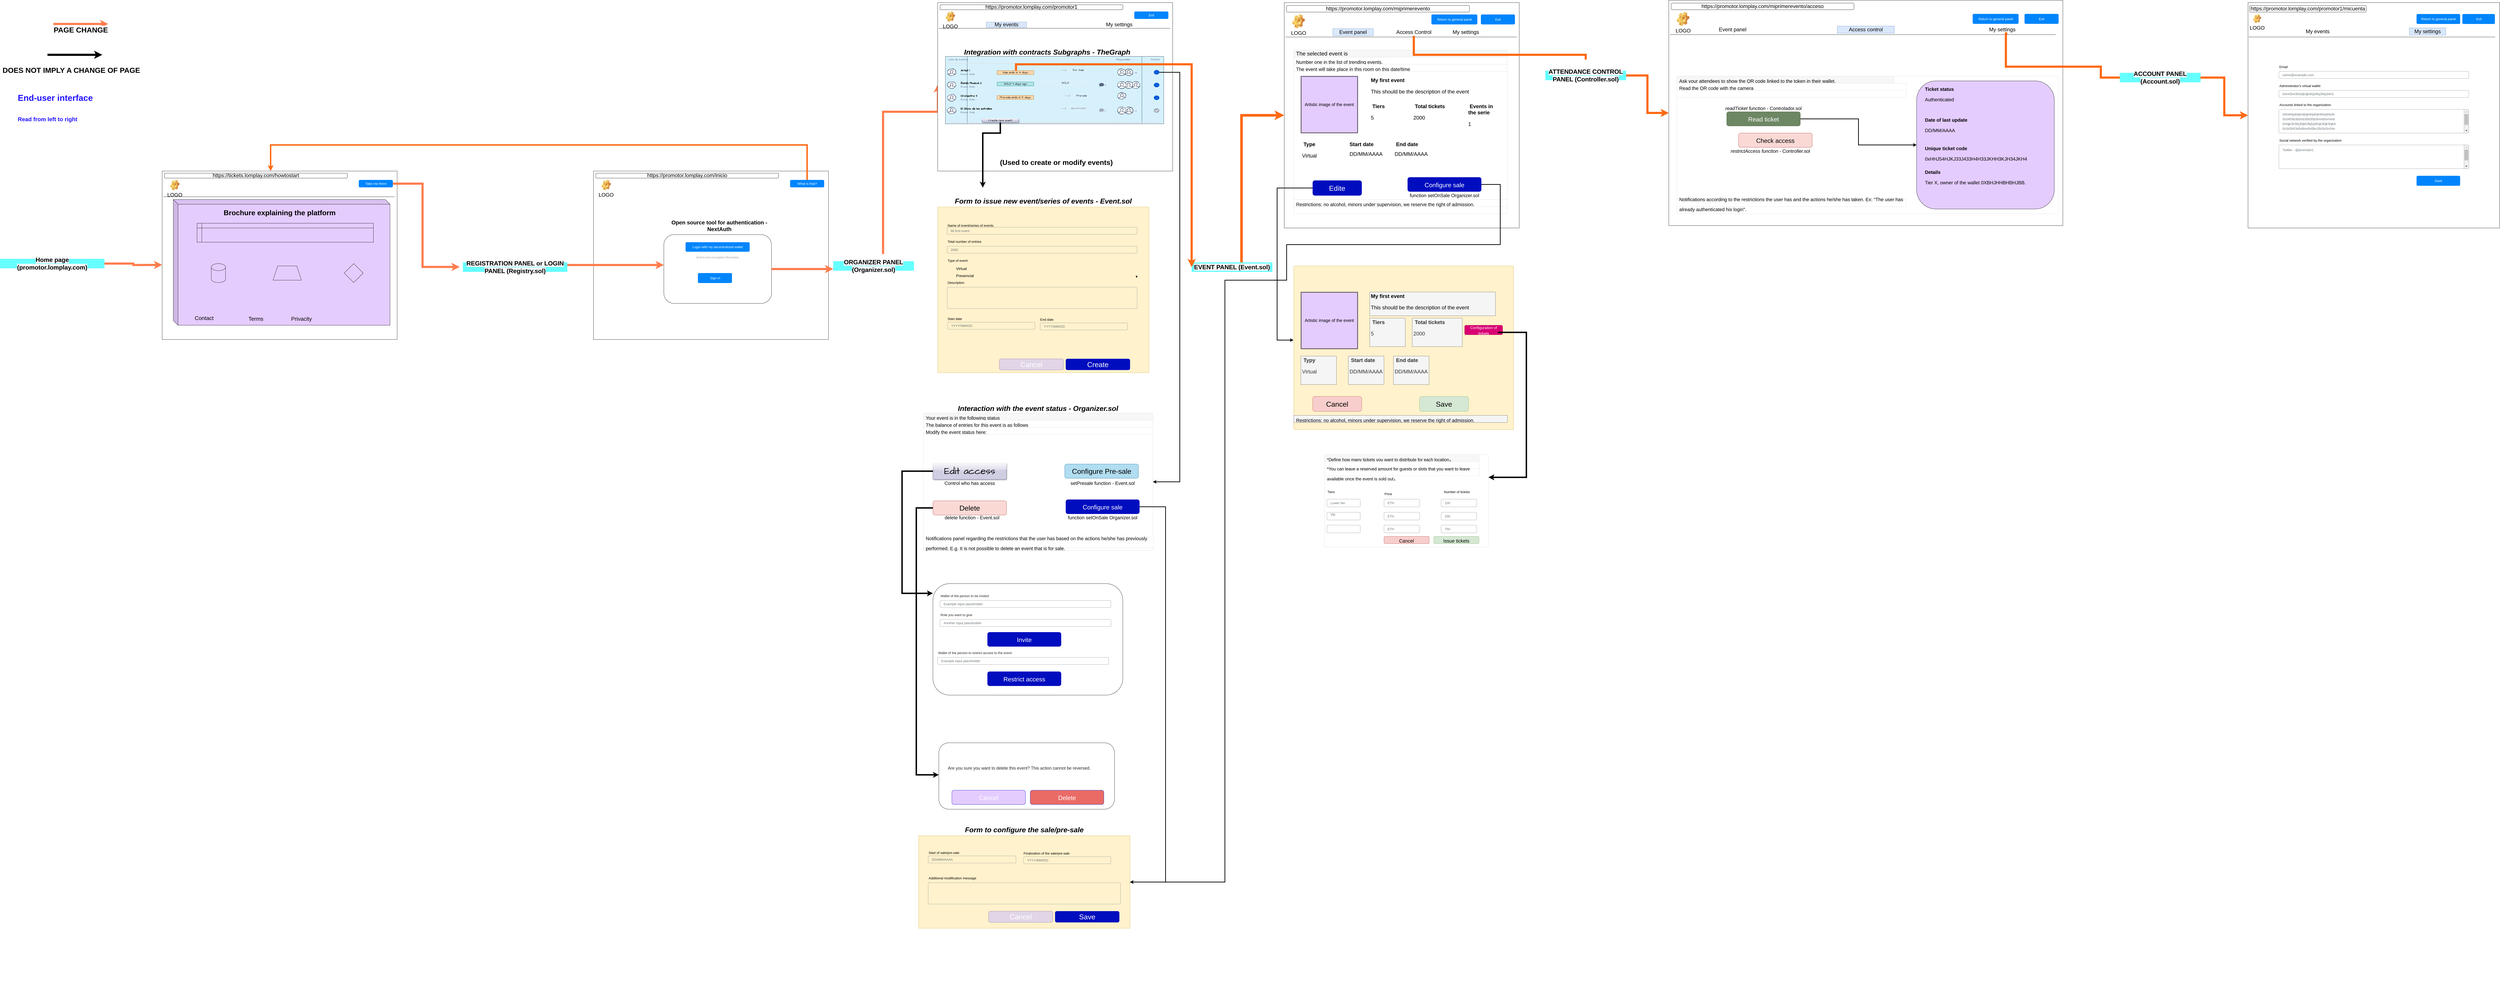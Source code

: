 <mxfile version="20.8.1" type="github" pages="2">
  <diagram id="Qs--ciLJgI5a1B0VTcLK" name="Front-end promotor ">
    <mxGraphModel dx="4995" dy="2058" grid="1" gridSize="10" guides="1" tooltips="1" connect="1" arrows="1" fold="1" page="1" pageScale="1" pageWidth="827" pageHeight="1169" math="0" shadow="0">
      <root>
        <mxCell id="0" />
        <mxCell id="1" parent="0" />
        <mxCell id="GtwhDJjIVB6Wd7lM9hk9-1" value="" style="group" parent="1" vertex="1" connectable="0">
          <mxGeometry x="40" y="62" width="700.0" height="458" as="geometry" />
        </mxCell>
        <mxCell id="GtwhDJjIVB6Wd7lM9hk9-2" value="" style="group" parent="GtwhDJjIVB6Wd7lM9hk9-1" vertex="1" connectable="0">
          <mxGeometry x="6.492" y="16" width="693.508" height="442" as="geometry" />
        </mxCell>
        <mxCell id="h0bm01pSqOT2HlDOMb9t-7" value="" style="group" parent="GtwhDJjIVB6Wd7lM9hk9-2" vertex="1" connectable="0">
          <mxGeometry x="-296.492" y="-268" width="990" height="710" as="geometry" />
        </mxCell>
        <mxCell id="tdStn-MOB4ZFelHOparJ-430" value="" style="group" parent="h0bm01pSqOT2HlDOMb9t-7" vertex="1" connectable="0">
          <mxGeometry width="990" height="710" as="geometry" />
        </mxCell>
        <mxCell id="tdStn-MOB4ZFelHOparJ-431" value="" style="rounded=0;whiteSpace=wrap;html=1;" parent="tdStn-MOB4ZFelHOparJ-430" vertex="1">
          <mxGeometry width="990" height="710" as="geometry" />
        </mxCell>
        <mxCell id="tdStn-MOB4ZFelHOparJ-434" value="What is that?" style="html=1;shadow=0;dashed=0;shape=mxgraph.bootstrap.rrect;rSize=5;fillColor=#0085FC;strokeColor=none;align=center;fontSize=14;fontColor=#FFFFFF;" parent="tdStn-MOB4ZFelHOparJ-430" vertex="1">
          <mxGeometry x="828.322" y="37.368" width="143.51" height="31.389" as="geometry" />
        </mxCell>
        <mxCell id="tdStn-MOB4ZFelHOparJ-435" value="https://promotor.lomplay.com/inicio" style="rounded=1;whiteSpace=wrap;html=1;shadow=0;strokeWidth=1;fontSize=22;" parent="tdStn-MOB4ZFelHOparJ-430" vertex="1">
          <mxGeometry x="10" y="8.968" width="770" height="20.926" as="geometry" />
        </mxCell>
        <mxCell id="tdStn-MOB4ZFelHOparJ-437" value="LOGO" style="shape=image;html=1;verticalLabelPosition=bottom;verticalAlign=top;imageAspect=1;aspect=fixed;image=img/clipart/Gear_128x128.png;rounded=0;shadow=0;strokeWidth=1;fontSize=22;" parent="tdStn-MOB4ZFelHOparJ-430" vertex="1">
          <mxGeometry x="34" y="35.874" width="38.863" height="45.589" as="geometry" />
        </mxCell>
        <mxCell id="GtwhDJjIVB6Wd7lM9hk9-11" value="Open source tool for authentication - NextAuth" style="text;html=1;strokeColor=none;fillColor=none;align=center;verticalAlign=middle;whiteSpace=wrap;rounded=0;fontStyle=1;fontSize=23;" parent="tdStn-MOB4ZFelHOparJ-430" vertex="1">
          <mxGeometry x="310" y="210" width="440.7" height="42" as="geometry" />
        </mxCell>
        <mxCell id="GtwhDJjIVB6Wd7lM9hk9-3" value="" style="rounded=1;whiteSpace=wrap;html=1;" parent="h0bm01pSqOT2HlDOMb9t-7" vertex="1">
          <mxGeometry x="296.492" y="268" width="453.508" height="290" as="geometry" />
        </mxCell>
        <mxCell id="GtwhDJjIVB6Wd7lM9hk9-6" value="End-to-end encrypted information" style="fillColor=none;strokeColor=none;align=center;spacing=2;fontSize=12;fontColor=#999999;" parent="h0bm01pSqOT2HlDOMb9t-7" vertex="1">
          <mxGeometry width="260" height="30" relative="1" as="geometry">
            <mxPoint x="393" y="348" as="offset" />
          </mxGeometry>
        </mxCell>
        <mxCell id="GtwhDJjIVB6Wd7lM9hk9-10" value="Login with my decentralized wallet" style="html=1;shadow=0;dashed=0;shape=mxgraph.bootstrap.rrect;rSize=5;fillColor=#0085FC;strokeColor=none;align=center;fontSize=14;fontColor=#FFFFFF;" parent="h0bm01pSqOT2HlDOMb9t-7" vertex="1">
          <mxGeometry width="270" height="40" relative="1" as="geometry">
            <mxPoint x="388" y="300" as="offset" />
          </mxGeometry>
        </mxCell>
        <mxCell id="ScEOyUgtpqmMIPwnj7FA-1" value="Sign in" style="html=1;shadow=0;dashed=0;shape=mxgraph.bootstrap.rrect;rSize=5;fillColor=#0085FC;strokeColor=none;align=center;fontSize=14;fontColor=#FFFFFF;" parent="h0bm01pSqOT2HlDOMb9t-7" vertex="1">
          <mxGeometry x="440.002" y="430" width="143.51" height="42" as="geometry" />
        </mxCell>
        <mxCell id="tdStn-MOB4ZFelHOparJ-2" style="edgeStyle=orthogonalEdgeStyle;rounded=0;orthogonalLoop=1;jettySize=auto;html=1;entryX=0.001;entryY=0.484;entryDx=0;entryDy=0;entryPerimeter=0;strokeWidth=9;strokeColor=#FF7C4D;" parent="1" target="tdStn-MOB4ZFelHOparJ-3" edge="1">
          <mxGeometry relative="1" as="geometry">
            <mxPoint x="970" y="160" as="sourcePoint" />
            <mxPoint x="1180" y="-440" as="targetPoint" />
            <Array as="points">
              <mxPoint x="970" y="-440" />
            </Array>
          </mxGeometry>
        </mxCell>
        <mxCell id="lhyrZ7226T1EQBsZRmkT-1" value="&lt;span style=&quot;color: rgb(0, 0, 0); font-family: Helvetica; font-size: 26px; font-style: normal; font-variant-ligatures: normal; font-variant-caps: normal; font-weight: 700; letter-spacing: normal; orphans: 2; text-indent: 0px; text-transform: none; widows: 2; word-spacing: 0px; -webkit-text-stroke-width: 0px; background-color: rgb(248, 249, 250); text-decoration-thickness: initial; text-decoration-style: initial; text-decoration-color: initial; float: none; display: inline !important;&quot;&gt;ORGANIZER PANEL (Organizer.sol)&lt;br&gt;&lt;/span&gt;" style="text;whiteSpace=wrap;html=1;fontSize=16;fillColor=#66FFFF;verticalAlign=middle;align=center;" parent="1" vertex="1">
          <mxGeometry x="760" y="190" width="340" height="40" as="geometry" />
        </mxCell>
        <mxCell id="eC0RTYW1pJ2nHfxKOowq-1" value="" style="shape=waypoint;sketch=0;size=6;pointerEvents=1;points=[];fillColor=#FFB366;resizable=0;rotatable=0;perimeter=centerPerimeter;snapToPoint=1;fontSize=16;align=left;verticalAlign=top;strokeColor=none;gradientColor=none;" parent="1" vertex="1">
          <mxGeometry x="910" y="310" width="40" height="40" as="geometry" />
        </mxCell>
        <mxCell id="eC0RTYW1pJ2nHfxKOowq-3" value="" style="shape=waypoint;sketch=0;size=6;pointerEvents=1;points=[];fillColor=#FFB366;resizable=0;rotatable=0;perimeter=centerPerimeter;snapToPoint=1;fontSize=16;align=left;verticalAlign=top;strokeColor=none;gradientColor=none;" parent="1" vertex="1">
          <mxGeometry x="1330" y="190" width="40" height="40" as="geometry" />
        </mxCell>
        <mxCell id="CyZnr5ktxWgz4wdp0GWz-149" value="" style="shape=mxgraph.arrows2.sharpArrow2;dy1=0.82;dx1=4.02;dx2=5.92;dy3=0.26;dx3=7.37;notch=0;strokeColor=none;fillColor=#C1C7D0;direction=east;sketch=0;hachureGap=4;pointerEvents=0;fontFamily=Architects Daughter;fontSource=https%3A%2F%2Ffonts.googleapis.com%2Fcss%3Ffamily%3DArchitects%2BDaughter;fontSize=20;fontColor=#FFFFFF;" parent="1" vertex="1">
          <mxGeometry x="1733.053" y="346.95" width="25.546" height="15.966" as="geometry" />
        </mxCell>
        <mxCell id="7IW8I6MTZxDZcULHEHKn-1" value="" style="group" parent="1" vertex="1" connectable="0">
          <mxGeometry x="1200" y="-80" width="890" height="750.0" as="geometry" />
        </mxCell>
        <mxCell id="7IW8I6MTZxDZcULHEHKn-2" value="" style="group" parent="7IW8I6MTZxDZcULHEHKn-1" vertex="1" connectable="0">
          <mxGeometry y="41.69" width="890" height="708.31" as="geometry" />
        </mxCell>
        <mxCell id="7IW8I6MTZxDZcULHEHKn-3" value="" style="rounded=0;whiteSpace=wrap;html=1;fontSize=30;fillColor=#fff2cc;strokeColor=#d6b656;" parent="7IW8I6MTZxDZcULHEHKn-2" vertex="1">
          <mxGeometry width="890" height="698.31" as="geometry" />
        </mxCell>
        <mxCell id="7IW8I6MTZxDZcULHEHKn-4" value="Name of event/series of events" style="fillColor=none;strokeColor=none;align=left;fontSize=14;" parent="7IW8I6MTZxDZcULHEHKn-2" vertex="1">
          <mxGeometry x="40" y="53.261" width="260" height="47.343" as="geometry" />
        </mxCell>
        <mxCell id="7IW8I6MTZxDZcULHEHKn-5" value="Mi first event" style="html=1;shadow=0;dashed=0;shape=mxgraph.bootstrap.rrect;rSize=5;fillColor=none;strokeColor=#999999;align=left;spacing=15;fontSize=14;fontColor=#6C767D;" parent="7IW8I6MTZxDZcULHEHKn-2" vertex="1">
          <mxGeometry width="800" height="30" relative="1" as="geometry">
            <mxPoint x="40" y="85" as="offset" />
          </mxGeometry>
        </mxCell>
        <mxCell id="7IW8I6MTZxDZcULHEHKn-6" value="Total number of entries" style="fillColor=none;strokeColor=none;align=left;fontSize=14;" parent="7IW8I6MTZxDZcULHEHKn-2" vertex="1">
          <mxGeometry width="260" height="40" relative="1" as="geometry">
            <mxPoint x="40" y="125" as="offset" />
          </mxGeometry>
        </mxCell>
        <mxCell id="7IW8I6MTZxDZcULHEHKn-7" value="2000" style="html=1;shadow=0;dashed=0;shape=mxgraph.bootstrap.rrect;rSize=5;fillColor=none;strokeColor=#999999;align=left;spacing=15;fontSize=14;fontColor=#6C767D;" parent="7IW8I6MTZxDZcULHEHKn-2" vertex="1">
          <mxGeometry width="800" height="30" relative="1" as="geometry">
            <mxPoint x="40" y="165" as="offset" />
          </mxGeometry>
        </mxCell>
        <mxCell id="7IW8I6MTZxDZcULHEHKn-8" value="Type of event" style="fillColor=none;strokeColor=none;align=left;fontSize=14;" parent="7IW8I6MTZxDZcULHEHKn-2" vertex="1">
          <mxGeometry width="260" height="40" relative="1" as="geometry">
            <mxPoint x="40" y="205" as="offset" />
          </mxGeometry>
        </mxCell>
        <mxCell id="7IW8I6MTZxDZcULHEHKn-18" value="Description" style="fillColor=none;strokeColor=none;align=left;fontSize=14;" parent="7IW8I6MTZxDZcULHEHKn-2" vertex="1">
          <mxGeometry width="260" height="40" relative="1" as="geometry">
            <mxPoint x="40" y="298" as="offset" />
          </mxGeometry>
        </mxCell>
        <mxCell id="7IW8I6MTZxDZcULHEHKn-19" value="" style="html=1;shadow=0;dashed=0;shape=mxgraph.bootstrap.rrect;rSize=5;fillColor=none;strokeColor=#999999;align=left;spacing=15;fontSize=14;fontColor=#6C767D;" parent="7IW8I6MTZxDZcULHEHKn-2" vertex="1">
          <mxGeometry width="800" height="90" relative="1" as="geometry">
            <mxPoint x="40" y="338" as="offset" />
          </mxGeometry>
        </mxCell>
        <mxCell id="xkh2sDgsgNguFF9VQ-Vc-21" style="edgeStyle=orthogonalEdgeStyle;rounded=0;orthogonalLoop=1;jettySize=auto;html=1;exitX=1;exitY=0.5;exitDx=0;exitDy=0;entryX=1;entryY=0.75;entryDx=0;entryDy=0;fontSize=20;" parent="7IW8I6MTZxDZcULHEHKn-2" edge="1">
          <mxGeometry relative="1" as="geometry">
            <mxPoint x="838" y="287.5" as="sourcePoint" />
            <mxPoint x="838" y="298.75" as="targetPoint" />
          </mxGeometry>
        </mxCell>
        <mxCell id="aAikV8Tl4n3NY9JqzE20-34" value="&lt;font color=&quot;#ffffff&quot;&gt;Create&lt;/font&gt;" style="rounded=1;whiteSpace=wrap;html=1;fontSize=30;fillColor=#000DBF;strokeColor=#000DBF;" parent="7IW8I6MTZxDZcULHEHKn-2" vertex="1">
          <mxGeometry x="540" y="640" width="270" height="46.62" as="geometry" />
        </mxCell>
        <mxCell id="ScEOyUgtpqmMIPwnj7FA-28" value="" style="shape=image;html=1;verticalAlign=top;verticalLabelPosition=bottom;labelBackgroundColor=#ffffff;imageAspect=0;aspect=fixed;image=https://cdn1.iconfinder.com/data/icons/material-core/18/check-box-outline-128.png;fontColor=#FFFFFF;" parent="7IW8I6MTZxDZcULHEHKn-2" vertex="1">
          <mxGeometry x="50" y="247.31" width="20.69" height="20.69" as="geometry" />
        </mxCell>
        <mxCell id="ScEOyUgtpqmMIPwnj7FA-29" value="&lt;span style=&quot;font-size: 16px;&quot;&gt;Virtual&lt;/span&gt;" style="text;html=1;strokeColor=none;fillColor=none;align=center;verticalAlign=middle;whiteSpace=wrap;rounded=0;fontColor=#000000;fontSize=16;fontStyle=0" parent="7IW8I6MTZxDZcULHEHKn-2" vertex="1">
          <mxGeometry x="70" y="244.31" width="60" height="30" as="geometry" />
        </mxCell>
        <mxCell id="2zOKsSbn0foORXdNR44y-50" value="End date" style="fillColor=none;strokeColor=none;align=left;fontSize=14;" parent="7IW8I6MTZxDZcULHEHKn-2" vertex="1">
          <mxGeometry x="430" y="453.31" width="260" height="40" as="geometry" />
        </mxCell>
        <mxCell id="2zOKsSbn0foORXdNR44y-51" value="YYYY/MM/DD" style="html=1;shadow=0;dashed=0;shape=mxgraph.bootstrap.rrect;rSize=5;fillColor=none;strokeColor=#999999;align=left;spacing=15;fontSize=14;fontColor=#6C767D;" parent="7IW8I6MTZxDZcULHEHKn-2" vertex="1">
          <mxGeometry x="432" y="488.31" width="368" height="30" as="geometry" />
        </mxCell>
        <mxCell id="2zOKsSbn0foORXdNR44y-52" value="Start date" style="fillColor=none;strokeColor=none;align=left;fontSize=14;" parent="7IW8I6MTZxDZcULHEHKn-2" vertex="1">
          <mxGeometry x="40" y="450.31" width="260" height="40" as="geometry" />
        </mxCell>
        <mxCell id="2zOKsSbn0foORXdNR44y-53" value="YYYY/MM/DD" style="html=1;shadow=0;dashed=0;shape=mxgraph.bootstrap.rrect;rSize=5;fillColor=none;strokeColor=#999999;align=left;spacing=15;fontSize=14;fontColor=#6C767D;" parent="7IW8I6MTZxDZcULHEHKn-2" vertex="1">
          <mxGeometry x="42" y="485.31" width="368" height="30" as="geometry" />
        </mxCell>
        <mxCell id="2zOKsSbn0foORXdNR44y-54" value="Presencial" style="text;html=1;strokeColor=none;fillColor=none;align=center;verticalAlign=middle;whiteSpace=wrap;rounded=0;fontColor=#000000;fontSize=16;fontStyle=0" parent="7IW8I6MTZxDZcULHEHKn-2" vertex="1">
          <mxGeometry x="85" y="274.31" width="60" height="30" as="geometry" />
        </mxCell>
        <mxCell id="ScEOyUgtpqmMIPwnj7FA-30" value="" style="shape=image;html=1;verticalAlign=top;verticalLabelPosition=bottom;labelBackgroundColor=#ffffff;imageAspect=0;aspect=fixed;image=https://cdn1.iconfinder.com/data/icons/material-core/18/check-box-outline-128.png;fontColor=#FFFFFF;" parent="7IW8I6MTZxDZcULHEHKn-2" vertex="1">
          <mxGeometry x="50" y="283.62" width="20.69" height="20.69" as="geometry" />
        </mxCell>
        <mxCell id="tdStn-MOB4ZFelHOparJ-165" value="&lt;font color=&quot;#ffffff&quot;&gt;Cancel&lt;/font&gt;" style="rounded=1;whiteSpace=wrap;html=1;fontSize=30;fillColor=#e1d5e7;strokeColor=#9673a6;" parent="7IW8I6MTZxDZcULHEHKn-2" vertex="1">
          <mxGeometry x="260" y="640" width="270" height="46.62" as="geometry" />
        </mxCell>
        <mxCell id="7IW8I6MTZxDZcULHEHKn-20" value="&lt;i&gt;Form to issue new event/series of events - Event.sol&lt;/i&gt;" style="text;html=1;strokeColor=none;fillColor=none;align=center;verticalAlign=middle;whiteSpace=wrap;rounded=0;fontStyle=1;fontSize=30;" parent="7IW8I6MTZxDZcULHEHKn-1" vertex="1">
          <mxGeometry x="5" width="880" height="31.268" as="geometry" />
        </mxCell>
        <mxCell id="xkh2sDgsgNguFF9VQ-Vc-1" value="" style="group" parent="1" vertex="1" connectable="0">
          <mxGeometry x="1140" y="790" width="1079" height="619.94" as="geometry" />
        </mxCell>
        <mxCell id="xkh2sDgsgNguFF9VQ-Vc-2" value="&lt;i&gt;Interaction with the event status - Organizer.sol&lt;/i&gt;" style="text;html=1;strokeColor=none;fillColor=none;align=center;verticalAlign=middle;whiteSpace=wrap;rounded=0;fontStyle=1;fontSize=30;" parent="xkh2sDgsgNguFF9VQ-Vc-1" vertex="1">
          <mxGeometry x="43.34" width="880" height="39.935" as="geometry" />
        </mxCell>
        <mxCell id="xkh2sDgsgNguFF9VQ-Vc-3" value="" style="group" parent="xkh2sDgsgNguFF9VQ-Vc-1" vertex="1" connectable="0">
          <mxGeometry y="39.94" width="1079" height="580" as="geometry" />
        </mxCell>
        <mxCell id="xkh2sDgsgNguFF9VQ-Vc-4" value="" style="html=1;shadow=0;dashed=0;shape=mxgraph.bootstrap.rrect;rSize=5;strokeColor=#DFDFDF;html=1;whiteSpace=wrap;fillColor=#FFFFFF;fontColor=#000000;fontSize=35;" parent="xkh2sDgsgNguFF9VQ-Vc-3" vertex="1">
          <mxGeometry width="966.67" height="580" as="geometry" />
        </mxCell>
        <mxCell id="xkh2sDgsgNguFF9VQ-Vc-5" value="&lt;font style=&quot;font-size: 20px;&quot;&gt;Your event is in the following status&lt;br&gt;&lt;/font&gt;" style="html=1;shadow=0;dashed=0;shape=mxgraph.bootstrap.topButton;strokeColor=inherit;fillColor=#F7F7F7;rSize=5;perimeter=none;whiteSpace=wrap;resizeWidth=1;align=left;spacing=10;fontSize=35;fontColor=#000000;" parent="xkh2sDgsgNguFF9VQ-Vc-4" vertex="1">
          <mxGeometry width="966.67" height="30" relative="1" as="geometry" />
        </mxCell>
        <mxCell id="xkh2sDgsgNguFF9VQ-Vc-6" value="&lt;font style=&quot;font-size: 20px;&quot;&gt;The balance of entries for this event is as follows&lt;br&gt;&lt;/font&gt;" style="strokeColor=inherit;fillColor=inherit;gradientColor=inherit;fontColor=inherit;html=1;shadow=0;dashed=0;perimeter=none;whiteSpace=wrap;resizeWidth=1;align=left;spacing=10;fontSize=35;" parent="xkh2sDgsgNguFF9VQ-Vc-4" vertex="1">
          <mxGeometry width="966.67" height="30" relative="1" as="geometry">
            <mxPoint y="30" as="offset" />
          </mxGeometry>
        </mxCell>
        <mxCell id="xkh2sDgsgNguFF9VQ-Vc-7" value="&lt;font style=&quot;font-size: 20px;&quot;&gt;Modify the event status here:&lt;br&gt;&lt;/font&gt;" style="strokeColor=inherit;fillColor=inherit;gradientColor=inherit;fontColor=inherit;html=1;shadow=0;dashed=0;perimeter=none;whiteSpace=wrap;resizeWidth=1;align=left;spacing=10;fontSize=35;" parent="xkh2sDgsgNguFF9VQ-Vc-4" vertex="1">
          <mxGeometry width="966.67" height="30" relative="1" as="geometry">
            <mxPoint y="60" as="offset" />
          </mxGeometry>
        </mxCell>
        <mxCell id="xkh2sDgsgNguFF9VQ-Vc-8" value="&lt;span style=&quot;font-size: 20px;&quot;&gt;Notifications panel regarding the restrictions that the user has based on the actions he/she has previously performed. E.g. It is not possible to delete an event that is for sale.&lt;/span&gt;" style="strokeColor=inherit;fillColor=inherit;gradientColor=inherit;fontColor=inherit;html=1;shadow=0;dashed=0;shape=mxgraph.bootstrap.bottomButton;rSize=5;perimeter=none;whiteSpace=wrap;resizeWidth=1;resizeHeight=0;align=left;spacing=10;fontSize=35;" parent="xkh2sDgsgNguFF9VQ-Vc-4" vertex="1">
          <mxGeometry y="1" width="970" height="49" relative="1" as="geometry">
            <mxPoint y="-60" as="offset" />
          </mxGeometry>
        </mxCell>
        <mxCell id="xkh2sDgsgNguFF9VQ-Vc-14" value="setPresale function - Event.sol" style="text;html=1;strokeColor=none;fillColor=none;align=center;verticalAlign=middle;whiteSpace=wrap;rounded=0;shadow=1;glass=1;sketch=0;fontSize=20;fontColor=#000000;" parent="xkh2sDgsgNguFF9VQ-Vc-4" vertex="1">
          <mxGeometry x="590" y="280" width="330" height="30" as="geometry" />
        </mxCell>
        <mxCell id="xkh2sDgsgNguFF9VQ-Vc-16" value="Edit access" style="rounded=1;arcSize=5;fillColor=#d0cee2;strokeColor=#56517e;align=center;verticalAlign=middle;whiteSpace=wrap;fontSize=40;fontStyle=0;html=1;sketch=0;hachureGap=4;pointerEvents=0;fontFamily=Architects Daughter;fontSource=https%3A%2F%2Ffonts.googleapis.com%2Fcss%3Ffamily%3DArchitects%2BDaughter;shadow=1;glass=1;" parent="xkh2sDgsgNguFF9VQ-Vc-4" vertex="1">
          <mxGeometry x="40" y="210.06" width="310" height="69.94" as="geometry" />
        </mxCell>
        <mxCell id="xkh2sDgsgNguFF9VQ-Vc-17" value="Control who has access" style="text;html=1;strokeColor=none;fillColor=none;align=center;verticalAlign=middle;whiteSpace=wrap;rounded=0;shadow=1;glass=1;sketch=0;fontSize=20;fontColor=#000000;" parent="xkh2sDgsgNguFF9VQ-Vc-4" vertex="1">
          <mxGeometry x="30" y="280" width="330" height="30" as="geometry" />
        </mxCell>
        <mxCell id="tdStn-MOB4ZFelHOparJ-184" value="" style="group" parent="xkh2sDgsgNguFF9VQ-Vc-4" vertex="1" connectable="0">
          <mxGeometry x="40.0" y="370.06" width="330" height="85.06" as="geometry" />
        </mxCell>
        <mxCell id="xkh2sDgsgNguFF9VQ-Vc-10" value="Delete" style="rounded=1;whiteSpace=wrap;html=1;fontSize=30;fillColor=#fad9d5;strokeColor=#ae4132;fontColor=#000000;" parent="tdStn-MOB4ZFelHOparJ-184" vertex="1">
          <mxGeometry width="310" height="60" as="geometry" />
        </mxCell>
        <mxCell id="xkh2sDgsgNguFF9VQ-Vc-13" value="delete function - Event.sol" style="text;html=1;strokeColor=none;fillColor=none;align=center;verticalAlign=middle;whiteSpace=wrap;rounded=0;shadow=1;glass=1;sketch=0;fontSize=20;fontColor=#000000;" parent="tdStn-MOB4ZFelHOparJ-184" vertex="1">
          <mxGeometry y="55.06" width="330" height="30" as="geometry" />
        </mxCell>
        <mxCell id="tdStn-MOB4ZFelHOparJ-185" value="" style="group" parent="xkh2sDgsgNguFF9VQ-Vc-4" vertex="1" connectable="0">
          <mxGeometry x="590" y="365.12" width="330" height="90" as="geometry" />
        </mxCell>
        <mxCell id="xkh2sDgsgNguFF9VQ-Vc-9" value="&lt;font color=&quot;#ffffff&quot;&gt;&lt;span style=&quot;font-size: 26px;&quot;&gt;Configure sale&lt;/span&gt;&lt;/font&gt;" style="rounded=1;whiteSpace=wrap;html=1;fontSize=30;fillColor=#000DBF;strokeColor=#000DBF;" parent="tdStn-MOB4ZFelHOparJ-185" vertex="1">
          <mxGeometry x="10" width="310" height="60" as="geometry" />
        </mxCell>
        <mxCell id="xkh2sDgsgNguFF9VQ-Vc-15" value="function setOnSale Organizer.sol" style="text;html=1;strokeColor=none;fillColor=none;align=center;verticalAlign=middle;whiteSpace=wrap;rounded=0;shadow=1;glass=1;sketch=0;fontSize=20;fontColor=#000000;" parent="tdStn-MOB4ZFelHOparJ-185" vertex="1">
          <mxGeometry y="60" width="330" height="30" as="geometry" />
        </mxCell>
        <mxCell id="xkh2sDgsgNguFF9VQ-Vc-11" value="Configure Pre-sale" style="rounded=1;whiteSpace=wrap;html=1;fontSize=30;fillColor=#b1ddf0;strokeColor=#10739e;fontColor=#000000;" parent="xkh2sDgsgNguFF9VQ-Vc-3" vertex="1">
          <mxGeometry x="595.56" y="215.03" width="310" height="60" as="geometry" />
        </mxCell>
        <mxCell id="wZjHoYo4zr0B5X8LbFp3-1" value="" style="shape=waypoint;sketch=0;size=6;pointerEvents=1;points=[];fillColor=#EA6B66;resizable=0;rotatable=0;perimeter=centerPerimeter;snapToPoint=1;fontSize=28;strokeColor=none;gradientColor=none;fontStyle=1;" parent="1" vertex="1">
          <mxGeometry x="485" y="589" width="40" height="40" as="geometry" />
        </mxCell>
        <mxCell id="aAikV8Tl4n3NY9JqzE20-37" value="" style="group" parent="1" vertex="1" connectable="0">
          <mxGeometry x="2820" y="1010" width="700" height="390" as="geometry" />
        </mxCell>
        <mxCell id="aAikV8Tl4n3NY9JqzE20-38" value="" style="html=1;shadow=0;dashed=0;shape=mxgraph.bootstrap.rrect;rSize=5;strokeColor=#DFDFDF;html=1;whiteSpace=wrap;fillColor=#FFFFFF;fontColor=#000000;fontSize=35;" parent="aAikV8Tl4n3NY9JqzE20-37" vertex="1">
          <mxGeometry x="10.014" y="-5.482" width="689.986" height="390.482" as="geometry" />
        </mxCell>
        <mxCell id="aAikV8Tl4n3NY9JqzE20-39" value="&lt;font style=&quot;font-size: 18px;&quot;&gt;*Define how many tickets you want to distribute for each location&lt;/font&gt;." style="html=1;shadow=0;dashed=0;shape=mxgraph.bootstrap.topButton;strokeColor=inherit;fillColor=#F7F7F7;rSize=5;perimeter=none;whiteSpace=wrap;resizeWidth=1;align=left;spacing=10;fontSize=35;fontColor=#000000;" parent="aAikV8Tl4n3NY9JqzE20-38" vertex="1">
          <mxGeometry width="650.93" height="30" relative="1" as="geometry" />
        </mxCell>
        <mxCell id="aAikV8Tl4n3NY9JqzE20-40" value="" style="strokeColor=inherit;fillColor=inherit;gradientColor=inherit;fontColor=inherit;html=1;shadow=0;dashed=0;perimeter=none;whiteSpace=wrap;resizeWidth=1;align=left;spacing=10;fontSize=35;" parent="aAikV8Tl4n3NY9JqzE20-38" vertex="1">
          <mxGeometry width="650.93" height="30" relative="1" as="geometry">
            <mxPoint y="30" as="offset" />
          </mxGeometry>
        </mxCell>
        <mxCell id="aAikV8Tl4n3NY9JqzE20-41" value="&lt;font style=&quot;&quot;&gt;&lt;font style=&quot;font-size: 18px;&quot;&gt;*You can leave a reserved amount for guests or slots that you want to leave available once the event is sold out&lt;/font&gt;.&lt;br&gt;&lt;/font&gt;" style="strokeColor=inherit;fillColor=inherit;gradientColor=inherit;fontColor=inherit;html=1;shadow=0;dashed=0;perimeter=none;whiteSpace=wrap;resizeWidth=1;align=left;spacing=10;fontSize=35;" parent="aAikV8Tl4n3NY9JqzE20-38" vertex="1">
          <mxGeometry width="650.93" height="30" relative="1" as="geometry">
            <mxPoint y="60" as="offset" />
          </mxGeometry>
        </mxCell>
        <mxCell id="aX6NB6PWqm-JY8C3dL2I-1" value="Tiers" style="fillColor=none;strokeColor=none;align=left;fontSize=14;" parent="aAikV8Tl4n3NY9JqzE20-38" vertex="1">
          <mxGeometry x="10.014" y="135.482" width="260.372" height="43.333" as="geometry" />
        </mxCell>
        <mxCell id="aX6NB6PWqm-JY8C3dL2I-2" value="&#xa;Price" style="fillColor=none;strokeColor=none;align=left;fontSize=14;" parent="aAikV8Tl4n3NY9JqzE20-38" vertex="1">
          <mxGeometry x="250.358" y="135.482" width="170.243" height="43.333" as="geometry" />
        </mxCell>
        <mxCell id="aX6NB6PWqm-JY8C3dL2I-3" value="Number of tickets" style="fillColor=none;strokeColor=none;align=left;fontSize=14;" parent="aAikV8Tl4n3NY9JqzE20-38" vertex="1">
          <mxGeometry x="500.715" y="135.482" width="170.243" height="43.333" as="geometry" />
        </mxCell>
        <mxCell id="aX6NB6PWqm-JY8C3dL2I-4" value="Lower tier" style="html=1;shadow=0;dashed=0;shape=mxgraph.bootstrap.rrect;rSize=5;fillColor=none;strokeColor=#999999;align=left;spacing=15;fontSize=14;fontColor=#6C767D;" parent="aAikV8Tl4n3NY9JqzE20-38" vertex="1">
          <mxGeometry x="10.014" y="188.565" width="140.2" height="32.5" as="geometry" />
        </mxCell>
        <mxCell id="aX6NB6PWqm-JY8C3dL2I-24" value="100" style="html=1;shadow=0;dashed=0;shape=mxgraph.bootstrap.rrect;rSize=5;fillColor=none;strokeColor=#999999;align=left;spacing=15;fontSize=14;fontColor=#6C767D;" parent="aAikV8Tl4n3NY9JqzE20-38" vertex="1">
          <mxGeometry x="490.701" y="188.565" width="150.215" height="32.5" as="geometry" />
        </mxCell>
        <mxCell id="aX6NB6PWqm-JY8C3dL2I-25" value="&#xa;&lt;span style=&quot;color: rgb(108, 118, 125); font-family: Helvetica; font-size: 14px; font-style: normal; font-variant-ligatures: normal; font-variant-caps: normal; font-weight: 400; letter-spacing: normal; orphans: 2; text-align: left; text-indent: 0px; text-transform: none; widows: 2; word-spacing: 0px; -webkit-text-stroke-width: 0px; background-color: rgb(251, 251, 251); text-decoration-thickness: initial; text-decoration-style: initial; text-decoration-color: initial; float: none; display: inline !important;&quot;&gt;Vip&lt;/span&gt;&#xa;&#xa;" style="html=1;shadow=0;dashed=0;shape=mxgraph.bootstrap.rrect;rSize=5;fillColor=none;strokeColor=#999999;align=left;spacing=15;fontSize=14;fontColor=#6C767D;" parent="aAikV8Tl4n3NY9JqzE20-38" vertex="1">
          <mxGeometry x="10.014" y="243.815" width="140.2" height="32.5" as="geometry" />
        </mxCell>
        <mxCell id="aX6NB6PWqm-JY8C3dL2I-26" value="ETH" style="html=1;shadow=0;dashed=0;shape=mxgraph.bootstrap.rrect;rSize=5;fillColor=none;strokeColor=#999999;align=left;spacing=15;fontSize=14;fontColor=#6C767D;" parent="aAikV8Tl4n3NY9JqzE20-38" vertex="1">
          <mxGeometry x="250.358" y="243.815" width="150.215" height="32.5" as="geometry" />
        </mxCell>
        <mxCell id="aX6NB6PWqm-JY8C3dL2I-28" value="750" style="html=1;shadow=0;dashed=0;shape=mxgraph.bootstrap.rrect;rSize=5;fillColor=none;strokeColor=#999999;align=left;spacing=15;fontSize=14;fontColor=#6C767D;" parent="aAikV8Tl4n3NY9JqzE20-38" vertex="1">
          <mxGeometry x="490.701" y="297.982" width="150.215" height="32.5" as="geometry" />
        </mxCell>
        <mxCell id="aX6NB6PWqm-JY8C3dL2I-31" value="&lt;span style=&quot;font-size: 20px;&quot;&gt;Issue tickets&lt;/span&gt;" style="rounded=1;whiteSpace=wrap;html=1;fontSize=30;fillColor=#d5e8d4;strokeColor=#82b366;fontColor=#000000;" parent="aAikV8Tl4n3NY9JqzE20-38" vertex="1">
          <mxGeometry x="459.988" y="345.48" width="190.272" height="30.48" as="geometry" />
        </mxCell>
        <mxCell id="tdStn-MOB4ZFelHOparJ-429" value="&lt;span style=&quot;&quot;&gt;&lt;font style=&quot;font-size: 20px;&quot;&gt;Cancel&lt;/font&gt;&lt;/span&gt;" style="rounded=1;whiteSpace=wrap;html=1;fontSize=30;fillColor=#f8cecc;strokeColor=#b85450;fontColor=#000000;" parent="aAikV8Tl4n3NY9JqzE20-38" vertex="1">
          <mxGeometry x="250.358" y="345.48" width="190.272" height="30.48" as="geometry" />
        </mxCell>
        <mxCell id="aX6NB6PWqm-JY8C3dL2I-23" value="ETH" style="html=1;shadow=0;dashed=0;shape=mxgraph.bootstrap.rrect;rSize=5;fillColor=none;strokeColor=#999999;align=left;spacing=15;fontSize=14;fontColor=#6C767D;" parent="aAikV8Tl4n3NY9JqzE20-37" vertex="1">
          <mxGeometry x="260.372" y="183.083" width="150.215" height="32.5" as="geometry" />
        </mxCell>
        <mxCell id="aX6NB6PWqm-JY8C3dL2I-27" value="200" style="html=1;shadow=0;dashed=0;shape=mxgraph.bootstrap.rrect;rSize=5;fillColor=none;strokeColor=#999999;align=left;spacing=15;fontSize=14;fontColor=#6C767D;" parent="aAikV8Tl4n3NY9JqzE20-37" vertex="1">
          <mxGeometry x="500.715" y="238.333" width="150.215" height="32.5" as="geometry" />
        </mxCell>
        <mxCell id="aX6NB6PWqm-JY8C3dL2I-29" value="ETH" style="html=1;shadow=0;dashed=0;shape=mxgraph.bootstrap.rrect;rSize=5;fillColor=none;strokeColor=#999999;align=left;spacing=15;fontSize=14;fontColor=#6C767D;" parent="aAikV8Tl4n3NY9JqzE20-37" vertex="1">
          <mxGeometry x="260.372" y="292.5" width="150.215" height="32.5" as="geometry" />
        </mxCell>
        <mxCell id="aX6NB6PWqm-JY8C3dL2I-30" value="&lt;span style=&quot;color: rgba(0, 0, 0, 0); font-family: monospace; font-size: 0px;&quot;&gt;Ge&lt;/span&gt;" style="html=1;shadow=0;dashed=0;shape=mxgraph.bootstrap.rrect;rSize=5;fillColor=none;strokeColor=#999999;align=left;spacing=15;fontSize=14;fontColor=#6C767D;" parent="aAikV8Tl4n3NY9JqzE20-37" vertex="1">
          <mxGeometry x="20.029" y="292.5" width="140.2" height="32.5" as="geometry" />
        </mxCell>
        <mxCell id="tdStn-MOB4ZFelHOparJ-48" style="edgeStyle=orthogonalEdgeStyle;rounded=0;orthogonalLoop=1;jettySize=auto;html=1;fontSize=22;strokeWidth=11;strokeColor=#FF6912;" parent="1" source="tdStn-MOB4ZFelHOparJ-20" target="tdStn-MOB4ZFelHOparJ-34" edge="1">
          <mxGeometry relative="1" as="geometry">
            <Array as="points">
              <mxPoint x="2480" y="-425" />
            </Array>
          </mxGeometry>
        </mxCell>
        <mxCell id="tdStn-MOB4ZFelHOparJ-20" value="&lt;span style=&quot;color: rgb(0, 0, 0); font-family: Helvetica; font-size: 26px; font-style: normal; font-variant-ligatures: normal; font-variant-caps: normal; font-weight: 700; letter-spacing: normal; orphans: 2; text-indent: 0px; text-transform: none; widows: 2; word-spacing: 0px; -webkit-text-stroke-width: 0px; background-color: rgb(248, 249, 250); text-decoration-thickness: initial; text-decoration-style: initial; text-decoration-color: initial; float: none; display: inline !important;&quot;&gt;EVENT PANEL (Event.sol)&lt;br&gt;&lt;/span&gt;" style="text;whiteSpace=wrap;html=1;fontSize=16;fillColor=#66FFFF;verticalAlign=middle;align=center;" parent="1" vertex="1">
          <mxGeometry x="2270" y="195" width="340" height="40" as="geometry" />
        </mxCell>
        <mxCell id="tdStn-MOB4ZFelHOparJ-30" value="" style="group" parent="1" vertex="1" connectable="0">
          <mxGeometry x="1200" y="-900" width="990" height="710" as="geometry" />
        </mxCell>
        <mxCell id="tdStn-MOB4ZFelHOparJ-3" value="" style="rounded=0;whiteSpace=wrap;html=1;" parent="tdStn-MOB4ZFelHOparJ-30" vertex="1">
          <mxGeometry width="990" height="710" as="geometry" />
        </mxCell>
        <mxCell id="tdStn-MOB4ZFelHOparJ-4" value="" style="line;strokeWidth=1;html=1;perimeter=backbonePerimeter;points=[];outlineConnect=0;" parent="tdStn-MOB4ZFelHOparJ-30" vertex="1">
          <mxGeometry x="5" y="104.632" width="975" height="7.474" as="geometry" />
        </mxCell>
        <mxCell id="tdStn-MOB4ZFelHOparJ-5" value="My events" style="text;html=1;strokeColor=#6c8ebf;fillColor=#dae8fc;align=center;verticalAlign=middle;whiteSpace=wrap;rounded=0;strokeWidth=1;fontSize=22;shadow=0;" parent="tdStn-MOB4ZFelHOparJ-30" vertex="1">
          <mxGeometry x="205" y="82.211" width="170" height="22.421" as="geometry" />
        </mxCell>
        <mxCell id="tdStn-MOB4ZFelHOparJ-19" value="Exit" style="html=1;shadow=0;dashed=0;shape=mxgraph.bootstrap.rrect;rSize=5;fillColor=#0085FC;strokeColor=none;align=center;fontSize=14;fontColor=#FFFFFF;" parent="tdStn-MOB4ZFelHOparJ-30" vertex="1">
          <mxGeometry x="828.322" y="37.368" width="143.51" height="31.389" as="geometry" />
        </mxCell>
        <mxCell id="tdStn-MOB4ZFelHOparJ-22" value="https://promotor.lomplay.com/promotor1" style="rounded=1;whiteSpace=wrap;html=1;shadow=0;strokeWidth=1;fontSize=22;" parent="tdStn-MOB4ZFelHOparJ-30" vertex="1">
          <mxGeometry x="10" y="8.968" width="770" height="20.926" as="geometry" />
        </mxCell>
        <mxCell id="tdStn-MOB4ZFelHOparJ-24" value="My settings" style="text;html=1;strokeColor=none;fillColor=none;align=center;verticalAlign=middle;whiteSpace=wrap;rounded=0;strokeWidth=1;fontSize=22;shadow=0;" parent="tdStn-MOB4ZFelHOparJ-30" vertex="1">
          <mxGeometry x="680" y="82.211" width="170" height="22.421" as="geometry" />
        </mxCell>
        <mxCell id="tdStn-MOB4ZFelHOparJ-29" value="LOGO" style="shape=image;html=1;verticalLabelPosition=bottom;verticalAlign=top;imageAspect=1;aspect=fixed;image=img/clipart/Gear_128x128.png;rounded=0;shadow=0;strokeWidth=1;fontSize=22;" parent="tdStn-MOB4ZFelHOparJ-30" vertex="1">
          <mxGeometry x="34" y="35.874" width="38.863" height="45.589" as="geometry" />
        </mxCell>
        <mxCell id="2zOKsSbn0foORXdNR44y-1" value="" style="group" parent="tdStn-MOB4ZFelHOparJ-30" vertex="1" connectable="0">
          <mxGeometry x="32.5" y="197" width="920" height="313.895" as="geometry" />
        </mxCell>
        <mxCell id="2zOKsSbn0foORXdNR44y-2" value="" style="group;fillColor=#ffcd28;gradientColor=#ffa500;strokeColor=#d79b00;" parent="2zOKsSbn0foORXdNR44y-1" vertex="1" connectable="0">
          <mxGeometry y="29.895" width="920" height="284" as="geometry" />
        </mxCell>
        <mxCell id="2zOKsSbn0foORXdNR44y-3" value="" style="group;fillColor=#fad7ac;strokeColor=#b46504;" parent="2zOKsSbn0foORXdNR44y-2" vertex="1" connectable="0">
          <mxGeometry width="920" height="284" as="geometry" />
        </mxCell>
        <mxCell id="2zOKsSbn0foORXdNR44y-4" value="" style="shape=process;whiteSpace=wrap;html=1;backgroundOutline=1;fontSize=80;fillColor=#D6F1FC;strokeColor=#23445d;" parent="2zOKsSbn0foORXdNR44y-3" vertex="1">
          <mxGeometry width="920" height="284" as="geometry" />
        </mxCell>
        <mxCell id="2zOKsSbn0foORXdNR44y-5" value="" style="group" parent="2zOKsSbn0foORXdNR44y-3" vertex="1" connectable="0">
          <mxGeometry x="9.073" width="898.152" height="284" as="geometry" />
        </mxCell>
        <mxCell id="2zOKsSbn0foORXdNR44y-6" value="Lista de eventos" style="html=1;fillColor=none;strokeColor=none;fontSize=11;align=left;fontColor=#596780;whiteSpace=wrap;sketch=1;hachureGap=4;pointerEvents=0;fontFamily=Architects Daughter;fontSource=https%3A%2F%2Ffonts.googleapis.com%2Fcss%3Ffamily%3DArchitects%2BDaughter;" parent="2zOKsSbn0foORXdNR44y-5" vertex="1">
          <mxGeometry width="217.295" height="23.866" as="geometry" />
        </mxCell>
        <mxCell id="2zOKsSbn0foORXdNR44y-7" value="Responsible" style="html=1;fillColor=none;strokeColor=none;fontSize=11;align=left;fontColor=#596780;whiteSpace=wrap;sketch=1;hachureGap=4;pointerEvents=0;fontFamily=Architects Daughter;fontSource=https%3A%2F%2Ffonts.googleapis.com%2Fcss%3Ffamily%3DArchitects%2BDaughter;" parent="2zOKsSbn0foORXdNR44y-5" vertex="1">
          <mxGeometry x="709.83" width="144.863" height="23.866" as="geometry" />
        </mxCell>
        <mxCell id="2zOKsSbn0foORXdNR44y-8" value="Actions" style="html=1;fillColor=none;strokeColor=none;fontSize=11;align=left;fontColor=#596780;whiteSpace=wrap;sketch=1;hachureGap=4;pointerEvents=0;fontFamily=Architects Daughter;fontSource=https%3A%2F%2Ffonts.googleapis.com%2Fcss%3Ffamily%3DArchitects%2BDaughter;" parent="2zOKsSbn0foORXdNR44y-5" vertex="1">
          <mxGeometry x="854.693" width="43.459" height="23.866" as="geometry" />
        </mxCell>
        <mxCell id="2zOKsSbn0foORXdNR44y-9" value="" style="shape=line;strokeWidth=2;html=1;strokeColor=#DFE1E5;resizeWidth=1;sketch=1;hachureGap=4;pointerEvents=0;fontFamily=Architects Daughter;fontSource=https%3A%2F%2Ffonts.googleapis.com%2Fcss%3Ffamily%3DArchitects%2BDaughter;fontSize=20;fontColor=#FFFFFF;fillColor=#D6F1FC;" parent="2zOKsSbn0foORXdNR44y-5" vertex="1">
          <mxGeometry y="23.866" width="898.152" height="11.933" as="geometry" />
        </mxCell>
        <mxCell id="2zOKsSbn0foORXdNR44y-10" value="" style="shape=mxgraph.ios7.icons.user;fillColor=#ffffff;strokeColor=#253858;sketch=1;hachureGap=4;pointerEvents=0;fontFamily=Architects Daughter;fontSource=https%3A%2F%2Ffonts.googleapis.com%2Fcss%3Ffamily%3DArchitects%2BDaughter;fontSize=20;fontColor=#FFFFFF;" parent="2zOKsSbn0foORXdNR44y-5" vertex="1">
          <mxGeometry y="52.504" width="34.767" height="28.639" as="geometry" />
        </mxCell>
        <mxCell id="2zOKsSbn0foORXdNR44y-11" value="&lt;font&gt;Artist 1&lt;br&gt;&lt;/font&gt;&lt;font style=&quot;font-weight: normal ; font-size: 11px&quot; color=&quot;#596780&quot;&gt;Room- Date&lt;br&gt;&lt;/font&gt;" style="html=1;fillColor=none;strokeColor=none;fontSize=12;align=left;fontColor=#000000;whiteSpace=wrap;fontStyle=1;sketch=1;hachureGap=4;pointerEvents=0;fontFamily=Architects Daughter;fontSource=https%3A%2F%2Ffonts.googleapis.com%2Fcss%3Ffamily%3DArchitects%2BDaughter;" parent="2zOKsSbn0foORXdNR44y-5" vertex="1">
          <mxGeometry x="53.599" y="48.924" width="521.508" height="35.798" as="geometry" />
        </mxCell>
        <mxCell id="2zOKsSbn0foORXdNR44y-12" value="" style="shape=mxgraph.arrows2.sharpArrow2;dy1=0.82;dx1=4.02;dx2=5.92;dy3=0.26;dx3=7.37;notch=0;strokeColor=none;fillColor=#C1C7D0;direction=east;sketch=0;hachureGap=4;pointerEvents=0;fontFamily=Architects Daughter;fontSource=https%3A%2F%2Ffonts.googleapis.com%2Fcss%3Ffamily%3DArchitects%2BDaughter;fontSize=20;fontColor=#FFFFFF;" parent="2zOKsSbn0foORXdNR44y-5" vertex="1">
          <mxGeometry x="478.049" y="52.504" width="23.178" height="11.933" as="geometry" />
        </mxCell>
        <mxCell id="2zOKsSbn0foORXdNR44y-13" value="for Sale" style="rounded=1;arcSize=5;fillColor=#F2F3F5;strokeColor=none;fontColor=#596780;align=center;verticalAlign=middle;whiteSpace=wrap;fontSize=12;fontStyle=1;html=1;sketch=1;hachureGap=4;pointerEvents=0;fontFamily=Architects Daughter;fontSource=https%3A%2F%2Ffonts.googleapis.com%2Fcss%3Ffamily%3DArchitects%2BDaughter;" parent="2zOKsSbn0foORXdNR44y-5" vertex="1">
          <mxGeometry x="514.265" y="46.538" width="72.432" height="23.866" as="geometry" />
        </mxCell>
        <mxCell id="2zOKsSbn0foORXdNR44y-14" value="+6" style="shape=ellipse;fillColor=#F0F2F5;strokeColor=none;fontColor=#596780;align=center;verticalAlign=middle;whiteSpace=wrap;fontSize=10;fontStyle=0;html=1;sketch=1;hachureGap=4;pointerEvents=0;fontFamily=Architects Daughter;fontSource=https%3A%2F%2Ffonts.googleapis.com%2Fcss%3Ffamily%3DArchitects%2BDaughter;" parent="2zOKsSbn0foORXdNR44y-5" vertex="1">
          <mxGeometry x="775.018" y="52.504" width="34.767" height="28.639" as="geometry" />
        </mxCell>
        <mxCell id="2zOKsSbn0foORXdNR44y-15" value="" style="shape=mxgraph.ios7.icons.user;fillColor=#ffffff;strokeColor=#253858;sketch=1;hachureGap=4;pointerEvents=0;fontFamily=Architects Daughter;fontSource=https%3A%2F%2Ffonts.googleapis.com%2Fcss%3Ffamily%3DArchitects%2BDaughter;fontSize=20;fontColor=#FFFFFF;" parent="2zOKsSbn0foORXdNR44y-5" vertex="1">
          <mxGeometry x="746.046" y="52.504" width="34.767" height="28.639" as="geometry" />
        </mxCell>
        <mxCell id="2zOKsSbn0foORXdNR44y-16" value="" style="shape=mxgraph.ios7.icons.user;fillColor=#ffffff;strokeColor=#253858;sketch=1;hachureGap=4;pointerEvents=0;fontFamily=Architects Daughter;fontSource=https%3A%2F%2Ffonts.googleapis.com%2Fcss%3Ffamily%3DArchitects%2BDaughter;fontSize=20;fontColor=#FFFFFF;" parent="2zOKsSbn0foORXdNR44y-5" vertex="1">
          <mxGeometry x="717.073" y="52.504" width="34.767" height="28.639" as="geometry" />
        </mxCell>
        <mxCell id="2zOKsSbn0foORXdNR44y-17" value="&amp;#8226;&amp;#8226;&amp;#8226;" style="shape=ellipse;fillColor=#0057D8;strokeColor=none;fontColor=#ffffff;align=center;verticalAlign=middle;whiteSpace=wrap;fontSize=10;fontStyle=0;html=1;sketch=0;hachureGap=4;pointerEvents=0;fontFamily=Architects Daughter;fontSource=https%3A%2F%2Ffonts.googleapis.com%2Fcss%3Ffamily%3DArchitects%2BDaughter;" parent="2zOKsSbn0foORXdNR44y-5" vertex="1">
          <mxGeometry x="869.18" y="57.277" width="23.178" height="19.092" as="geometry" />
        </mxCell>
        <mxCell id="2zOKsSbn0foORXdNR44y-18" value="" style="shape=mxgraph.ios7.icons.user;fillColor=#ffffff;strokeColor=#253858;sketch=1;hachureGap=4;pointerEvents=0;fontFamily=Architects Daughter;fontSource=https%3A%2F%2Ffonts.googleapis.com%2Fcss%3Ffamily%3DArchitects%2BDaughter;fontSize=20;fontColor=#FFFFFF;" parent="2zOKsSbn0foORXdNR44y-5" vertex="1">
          <mxGeometry y="106.202" width="34.767" height="28.639" as="geometry" />
        </mxCell>
        <mxCell id="2zOKsSbn0foORXdNR44y-19" value="&lt;div&gt;Banda Musical 2&lt;font style=&quot;font-weight: normal ; font-size: 11px&quot; color=&quot;#596780&quot;&gt;&lt;br&gt;&lt;/font&gt;&lt;/div&gt;&lt;div&gt;&lt;span style=&quot;color: rgb(89, 103, 128); font-size: 11px; font-weight: 400;&quot;&gt;Room- Date&lt;/span&gt;&lt;br&gt;&lt;/div&gt;" style="html=1;fillColor=none;strokeColor=none;fontSize=12;align=left;fontColor=#000000;whiteSpace=wrap;fontStyle=1;sketch=1;hachureGap=4;pointerEvents=0;fontFamily=Architects Daughter;fontSource=https%3A%2F%2Ffonts.googleapis.com%2Fcss%3Ffamily%3DArchitects%2BDaughter;" parent="2zOKsSbn0foORXdNR44y-5" vertex="1">
          <mxGeometry x="53.599" y="102.622" width="521.508" height="35.798" as="geometry" />
        </mxCell>
        <mxCell id="2zOKsSbn0foORXdNR44y-20" value="" style="shape=mxgraph.arrows2.sharpArrow2;dy1=0.82;dx1=4.02;dx2=5.92;dy3=0.26;dx3=7.37;notch=0;strokeColor=none;fillColor=#C1C7D0;direction=east;sketch=1;hachureGap=4;pointerEvents=0;fontFamily=Architects Daughter;fontSource=https%3A%2F%2Ffonts.googleapis.com%2Fcss%3Ffamily%3DArchitects%2BDaughter;fontSize=20;fontColor=#FFFFFF;" parent="2zOKsSbn0foORXdNR44y-5" vertex="1">
          <mxGeometry x="354.915" y="106.202" width="23.178" height="11.933" as="geometry" />
        </mxCell>
        <mxCell id="2zOKsSbn0foORXdNR44y-21" value="SOLD" style="shape=rect;rounded=1;arcSize=5;fillColor=#F2F3F5;strokeColor=none;fontColor=#596780;align=center;verticalAlign=middle;whiteSpace=wrap;fontSize=12;fontStyle=1;html=1;sketch=1;hachureGap=4;pointerEvents=0;fontFamily=Architects Daughter;fontSource=https%3A%2F%2Ffonts.googleapis.com%2Fcss%3Ffamily%3DArchitects%2BDaughter;" parent="2zOKsSbn0foORXdNR44y-5" vertex="1">
          <mxGeometry x="391.131" y="100.235" width="210.052" height="23.866" as="geometry" />
        </mxCell>
        <mxCell id="2zOKsSbn0foORXdNR44y-22" value="9" style="shape=mxgraph.basic.oval_callout;fillColor=#596780;strokeColor=none;fontColor=#596780;align=left;verticalAlign=middle;whiteSpace=wrap;fontSize=10;fontStyle=0;html=1;labelPosition=right;verticalLabelPosition=middle;sketch=0;hachureGap=4;pointerEvents=0;fontFamily=Architects Daughter;fontSource=https%3A%2F%2Ffonts.googleapis.com%2Fcss%3Ffamily%3DArchitects%2BDaughter;" parent="2zOKsSbn0foORXdNR44y-5" vertex="1">
          <mxGeometry x="637.398" y="110.975" width="23.178" height="17.899" as="geometry" />
        </mxCell>
        <mxCell id="2zOKsSbn0foORXdNR44y-23" value="" style="shape=mxgraph.ios7.icons.user;fillColor=#ffffff;strokeColor=#253858;sketch=1;hachureGap=4;pointerEvents=0;fontFamily=Architects Daughter;fontSource=https%3A%2F%2Ffonts.googleapis.com%2Fcss%3Ffamily%3DArchitects%2BDaughter;fontSize=20;fontColor=#FFFFFF;" parent="2zOKsSbn0foORXdNR44y-5" vertex="1">
          <mxGeometry x="775.018" y="106.202" width="34.767" height="28.639" as="geometry" />
        </mxCell>
        <mxCell id="2zOKsSbn0foORXdNR44y-24" value="" style="shape=mxgraph.ios7.icons.user;fillColor=#ffffff;strokeColor=#253858;sketch=1;hachureGap=4;pointerEvents=0;fontFamily=Architects Daughter;fontSource=https%3A%2F%2Ffonts.googleapis.com%2Fcss%3Ffamily%3DArchitects%2BDaughter;fontSize=20;fontColor=#FFFFFF;" parent="2zOKsSbn0foORXdNR44y-5" vertex="1">
          <mxGeometry x="746.046" y="106.202" width="34.767" height="28.639" as="geometry" />
        </mxCell>
        <mxCell id="2zOKsSbn0foORXdNR44y-25" value="" style="shape=mxgraph.ios7.icons.user;fillColor=#ffffff;strokeColor=#253858;sketch=1;hachureGap=4;pointerEvents=0;fontFamily=Architects Daughter;fontSource=https%3A%2F%2Ffonts.googleapis.com%2Fcss%3Ffamily%3DArchitects%2BDaughter;fontSize=20;fontColor=#FFFFFF;" parent="2zOKsSbn0foORXdNR44y-5" vertex="1">
          <mxGeometry x="717.073" y="106.202" width="34.767" height="28.639" as="geometry" />
        </mxCell>
        <mxCell id="2zOKsSbn0foORXdNR44y-26" value="&amp;#8226;&amp;#8226;&amp;#8226;" style="shape=ellipse;fillColor=#0057D8;strokeColor=none;fontColor=#ffffff;align=center;verticalAlign=middle;flipH=1;whiteSpace=wrap;fontSize=10;fontStyle=0;html=1;sketch=0;hachureGap=4;pointerEvents=0;fontFamily=Architects Daughter;fontSource=https%3A%2F%2Ffonts.googleapis.com%2Fcss%3Ffamily%3DArchitects%2BDaughter;" parent="2zOKsSbn0foORXdNR44y-5" vertex="1">
          <mxGeometry x="869.18" y="110.975" width="23.178" height="19.092" as="geometry" />
        </mxCell>
        <mxCell id="2zOKsSbn0foORXdNR44y-27" value="" style="shape=mxgraph.ios7.icons.user;fillColor=#ffffff;strokeColor=#253858;sketch=1;hachureGap=4;pointerEvents=0;fontFamily=Architects Daughter;fontSource=https%3A%2F%2Ffonts.googleapis.com%2Fcss%3Ffamily%3DArchitects%2BDaughter;fontSize=20;fontColor=#FFFFFF;" parent="2zOKsSbn0foORXdNR44y-5" vertex="1">
          <mxGeometry y="159.899" width="34.767" height="28.639" as="geometry" />
        </mxCell>
        <mxCell id="2zOKsSbn0foORXdNR44y-28" value="Orchestra 3&lt;br&gt;&lt;span style=&quot;color: rgb(89, 103, 128); font-size: 11px; font-weight: 400;&quot;&gt;Room- Date&lt;/span&gt;&lt;span style=&quot;color: rgb(89 , 103 , 128) ; font-size: 11px ; font-weight: 400&quot;&gt;&lt;br&gt;&lt;/span&gt;" style="html=1;fillColor=none;strokeColor=none;fontSize=12;align=left;fontColor=#000000;whiteSpace=wrap;fontStyle=1;sketch=1;hachureGap=4;pointerEvents=0;fontFamily=Architects Daughter;fontSource=https%3A%2F%2Ffonts.googleapis.com%2Fcss%3Ffamily%3DArchitects%2BDaughter;" parent="2zOKsSbn0foORXdNR44y-5" vertex="1">
          <mxGeometry x="53.599" y="156.319" width="521.508" height="35.798" as="geometry" />
        </mxCell>
        <mxCell id="2zOKsSbn0foORXdNR44y-29" value="" style="shape=mxgraph.arrows2.sharpArrow2;dy1=0.82;dx1=4.02;dx2=5.92;dy3=0.26;dx3=7.37;notch=0;strokeColor=none;fillColor=#C1C7D0;direction=east;sketch=0;hachureGap=4;pointerEvents=0;fontFamily=Architects Daughter;fontSource=https%3A%2F%2Ffonts.googleapis.com%2Fcss%3Ffamily%3DArchitects%2BDaughter;fontSize=20;fontColor=#FFFFFF;" parent="2zOKsSbn0foORXdNR44y-5" vertex="1">
          <mxGeometry x="495.432" y="159.899" width="23.178" height="11.933" as="geometry" />
        </mxCell>
        <mxCell id="2zOKsSbn0foORXdNR44y-30" value="Pre-sale" style="rounded=1;arcSize=5;fillColor=#F2F3F5;strokeColor=none;fontColor=#596780;align=center;verticalAlign=middle;whiteSpace=wrap;fontSize=12;fontStyle=1;html=1;sketch=1;hachureGap=4;pointerEvents=0;fontFamily=Architects Daughter;fontSource=https%3A%2F%2Ffonts.googleapis.com%2Fcss%3Ffamily%3DArchitects%2BDaughter;" parent="2zOKsSbn0foORXdNR44y-5" vertex="1">
          <mxGeometry x="528.751" y="153.933" width="72.432" height="23.866" as="geometry" />
        </mxCell>
        <mxCell id="2zOKsSbn0foORXdNR44y-31" value="&amp;#8226;&amp;#8226;&amp;#8226;" style="shape=ellipse;fillColor=#0057D8;strokeColor=none;fontColor=#ffffff;align=center;verticalAlign=middle;flipH=1;whiteSpace=wrap;fontSize=10;fontStyle=0;html=1;sketch=0;hachureGap=4;pointerEvents=0;fontFamily=Architects Daughter;fontSource=https%3A%2F%2Ffonts.googleapis.com%2Fcss%3Ffamily%3DArchitects%2BDaughter;" parent="2zOKsSbn0foORXdNR44y-5" vertex="1">
          <mxGeometry x="869.18" y="164.672" width="23.178" height="19.092" as="geometry" />
        </mxCell>
        <mxCell id="2zOKsSbn0foORXdNR44y-32" value="" style="shape=mxgraph.ios7.icons.user;fillColor=#ffffff;strokeColor=#253858;sketch=1;hachureGap=4;pointerEvents=0;fontFamily=Architects Daughter;fontSource=https%3A%2F%2Ffonts.googleapis.com%2Fcss%3Ffamily%3DArchitects%2BDaughter;fontSize=20;fontColor=#FFFFFF;" parent="2zOKsSbn0foORXdNR44y-5" vertex="1">
          <mxGeometry y="213.597" width="34.767" height="28.639" as="geometry" />
        </mxCell>
        <mxCell id="2zOKsSbn0foORXdNR44y-33" value="&lt;span style=&quot;color: rgb(0 , 0 , 0)&quot;&gt;El Show de las estrellas&lt;/span&gt;&lt;br style=&quot;color: rgb(0 , 0 , 0)&quot;&gt;&lt;span style=&quot;font-size: 11px; font-weight: 400;&quot;&gt;Room- Date&lt;/span&gt;" style="html=1;fillColor=none;strokeColor=none;fontSize=12;align=left;fontColor=#596780;whiteSpace=wrap;fontStyle=1;sketch=1;hachureGap=4;pointerEvents=0;fontFamily=Architects Daughter;fontSource=https%3A%2F%2Ffonts.googleapis.com%2Fcss%3Ffamily%3DArchitects%2BDaughter;" parent="2zOKsSbn0foORXdNR44y-5" vertex="1">
          <mxGeometry x="53.599" y="210.017" width="521.508" height="35.798" as="geometry" />
        </mxCell>
        <mxCell id="2zOKsSbn0foORXdNR44y-34" value="" style="shape=mxgraph.arrows2.sharpArrow2;dy1=0.82;dx1=4.02;dx2=5.92;dy3=0.26;dx3=7.37;notch=0;strokeColor=none;fillColor=#C1C7D0;direction=east;sketch=0;hachureGap=4;pointerEvents=0;fontFamily=Architects Daughter;fontSource=https%3A%2F%2Ffonts.googleapis.com%2Fcss%3Ffamily%3DArchitects%2BDaughter;fontSize=20;fontColor=#FFFFFF;" parent="2zOKsSbn0foORXdNR44y-5" vertex="1">
          <mxGeometry x="478.049" y="213.597" width="23.178" height="11.933" as="geometry" />
        </mxCell>
        <mxCell id="2zOKsSbn0foORXdNR44y-35" value="deactivated" style="rounded=1;arcSize=5;fillColor=#F2F3F5;strokeColor=none;fontColor=#A5ADBA;align=center;verticalAlign=middle;whiteSpace=wrap;fontSize=12;fontStyle=1;html=1;sketch=1;hachureGap=4;pointerEvents=0;fontFamily=Architects Daughter;fontSource=https%3A%2F%2Ffonts.googleapis.com%2Fcss%3Ffamily%3DArchitects%2BDaughter;" parent="2zOKsSbn0foORXdNR44y-5" vertex="1">
          <mxGeometry x="514.265" y="207.63" width="72.432" height="23.866" as="geometry" />
        </mxCell>
        <mxCell id="2zOKsSbn0foORXdNR44y-36" value="2" style="shape=mxgraph.basic.oval_callout;fillColor=#A5ADBA;strokeColor=none;fontColor=#596780;align=left;verticalAlign=middle;whiteSpace=wrap;fontSize=10;fontStyle=0;html=1;labelPosition=right;verticalLabelPosition=middle;sketch=0;hachureGap=4;pointerEvents=0;fontFamily=Architects Daughter;fontSource=https%3A%2F%2Ffonts.googleapis.com%2Fcss%3Ffamily%3DArchitects%2BDaughter;" parent="2zOKsSbn0foORXdNR44y-5" vertex="1">
          <mxGeometry x="637.398" y="218.37" width="23.178" height="17.899" as="geometry" />
        </mxCell>
        <mxCell id="2zOKsSbn0foORXdNR44y-37" value="+2" style="shape=ellipse;fillColor=#F0F2F5;strokeColor=none;fontColor=#596780;align=center;verticalAlign=middle;whiteSpace=wrap;fontSize=10;fontStyle=0;html=1;sketch=1;hachureGap=4;pointerEvents=0;fontFamily=Architects Daughter;fontSource=https%3A%2F%2Ffonts.googleapis.com%2Fcss%3Ffamily%3DArchitects%2BDaughter;" parent="2zOKsSbn0foORXdNR44y-5" vertex="1">
          <mxGeometry x="775.018" y="213.597" width="34.767" height="28.639" as="geometry" />
        </mxCell>
        <mxCell id="2zOKsSbn0foORXdNR44y-38" value="" style="shape=mxgraph.ios7.icons.user;fillColor=#ffffff;strokeColor=#253858;sketch=1;hachureGap=4;pointerEvents=0;fontFamily=Architects Daughter;fontSource=https%3A%2F%2Ffonts.googleapis.com%2Fcss%3Ffamily%3DArchitects%2BDaughter;fontSize=20;fontColor=#FFFFFF;" parent="2zOKsSbn0foORXdNR44y-5" vertex="1">
          <mxGeometry x="746.046" y="213.597" width="34.767" height="28.639" as="geometry" />
        </mxCell>
        <mxCell id="2zOKsSbn0foORXdNR44y-39" value="" style="shape=mxgraph.ios7.icons.user;fillColor=#ffffff;strokeColor=#253858;sketch=1;hachureGap=4;pointerEvents=0;fontFamily=Architects Daughter;fontSource=https%3A%2F%2Ffonts.googleapis.com%2Fcss%3Ffamily%3DArchitects%2BDaughter;fontSize=20;fontColor=#FFFFFF;" parent="2zOKsSbn0foORXdNR44y-5" vertex="1">
          <mxGeometry x="717.073" y="213.597" width="34.767" height="28.639" as="geometry" />
        </mxCell>
        <mxCell id="2zOKsSbn0foORXdNR44y-40" value="" style="shape=ellipse;fillColor=#A5ADBA;strokeColor=#ffffff;sketch=1;hachureGap=4;pointerEvents=0;fontFamily=Architects Daughter;fontSource=https%3A%2F%2Ffonts.googleapis.com%2Fcss%3Ffamily%3DArchitects%2BDaughter;fontSize=20;fontColor=#FFFFFF;" parent="2zOKsSbn0foORXdNR44y-5" vertex="1">
          <mxGeometry x="741.7" y="211.21" width="13.038" height="10.739" as="geometry" />
        </mxCell>
        <mxCell id="2zOKsSbn0foORXdNR44y-41" value="" style="html=1;shadow=0;dashed=0;shape=mxgraph.atlassian.checkbox;fillColor=#A5ADBA;strokeColor=none;fontColor=#ffffff;align=center;verticalAlign=middle;whiteSpace=wrap;fontSize=10;fontStyle=0;html=1;sketch=0;hachureGap=4;pointerEvents=0;fontFamily=Architects Daughter;fontSource=https%3A%2F%2Ffonts.googleapis.com%2Fcss%3Ffamily%3DArchitects%2BDaughter;" parent="2zOKsSbn0foORXdNR44y-5" vertex="1">
          <mxGeometry x="869.18" y="218.37" width="23.178" height="19.092" as="geometry" />
        </mxCell>
        <mxCell id="2zOKsSbn0foORXdNR44y-42" value="" style="shape=line;strokeWidth=2;html=1;strokeColor=#DFE1E5;resizeWidth=1;sketch=1;hachureGap=4;pointerEvents=0;fontFamily=Architects Daughter;fontSource=https%3A%2F%2Ffonts.googleapis.com%2Fcss%3Ffamily%3DArchitects%2BDaughter;fontSize=20;fontColor=#FFFFFF;fillColor=#D6F1FC;" parent="2zOKsSbn0foORXdNR44y-5" vertex="1">
          <mxGeometry y="272.067" width="898.152" height="11.933" as="geometry" />
        </mxCell>
        <mxCell id="2zOKsSbn0foORXdNR44y-43" value="" style="shape=mxgraph.ios7.icons.user;fillColor=#ffffff;strokeColor=#253858;sketch=1;hachureGap=4;pointerEvents=0;fontFamily=Architects Daughter;fontSource=https%3A%2F%2Ffonts.googleapis.com%2Fcss%3Ffamily%3DArchitects%2BDaughter;fontSize=20;fontColor=#FFFFFF;" parent="2zOKsSbn0foORXdNR44y-5" vertex="1">
          <mxGeometry x="717.073" y="151.545" width="34.767" height="28.639" as="geometry" />
        </mxCell>
        <mxCell id="2zOKsSbn0foORXdNR44y-44" value="SOLD 3 days ago" style="rounded=1;arcSize=5;fillColor=#b0e3e6;strokeColor=#0e8088;align=center;verticalAlign=middle;whiteSpace=wrap;fontSize=12;fontStyle=0;html=1;sketch=0;hachureGap=4;pointerEvents=0;fontFamily=Architects Daughter;fontSource=https%3A%2F%2Ffonts.googleapis.com%2Fcss%3Ffamily%3DArchitects%2BDaughter;" parent="2zOKsSbn0foORXdNR44y-5" vertex="1">
          <mxGeometry x="208.679" y="107.703" width="154.241" height="16.397" as="geometry" />
        </mxCell>
        <mxCell id="2zOKsSbn0foORXdNR44y-45" value="Create new event" style="rounded=1;arcSize=5;fillColor=#d0cee2;strokeColor=#56517e;align=center;verticalAlign=middle;whiteSpace=wrap;fontSize=12;fontStyle=0;html=1;sketch=0;hachureGap=4;pointerEvents=0;fontFamily=Architects Daughter;fontSource=https%3A%2F%2Ffonts.googleapis.com%2Fcss%3Ffamily%3DArchitects%2BDaughter;shadow=1;glass=1;" parent="2zOKsSbn0foORXdNR44y-5" vertex="1">
          <mxGeometry x="145.168" y="261.579" width="154.241" height="16.397" as="geometry" />
        </mxCell>
        <mxCell id="2zOKsSbn0foORXdNR44y-46" value="Sale ends in 4 days" style="rounded=1;arcSize=5;fillColor=#fad7ac;strokeColor=#b46504;align=center;verticalAlign=middle;whiteSpace=wrap;fontSize=12;fontStyle=0;html=1;sketch=0;hachureGap=4;pointerEvents=0;fontFamily=Architects Daughter;fontSource=https%3A%2F%2Ffonts.googleapis.com%2Fcss%3Ffamily%3DArchitects%2BDaughter;" parent="2zOKsSbn0foORXdNR44y-3" vertex="1">
          <mxGeometry x="217.751" y="59.789" width="154.241" height="16.397" as="geometry" />
        </mxCell>
        <mxCell id="2zOKsSbn0foORXdNR44y-47" value="Pre-sale ends in 5 days" style="rounded=1;arcSize=5;fillColor=#fad7ac;strokeColor=#b46504;align=center;verticalAlign=middle;whiteSpace=wrap;fontSize=12;fontStyle=0;html=1;sketch=0;hachureGap=4;pointerEvents=0;fontFamily=Architects Daughter;fontSource=https%3A%2F%2Ffonts.googleapis.com%2Fcss%3Ffamily%3DArchitects%2BDaughter;" parent="2zOKsSbn0foORXdNR44y-3" vertex="1">
          <mxGeometry x="217.751" y="164.421" width="154.241" height="16.397" as="geometry" />
        </mxCell>
        <mxCell id="2zOKsSbn0foORXdNR44y-48" value="&lt;i&gt;Integration with contracts Subgraphs - TheGraph&lt;/i&gt;" style="text;html=1;strokeColor=none;fillColor=none;align=center;verticalAlign=middle;whiteSpace=wrap;rounded=0;fontStyle=1;fontSize=30;" parent="2zOKsSbn0foORXdNR44y-1" vertex="1">
          <mxGeometry width="859.21" height="22.42" as="geometry" />
        </mxCell>
        <mxCell id="m9xB6hyKFUN-5MVk1tis-1" value="(Used to create or modify events)" style="text;html=1;strokeColor=none;fillColor=none;align=center;verticalAlign=middle;whiteSpace=wrap;rounded=0;fontStyle=1;fontSize=30;" parent="tdStn-MOB4ZFelHOparJ-30" vertex="1">
          <mxGeometry x="10" y="657.684" width="980" height="31.389" as="geometry" />
        </mxCell>
        <mxCell id="tdStn-MOB4ZFelHOparJ-33" value="" style="group" parent="1" vertex="1" connectable="0">
          <mxGeometry x="2660" y="-900" width="990" height="950" as="geometry" />
        </mxCell>
        <mxCell id="tdStn-MOB4ZFelHOparJ-34" value="" style="rounded=0;whiteSpace=wrap;html=1;" parent="tdStn-MOB4ZFelHOparJ-33" vertex="1">
          <mxGeometry width="990" height="950" as="geometry" />
        </mxCell>
        <mxCell id="tdStn-MOB4ZFelHOparJ-35" value="" style="line;strokeWidth=1;html=1;perimeter=backbonePerimeter;points=[];outlineConnect=0;" parent="tdStn-MOB4ZFelHOparJ-33" vertex="1">
          <mxGeometry x="5" y="140" width="975" height="10" as="geometry" />
        </mxCell>
        <mxCell id="tdStn-MOB4ZFelHOparJ-36" value="Event panel" style="text;html=1;strokeColor=#6c8ebf;fillColor=#dae8fc;align=center;verticalAlign=middle;whiteSpace=wrap;rounded=0;strokeWidth=1;fontSize=22;shadow=0;" parent="tdStn-MOB4ZFelHOparJ-33" vertex="1">
          <mxGeometry x="205" y="110" width="170" height="30" as="geometry" />
        </mxCell>
        <mxCell id="tdStn-MOB4ZFelHOparJ-40" value="Exit" style="html=1;shadow=0;dashed=0;shape=mxgraph.bootstrap.rrect;rSize=5;fillColor=#0085FC;strokeColor=none;align=center;fontSize=14;fontColor=#FFFFFF;" parent="tdStn-MOB4ZFelHOparJ-33" vertex="1">
          <mxGeometry x="828.322" y="50" width="143.51" height="42" as="geometry" />
        </mxCell>
        <mxCell id="tdStn-MOB4ZFelHOparJ-41" value="https://promotor.lomplay.com/miprimerevento" style="rounded=1;whiteSpace=wrap;html=1;shadow=0;strokeWidth=1;fontSize=22;" parent="tdStn-MOB4ZFelHOparJ-33" vertex="1">
          <mxGeometry x="10" y="12" width="770" height="28" as="geometry" />
        </mxCell>
        <mxCell id="tdStn-MOB4ZFelHOparJ-42" value="My settings" style="text;html=1;strokeColor=none;fillColor=none;align=center;verticalAlign=middle;whiteSpace=wrap;rounded=0;strokeWidth=1;fontSize=22;shadow=0;" parent="tdStn-MOB4ZFelHOparJ-33" vertex="1">
          <mxGeometry x="680" y="110" width="170" height="30" as="geometry" />
        </mxCell>
        <mxCell id="tdStn-MOB4ZFelHOparJ-43" value="Access Control" style="text;html=1;strokeColor=none;fillColor=none;align=center;verticalAlign=middle;whiteSpace=wrap;rounded=0;strokeWidth=1;fontSize=22;shadow=0;" parent="tdStn-MOB4ZFelHOparJ-33" vertex="1">
          <mxGeometry x="430.83" y="110" width="230" height="30" as="geometry" />
        </mxCell>
        <mxCell id="tdStn-MOB4ZFelHOparJ-44" value="LOGO" style="shape=image;html=1;verticalLabelPosition=bottom;verticalAlign=top;imageAspect=1;aspect=fixed;image=img/clipart/Gear_128x128.png;rounded=0;shadow=0;strokeWidth=1;fontSize=22;" parent="tdStn-MOB4ZFelHOparJ-33" vertex="1">
          <mxGeometry x="34" y="48" width="52" height="61" as="geometry" />
        </mxCell>
        <mxCell id="BDblgVHNRap65s7HjAUa-1" value="" style="html=1;shadow=0;dashed=0;shape=mxgraph.bootstrap.rrect;rSize=5;strokeColor=#DFDFDF;html=1;whiteSpace=wrap;fillColor=#FFFFFF;fontColor=#000000;fontSize=20;" parent="tdStn-MOB4ZFelHOparJ-33" vertex="1">
          <mxGeometry x="40" y="200" width="900" height="690" as="geometry" />
        </mxCell>
        <mxCell id="BDblgVHNRap65s7HjAUa-2" value="The selected event is" style="html=1;shadow=0;dashed=0;shape=mxgraph.bootstrap.topButton;strokeColor=inherit;fillColor=#F7F7F7;rSize=5;perimeter=none;whiteSpace=wrap;resizeWidth=1;align=left;spacing=10;fontSize=23;fontColor=#000000;" parent="BDblgVHNRap65s7HjAUa-1" vertex="1">
          <mxGeometry width="900.0" height="30" relative="1" as="geometry" />
        </mxCell>
        <mxCell id="BDblgVHNRap65s7HjAUa-3" value="&lt;font style=&quot;font-size: 20px;&quot;&gt;Number one in the list of trending events.&lt;/font&gt;" style="strokeColor=inherit;fillColor=inherit;gradientColor=inherit;fontColor=inherit;html=1;shadow=0;dashed=0;perimeter=none;whiteSpace=wrap;resizeWidth=1;align=left;spacing=10;fontSize=35;" parent="BDblgVHNRap65s7HjAUa-1" vertex="1">
          <mxGeometry width="900.0" height="30" relative="1" as="geometry">
            <mxPoint y="30" as="offset" />
          </mxGeometry>
        </mxCell>
        <mxCell id="BDblgVHNRap65s7HjAUa-4" value="&lt;font style=&quot;font-size: 20px;&quot;&gt;The event will take place in this room on this date/time&lt;br&gt;&lt;/font&gt;" style="strokeColor=inherit;fillColor=inherit;gradientColor=inherit;fontColor=inherit;html=1;shadow=0;dashed=0;perimeter=none;whiteSpace=wrap;resizeWidth=1;align=left;spacing=10;fontSize=35;" parent="BDblgVHNRap65s7HjAUa-1" vertex="1">
          <mxGeometry width="900.0" height="30" relative="1" as="geometry">
            <mxPoint y="60" as="offset" />
          </mxGeometry>
        </mxCell>
        <mxCell id="BDblgVHNRap65s7HjAUa-5" value="&lt;font style=&quot;font-size: 20px&quot;&gt;Restrictions: no alcohol, minors under supervision, we reserve the right of admission.&lt;/font&gt;" style="strokeColor=inherit;fillColor=inherit;gradientColor=inherit;fontColor=inherit;html=1;shadow=0;dashed=0;shape=mxgraph.bootstrap.bottomButton;rSize=5;perimeter=none;whiteSpace=wrap;resizeWidth=1;resizeHeight=0;align=left;spacing=10;fontSize=35;" parent="BDblgVHNRap65s7HjAUa-1" vertex="1">
          <mxGeometry y="1" width="900.0" height="30" relative="1" as="geometry">
            <mxPoint y="-60" as="offset" />
          </mxGeometry>
        </mxCell>
        <mxCell id="tdStn-MOB4ZFelHOparJ-238" value="&lt;font color=&quot;#ffffff&quot;&gt;Edite&lt;br&gt;&lt;/font&gt;" style="rounded=1;whiteSpace=wrap;html=1;fontSize=30;fillColor=#000DBF;strokeColor=#000DBF;" parent="BDblgVHNRap65s7HjAUa-1" vertex="1">
          <mxGeometry x="80" y="550" width="206.31" height="63.04" as="geometry" />
        </mxCell>
        <mxCell id="tdStn-MOB4ZFelHOparJ-239" value="Artistic image of the event" style="shape=ext;double=1;whiteSpace=wrap;html=1;aspect=fixed;rounded=0;shadow=0;strokeWidth=1;fontSize=18;fillColor=#E5CCFF;" parent="BDblgVHNRap65s7HjAUa-1" vertex="1">
          <mxGeometry x="30" y="110" width="240" height="240" as="geometry" />
        </mxCell>
        <mxCell id="tdStn-MOB4ZFelHOparJ-240" value="&lt;h1 style=&quot;font-size: 22px;&quot;&gt;My first event&lt;br style=&quot;font-size: 22px;&quot;&gt;&lt;/h1&gt;&lt;p style=&quot;font-size: 22px;&quot;&gt;This should be&amp;nbsp;the description of the event&lt;br style=&quot;font-size: 22px;&quot;&gt;&lt;/p&gt;" style="text;html=1;strokeColor=none;fillColor=none;spacing=5;spacingTop=-20;whiteSpace=wrap;overflow=hidden;rounded=0;shadow=0;strokeWidth=1;fontSize=22;" parent="BDblgVHNRap65s7HjAUa-1" vertex="1">
          <mxGeometry x="320" y="110" width="530" height="120" as="geometry" />
        </mxCell>
        <mxCell id="tdStn-MOB4ZFelHOparJ-243" value="&lt;h1 style=&quot;font-size: 22px;&quot;&gt;&amp;nbsp;Tiers&lt;br style=&quot;font-size: 22px;&quot;&gt;&lt;/h1&gt;&lt;p style=&quot;font-size: 22px;&quot;&gt;5&lt;br style=&quot;font-size: 22px;&quot;&gt;&lt;/p&gt;" style="text;html=1;spacing=5;spacingTop=-20;whiteSpace=wrap;overflow=hidden;rounded=0;shadow=0;strokeWidth=1;fontSize=22;" parent="BDblgVHNRap65s7HjAUa-1" vertex="1">
          <mxGeometry x="320" y="220" width="150" height="120" as="geometry" />
        </mxCell>
        <mxCell id="tdStn-MOB4ZFelHOparJ-244" value="&lt;h1 style=&quot;font-size: 22px;&quot;&gt;&amp;nbsp;Total tickets&lt;br style=&quot;font-size: 22px;&quot;&gt;&lt;/h1&gt;&lt;p style=&quot;font-size: 22px;&quot;&gt;2000&lt;br style=&quot;font-size: 22px;&quot;&gt;&lt;/p&gt;" style="text;html=1;spacing=5;spacingTop=-20;whiteSpace=wrap;overflow=hidden;rounded=0;shadow=0;strokeWidth=1;fontSize=22;" parent="BDblgVHNRap65s7HjAUa-1" vertex="1">
          <mxGeometry x="499" y="220" width="211" height="120" as="geometry" />
        </mxCell>
        <mxCell id="tdStn-MOB4ZFelHOparJ-246" value="&lt;h1 style=&quot;font-size: 22px;&quot;&gt;&amp;nbsp;Type&lt;br style=&quot;font-size: 22px;&quot;&gt;&lt;/h1&gt;&lt;p style=&quot;font-size: 22px;&quot;&gt;Virtual&lt;br style=&quot;font-size: 22px;&quot;&gt;&lt;/p&gt;" style="text;html=1;spacing=5;spacingTop=-20;whiteSpace=wrap;overflow=hidden;rounded=0;shadow=0;strokeWidth=1;fontSize=22;" parent="BDblgVHNRap65s7HjAUa-1" vertex="1">
          <mxGeometry x="30" y="380" width="150" height="120" as="geometry" />
        </mxCell>
        <mxCell id="tdStn-MOB4ZFelHOparJ-247" value="&lt;h1 style=&quot;font-size: 22px;&quot;&gt;&lt;span style=&quot;background-color: initial;&quot;&gt;Start date&lt;/span&gt;&lt;/h1&gt;&lt;h1 style=&quot;font-size: 22px;&quot;&gt;&lt;span style=&quot;background-color: initial; font-weight: normal;&quot;&gt;DD/MM/AAAA&lt;/span&gt;&lt;br&gt;&lt;/h1&gt;" style="text;html=1;spacing=5;spacingTop=-20;whiteSpace=wrap;overflow=hidden;rounded=0;shadow=0;strokeWidth=1;fontSize=22;" parent="BDblgVHNRap65s7HjAUa-1" vertex="1">
          <mxGeometry x="230" y="380" width="150" height="120" as="geometry" />
        </mxCell>
        <mxCell id="tdStn-MOB4ZFelHOparJ-248" value="&lt;h1 style=&quot;font-size: 22px;&quot;&gt;&amp;nbsp;End date&lt;/h1&gt;&lt;h1 style=&quot;font-size: 22px;&quot;&gt;&lt;span style=&quot;font-weight: normal;&quot;&gt;DD/MM/AAAA&lt;/span&gt;&lt;/h1&gt;" style="text;html=1;spacing=5;spacingTop=-20;whiteSpace=wrap;overflow=hidden;rounded=0;shadow=0;strokeWidth=1;fontSize=22;" parent="BDblgVHNRap65s7HjAUa-1" vertex="1">
          <mxGeometry x="420" y="380" width="150" height="120" as="geometry" />
        </mxCell>
        <mxCell id="tdStn-MOB4ZFelHOparJ-266" value="" style="group" parent="BDblgVHNRap65s7HjAUa-1" vertex="1" connectable="0">
          <mxGeometry x="470" y="536.52" width="330" height="90" as="geometry" />
        </mxCell>
        <mxCell id="tdStn-MOB4ZFelHOparJ-267" value="&lt;font color=&quot;#ffffff&quot;&gt;&lt;span style=&quot;font-size: 26px;&quot;&gt;Configure sale&lt;/span&gt;&lt;/font&gt;" style="rounded=1;whiteSpace=wrap;html=1;fontSize=30;fillColor=#000DBF;strokeColor=#000DBF;" parent="tdStn-MOB4ZFelHOparJ-266" vertex="1">
          <mxGeometry x="10" width="310" height="60" as="geometry" />
        </mxCell>
        <mxCell id="tdStn-MOB4ZFelHOparJ-268" value="function setOnSale Organizer.sol" style="text;html=1;strokeColor=none;fillColor=none;align=center;verticalAlign=middle;whiteSpace=wrap;rounded=0;shadow=1;glass=1;sketch=0;fontSize=20;fontColor=#000000;" parent="tdStn-MOB4ZFelHOparJ-266" vertex="1">
          <mxGeometry y="60" width="330" height="30" as="geometry" />
        </mxCell>
        <mxCell id="tdStn-MOB4ZFelHOparJ-237" value="Return to general panel" style="html=1;shadow=0;dashed=0;shape=mxgraph.bootstrap.rrect;rSize=5;fillColor=#0085FC;strokeColor=none;align=center;fontSize=14;fontColor=#FFFFFF;" parent="tdStn-MOB4ZFelHOparJ-33" vertex="1">
          <mxGeometry x="620" y="50" width="193.51" height="42" as="geometry" />
        </mxCell>
        <mxCell id="tdStn-MOB4ZFelHOparJ-245" value="&lt;h1 style=&quot;font-size: 22px;&quot;&gt;&amp;nbsp;Events in the serie&lt;br style=&quot;font-size: 22px;&quot;&gt;&lt;/h1&gt;&lt;p style=&quot;font-size: 22px;&quot;&gt;1&lt;br style=&quot;font-size: 22px;&quot;&gt;&lt;/p&gt;" style="text;html=1;spacing=5;spacingTop=-20;whiteSpace=wrap;overflow=hidden;rounded=0;shadow=0;strokeWidth=1;fontSize=22;" parent="tdStn-MOB4ZFelHOparJ-33" vertex="1">
          <mxGeometry x="770" y="420" width="150" height="120" as="geometry" />
        </mxCell>
        <mxCell id="tdStn-MOB4ZFelHOparJ-49" style="edgeStyle=orthogonalEdgeStyle;rounded=0;orthogonalLoop=1;jettySize=auto;html=1;entryX=0;entryY=0.5;entryDx=0;entryDy=0;fontSize=22;strokeWidth=9;strokeColor=#FF6912;" parent="1" source="2zOKsSbn0foORXdNR44y-46" target="tdStn-MOB4ZFelHOparJ-20" edge="1">
          <mxGeometry relative="1" as="geometry">
            <Array as="points">
              <mxPoint x="1530" y="-640" />
            </Array>
          </mxGeometry>
        </mxCell>
        <mxCell id="tdStn-MOB4ZFelHOparJ-164" style="edgeStyle=orthogonalEdgeStyle;rounded=0;orthogonalLoop=1;jettySize=auto;html=1;exitX=0.5;exitY=1;exitDx=0;exitDy=0;fontSize=22;strokeWidth=6;" parent="1" source="2zOKsSbn0foORXdNR44y-45" edge="1">
          <mxGeometry relative="1" as="geometry">
            <mxPoint x="1390" y="-120" as="targetPoint" />
            <Array as="points">
              <mxPoint x="1464" y="-350" />
              <mxPoint x="1390" y="-350" />
            </Array>
          </mxGeometry>
        </mxCell>
        <mxCell id="tdStn-MOB4ZFelHOparJ-187" style="edgeStyle=orthogonalEdgeStyle;rounded=0;orthogonalLoop=1;jettySize=auto;html=1;exitX=0;exitY=0.5;exitDx=0;exitDy=0;fontSize=22;strokeWidth=6;" parent="1" source="xkh2sDgsgNguFF9VQ-Vc-16" target="tdStn-MOB4ZFelHOparJ-186" edge="1">
          <mxGeometry relative="1" as="geometry">
            <Array as="points">
              <mxPoint x="1050" y="1075" />
              <mxPoint x="1050" y="1590" />
            </Array>
          </mxGeometry>
        </mxCell>
        <mxCell id="tdStn-MOB4ZFelHOparJ-198" value="" style="group" parent="1" vertex="1" connectable="0">
          <mxGeometry x="1180" y="1549" width="800" height="470" as="geometry" />
        </mxCell>
        <mxCell id="tdStn-MOB4ZFelHOparJ-186" value="" style="rounded=1;whiteSpace=wrap;html=1;shadow=0;strokeWidth=1;fontSize=22;" parent="tdStn-MOB4ZFelHOparJ-198" vertex="1">
          <mxGeometry width="800" height="470" as="geometry" />
        </mxCell>
        <mxCell id="tdStn-MOB4ZFelHOparJ-188" value="&lt;span style=&quot;color: rgb(255, 255, 255); font-size: 26px;&quot;&gt;Invite&lt;br&gt;&lt;/span&gt;" style="rounded=1;whiteSpace=wrap;html=1;fontSize=30;fillColor=#000DBF;strokeColor=#000DBF;" parent="tdStn-MOB4ZFelHOparJ-198" vertex="1">
          <mxGeometry x="230" y="205" width="310" height="60" as="geometry" />
        </mxCell>
        <mxCell id="tdStn-MOB4ZFelHOparJ-189" value="Wallet of the person to be invited" style="fillColor=none;strokeColor=none;align=left;fontSize=14;fontColor=#212529;rounded=0;shadow=0;strokeWidth=1;" parent="tdStn-MOB4ZFelHOparJ-198" vertex="1">
          <mxGeometry x="30" y="31" width="260" height="40" as="geometry" />
        </mxCell>
        <mxCell id="tdStn-MOB4ZFelHOparJ-190" value="Example input placeholder" style="html=1;shadow=0;dashed=0;shape=mxgraph.bootstrap.rrect;rSize=5;fillColor=none;strokeColor=#999999;align=left;spacing=15;fontSize=14;fontColor=#6C767D;rounded=0;strokeWidth=1;" parent="tdStn-MOB4ZFelHOparJ-198" vertex="1">
          <mxGeometry width="720" height="30" relative="1" as="geometry">
            <mxPoint x="30" y="71" as="offset" />
          </mxGeometry>
        </mxCell>
        <mxCell id="tdStn-MOB4ZFelHOparJ-191" value="Role you want to give" style="fillColor=none;strokeColor=none;align=left;fontSize=14;fontColor=#212529;rounded=0;shadow=0;strokeWidth=1;" parent="tdStn-MOB4ZFelHOparJ-198" vertex="1">
          <mxGeometry width="260" height="40" relative="1" as="geometry">
            <mxPoint x="30" y="111" as="offset" />
          </mxGeometry>
        </mxCell>
        <mxCell id="tdStn-MOB4ZFelHOparJ-192" value="Another input placeholder" style="html=1;shadow=0;dashed=0;shape=mxgraph.bootstrap.rrect;rSize=5;fillColor=none;strokeColor=#999999;align=left;spacing=15;fontSize=14;fontColor=#6C767D;rounded=0;strokeWidth=1;" parent="tdStn-MOB4ZFelHOparJ-198" vertex="1">
          <mxGeometry width="720" height="30" relative="1" as="geometry">
            <mxPoint x="30" y="151" as="offset" />
          </mxGeometry>
        </mxCell>
        <mxCell id="tdStn-MOB4ZFelHOparJ-193" value="Wallet of the person to restrict access to the event" style="fillColor=none;strokeColor=none;align=left;fontSize=14;fontColor=#212529;rounded=0;shadow=0;strokeWidth=1;" parent="tdStn-MOB4ZFelHOparJ-198" vertex="1">
          <mxGeometry x="20" y="271" width="260" height="40" as="geometry" />
        </mxCell>
        <mxCell id="tdStn-MOB4ZFelHOparJ-194" value="Example input placeholder" style="html=1;shadow=0;dashed=0;shape=mxgraph.bootstrap.rrect;rSize=5;fillColor=none;strokeColor=#999999;align=left;spacing=15;fontSize=14;fontColor=#6C767D;rounded=0;strokeWidth=1;" parent="tdStn-MOB4ZFelHOparJ-198" vertex="1">
          <mxGeometry width="720" height="30" relative="1" as="geometry">
            <mxPoint x="20" y="311" as="offset" />
          </mxGeometry>
        </mxCell>
        <mxCell id="tdStn-MOB4ZFelHOparJ-197" value="&lt;font color=&quot;#ffffff&quot;&gt;&lt;span style=&quot;font-size: 26px;&quot;&gt;Restrict access&lt;/span&gt;&lt;/font&gt;" style="rounded=1;whiteSpace=wrap;html=1;fontSize=30;fillColor=#000DBF;strokeColor=#000DBF;" parent="tdStn-MOB4ZFelHOparJ-198" vertex="1">
          <mxGeometry x="230" y="371" width="310" height="60" as="geometry" />
        </mxCell>
        <mxCell id="tdStn-MOB4ZFelHOparJ-199" value="" style="group" parent="1" vertex="1" connectable="0">
          <mxGeometry x="1190" y="2120" width="800" height="470" as="geometry" />
        </mxCell>
        <mxCell id="tdStn-MOB4ZFelHOparJ-200" value="" style="rounded=1;whiteSpace=wrap;html=1;shadow=0;strokeWidth=1;fontSize=22;" parent="tdStn-MOB4ZFelHOparJ-199" vertex="1">
          <mxGeometry x="15" y="100" width="740" height="280" as="geometry" />
        </mxCell>
        <mxCell id="tdStn-MOB4ZFelHOparJ-201" value="&lt;span style=&quot;color: rgb(255, 255, 255); font-size: 26px;&quot;&gt;Delete&lt;br&gt;&lt;/span&gt;" style="rounded=1;whiteSpace=wrap;html=1;fontSize=30;fillColor=#EA6B66;strokeColor=#000DBF;" parent="tdStn-MOB4ZFelHOparJ-199" vertex="1">
          <mxGeometry x="400" y="300" width="310" height="60" as="geometry" />
        </mxCell>
        <mxCell id="tdStn-MOB4ZFelHOparJ-202" value="Are you sure you want to delete this event? This action cannot be reversed." style="fillColor=none;strokeColor=none;align=left;fontSize=18;fontColor=#212529;rounded=0;shadow=0;strokeWidth=1;" parent="tdStn-MOB4ZFelHOparJ-199" vertex="1">
          <mxGeometry x="51" y="140" width="329" height="130" as="geometry" />
        </mxCell>
        <mxCell id="tdStn-MOB4ZFelHOparJ-210" value="&lt;span style=&quot;color: rgb(255, 255, 255); font-size: 26px;&quot;&gt;Cancel&lt;br&gt;&lt;/span&gt;" style="rounded=1;whiteSpace=wrap;html=1;fontSize=30;fillColor=#E5CCFF;strokeColor=#000DBF;" parent="tdStn-MOB4ZFelHOparJ-199" vertex="1">
          <mxGeometry x="70" y="300" width="310" height="60" as="geometry" />
        </mxCell>
        <mxCell id="tdStn-MOB4ZFelHOparJ-209" style="edgeStyle=orthogonalEdgeStyle;rounded=0;orthogonalLoop=1;jettySize=auto;html=1;exitX=0;exitY=0.5;exitDx=0;exitDy=0;fontSize=22;strokeWidth=6;" parent="1" source="xkh2sDgsgNguFF9VQ-Vc-10" target="tdStn-MOB4ZFelHOparJ-200" edge="1">
          <mxGeometry relative="1" as="geometry">
            <Array as="points">
              <mxPoint x="1110" y="1230" />
              <mxPoint x="1110" y="2355" />
            </Array>
          </mxGeometry>
        </mxCell>
        <mxCell id="tdStn-MOB4ZFelHOparJ-211" style="edgeStyle=orthogonalEdgeStyle;rounded=0;orthogonalLoop=1;jettySize=auto;html=1;exitX=1;exitY=0.5;exitDx=0;exitDy=0;fontSize=18;strokeWidth=3;" parent="1" source="2zOKsSbn0foORXdNR44y-17" target="xkh2sDgsgNguFF9VQ-Vc-4" edge="1">
          <mxGeometry relative="1" as="geometry">
            <Array as="points">
              <mxPoint x="2220" y="-606" />
              <mxPoint x="2220" y="1120" />
            </Array>
          </mxGeometry>
        </mxCell>
        <mxCell id="tdStn-MOB4ZFelHOparJ-212" value="" style="group" parent="1" vertex="1" connectable="0">
          <mxGeometry x="1120" y="2570" width="890" height="750.0" as="geometry" />
        </mxCell>
        <mxCell id="tdStn-MOB4ZFelHOparJ-213" value="" style="group" parent="tdStn-MOB4ZFelHOparJ-212" vertex="1" connectable="0">
          <mxGeometry y="41.69" width="890" height="708.31" as="geometry" />
        </mxCell>
        <mxCell id="tdStn-MOB4ZFelHOparJ-235" value="" style="group" parent="tdStn-MOB4ZFelHOparJ-213" vertex="1" connectable="0">
          <mxGeometry width="890" height="390" as="geometry" />
        </mxCell>
        <mxCell id="tdStn-MOB4ZFelHOparJ-214" value="" style="rounded=0;whiteSpace=wrap;html=1;fontSize=30;fillColor=#fff2cc;strokeColor=#d6b656;" parent="tdStn-MOB4ZFelHOparJ-235" vertex="1">
          <mxGeometry width="890" height="390" as="geometry" />
        </mxCell>
        <mxCell id="tdStn-MOB4ZFelHOparJ-215" value="Start of sale/pre-sale" style="fillColor=none;strokeColor=none;align=left;fontSize=14;" parent="tdStn-MOB4ZFelHOparJ-235" vertex="1">
          <mxGeometry x="40" y="47.261" width="260" height="47.343" as="geometry" />
        </mxCell>
        <mxCell id="tdStn-MOB4ZFelHOparJ-216" value="DD/MM/AAAA" style="html=1;shadow=0;dashed=0;shape=mxgraph.bootstrap.rrect;rSize=5;fillColor=none;strokeColor=#999999;align=left;spacing=15;fontSize=14;fontColor=#6C767D;" parent="tdStn-MOB4ZFelHOparJ-235" vertex="1">
          <mxGeometry width="370" height="30" relative="1" as="geometry">
            <mxPoint x="40" y="85" as="offset" />
          </mxGeometry>
        </mxCell>
        <mxCell id="tdStn-MOB4ZFelHOparJ-220" value="Additional modification message" style="fillColor=none;strokeColor=none;align=left;fontSize=14;" parent="tdStn-MOB4ZFelHOparJ-235" vertex="1">
          <mxGeometry width="260" height="40" relative="1" as="geometry">
            <mxPoint x="40" y="158" as="offset" />
          </mxGeometry>
        </mxCell>
        <mxCell id="tdStn-MOB4ZFelHOparJ-221" value="" style="html=1;shadow=0;dashed=0;shape=mxgraph.bootstrap.rrect;rSize=5;fillColor=none;strokeColor=#999999;align=left;spacing=15;fontSize=14;fontColor=#6C767D;" parent="tdStn-MOB4ZFelHOparJ-235" vertex="1">
          <mxGeometry width="810" height="90" relative="1" as="geometry">
            <mxPoint x="40" y="198" as="offset" />
          </mxGeometry>
        </mxCell>
        <mxCell id="tdStn-MOB4ZFelHOparJ-223" value="&lt;font color=&quot;#ffffff&quot;&gt;Save&lt;/font&gt;" style="rounded=1;whiteSpace=wrap;html=1;fontSize=30;fillColor=#000DBF;strokeColor=#000DBF;" parent="tdStn-MOB4ZFelHOparJ-235" vertex="1">
          <mxGeometry x="575" y="318.31" width="270" height="46.62" as="geometry" />
        </mxCell>
        <mxCell id="tdStn-MOB4ZFelHOparJ-226" value="Finalization of the sale/pre-sale" style="fillColor=none;strokeColor=none;align=left;fontSize=14;" parent="tdStn-MOB4ZFelHOparJ-235" vertex="1">
          <mxGeometry x="440" y="53.26" width="260" height="40" as="geometry" />
        </mxCell>
        <mxCell id="tdStn-MOB4ZFelHOparJ-227" value="YYYY/MM/DD" style="html=1;shadow=0;dashed=0;shape=mxgraph.bootstrap.rrect;rSize=5;fillColor=none;strokeColor=#999999;align=left;spacing=15;fontSize=14;fontColor=#6C767D;" parent="tdStn-MOB4ZFelHOparJ-235" vertex="1">
          <mxGeometry x="442" y="88.26" width="368" height="30" as="geometry" />
        </mxCell>
        <mxCell id="tdStn-MOB4ZFelHOparJ-232" value="&lt;font color=&quot;#ffffff&quot;&gt;Cancel&lt;/font&gt;" style="rounded=1;whiteSpace=wrap;html=1;fontSize=30;fillColor=#e1d5e7;strokeColor=#9673a6;" parent="tdStn-MOB4ZFelHOparJ-235" vertex="1">
          <mxGeometry x="295" y="318.31" width="270" height="46.62" as="geometry" />
        </mxCell>
        <mxCell id="tdStn-MOB4ZFelHOparJ-233" value="&lt;i&gt;Form to configure the sale/pre-sale&lt;/i&gt;" style="text;html=1;strokeColor=none;fillColor=none;align=center;verticalAlign=middle;whiteSpace=wrap;rounded=0;fontStyle=1;fontSize=30;" parent="tdStn-MOB4ZFelHOparJ-212" vertex="1">
          <mxGeometry x="5" width="880" height="31.268" as="geometry" />
        </mxCell>
        <mxCell id="tdStn-MOB4ZFelHOparJ-236" style="edgeStyle=orthogonalEdgeStyle;rounded=0;orthogonalLoop=1;jettySize=auto;html=1;exitX=1;exitY=0.5;exitDx=0;exitDy=0;strokeWidth=3;fontSize=18;" parent="1" source="xkh2sDgsgNguFF9VQ-Vc-9" target="tdStn-MOB4ZFelHOparJ-214" edge="1">
          <mxGeometry relative="1" as="geometry">
            <Array as="points">
              <mxPoint x="2160" y="1225" />
              <mxPoint x="2160" y="2807" />
            </Array>
          </mxGeometry>
        </mxCell>
        <mxCell id="tdStn-MOB4ZFelHOparJ-250" value="" style="html=1;shadow=0;dashed=0;shape=mxgraph.bootstrap.rrect;rSize=5;strokeColor=#d6b656;html=1;whiteSpace=wrap;fillColor=#fff2cc;fontSize=20;" parent="1" vertex="1">
          <mxGeometry x="2700" y="210" width="926.31" height="690" as="geometry" />
        </mxCell>
        <mxCell id="tdStn-MOB4ZFelHOparJ-254" value="&lt;span style=&quot;color: rgb(0, 0, 0); font-size: 20px;&quot;&gt;Restrictions: no alcohol, minors under supervision, we reserve the right of admission.&lt;/span&gt;" style="strokeColor=#666666;fillColor=#f5f5f5;fontColor=#333333;html=1;shadow=0;dashed=0;shape=mxgraph.bootstrap.bottomButton;rSize=5;perimeter=none;whiteSpace=wrap;resizeWidth=1;resizeHeight=0;align=left;spacing=10;fontSize=35;" parent="tdStn-MOB4ZFelHOparJ-250" vertex="1">
          <mxGeometry y="1" width="900.0" height="30" relative="1" as="geometry">
            <mxPoint y="-60" as="offset" />
          </mxGeometry>
        </mxCell>
        <mxCell id="tdStn-MOB4ZFelHOparJ-255" value="&lt;font&gt;Cancel&lt;br&gt;&lt;/font&gt;" style="rounded=1;whiteSpace=wrap;html=1;fontSize=30;fillColor=#f8cecc;strokeColor=#b85450;fontColor=#000000;" parent="tdStn-MOB4ZFelHOparJ-250" vertex="1">
          <mxGeometry x="80" y="550" width="206.31" height="63.04" as="geometry" />
        </mxCell>
        <mxCell id="tdStn-MOB4ZFelHOparJ-256" value="Artistic image of the event" style="shape=ext;double=1;whiteSpace=wrap;html=1;aspect=fixed;rounded=0;shadow=0;strokeWidth=1;fontSize=18;fillColor=#E5CCFF;" parent="tdStn-MOB4ZFelHOparJ-250" vertex="1">
          <mxGeometry x="30" y="110" width="240" height="240" as="geometry" />
        </mxCell>
        <mxCell id="tdStn-MOB4ZFelHOparJ-257" value="&lt;h1 style=&quot;border-color: var(--border-color); color: rgb(0, 0, 0); font-size: 22px;&quot;&gt;My first event&lt;br style=&quot;border-color: var(--border-color);&quot;&gt;&lt;/h1&gt;&lt;h1 style=&quot;font-size: 22px;&quot;&gt;&lt;p style=&quot;border-color: var(--border-color); color: rgb(0, 0, 0); font-weight: 400;&quot;&gt;This should be&amp;nbsp;the description of the event&lt;/p&gt;&lt;/h1&gt;" style="text;html=1;strokeColor=#666666;fillColor=#f5f5f5;spacing=5;spacingTop=-20;whiteSpace=wrap;overflow=hidden;rounded=0;shadow=0;strokeWidth=1;fontSize=22;fontColor=#333333;" parent="tdStn-MOB4ZFelHOparJ-250" vertex="1">
          <mxGeometry x="320" y="110" width="530" height="100" as="geometry" />
        </mxCell>
        <mxCell id="tdStn-MOB4ZFelHOparJ-258" value="&lt;h1 style=&quot;font-size: 22px;&quot;&gt;&amp;nbsp;Tiers&lt;br style=&quot;font-size: 22px;&quot;&gt;&lt;/h1&gt;&lt;p style=&quot;font-size: 22px;&quot;&gt;5&lt;br style=&quot;font-size: 22px;&quot;&gt;&lt;/p&gt;" style="text;html=1;strokeColor=#666666;fillColor=#f5f5f5;spacing=5;spacingTop=-20;whiteSpace=wrap;overflow=hidden;rounded=0;shadow=0;strokeWidth=1;fontSize=22;fontColor=#333333;" parent="tdStn-MOB4ZFelHOparJ-250" vertex="1">
          <mxGeometry x="320" y="220" width="150" height="120" as="geometry" />
        </mxCell>
        <mxCell id="tdStn-MOB4ZFelHOparJ-259" value="&lt;h1 style=&quot;font-size: 22px;&quot;&gt;&amp;nbsp;Total tickets&lt;br style=&quot;font-size: 22px;&quot;&gt;&lt;/h1&gt;&lt;p style=&quot;font-size: 22px;&quot;&gt;2000&lt;br style=&quot;font-size: 22px;&quot;&gt;&lt;/p&gt;" style="text;html=1;strokeColor=#666666;fillColor=#f5f5f5;spacing=5;spacingTop=-20;whiteSpace=wrap;overflow=hidden;rounded=0;shadow=0;strokeWidth=1;fontSize=22;fontColor=#333333;" parent="tdStn-MOB4ZFelHOparJ-250" vertex="1">
          <mxGeometry x="499" y="220" width="211" height="120" as="geometry" />
        </mxCell>
        <mxCell id="tdStn-MOB4ZFelHOparJ-260" value="&lt;h1 style=&quot;font-size: 22px;&quot;&gt;&amp;nbsp;Typy&lt;br style=&quot;font-size: 22px;&quot;&gt;&lt;/h1&gt;&lt;p style=&quot;font-size: 22px;&quot;&gt;Virtual&lt;br style=&quot;font-size: 22px;&quot;&gt;&lt;/p&gt;" style="text;html=1;strokeColor=#666666;fillColor=#f5f5f5;spacing=5;spacingTop=-20;whiteSpace=wrap;overflow=hidden;rounded=0;shadow=0;strokeWidth=1;fontSize=22;fontColor=#333333;" parent="tdStn-MOB4ZFelHOparJ-250" vertex="1">
          <mxGeometry x="30" y="380" width="150" height="120" as="geometry" />
        </mxCell>
        <mxCell id="tdStn-MOB4ZFelHOparJ-261" value="&lt;h1 style=&quot;font-size: 22px;&quot;&gt;&amp;nbsp;Start date&lt;br style=&quot;font-size: 22px;&quot;&gt;&lt;/h1&gt;&lt;p style=&quot;font-size: 22px;&quot;&gt;DD/MM/AAAA&lt;br style=&quot;font-size: 22px;&quot;&gt;&lt;/p&gt;" style="text;html=1;strokeColor=#666666;fillColor=#f5f5f5;spacing=5;spacingTop=-20;whiteSpace=wrap;overflow=hidden;rounded=0;shadow=0;strokeWidth=1;fontSize=22;fontColor=#333333;" parent="tdStn-MOB4ZFelHOparJ-250" vertex="1">
          <mxGeometry x="230" y="380" width="150" height="120" as="geometry" />
        </mxCell>
        <mxCell id="tdStn-MOB4ZFelHOparJ-262" value="&lt;h1 style=&quot;font-size: 22px;&quot;&gt;&amp;nbsp;End date&lt;br style=&quot;font-size: 22px;&quot;&gt;&lt;/h1&gt;&lt;p style=&quot;font-size: 22px;&quot;&gt;DD/MM/AAAA&lt;br style=&quot;font-size: 22px;&quot;&gt;&lt;/p&gt;" style="text;html=1;strokeColor=#666666;fillColor=#f5f5f5;spacing=5;spacingTop=-20;whiteSpace=wrap;overflow=hidden;rounded=0;shadow=0;strokeWidth=1;fontSize=22;fontColor=#333333;" parent="tdStn-MOB4ZFelHOparJ-250" vertex="1">
          <mxGeometry x="420" y="380" width="150" height="120" as="geometry" />
        </mxCell>
        <mxCell id="tdStn-MOB4ZFelHOparJ-264" value="&lt;font&gt;Save&lt;br&gt;&lt;/font&gt;" style="rounded=1;whiteSpace=wrap;html=1;fontSize=30;fillColor=#d5e8d4;strokeColor=#82b366;fontColor=#000000;" parent="tdStn-MOB4ZFelHOparJ-250" vertex="1">
          <mxGeometry x="530" y="550" width="206.31" height="63.04" as="geometry" />
        </mxCell>
        <mxCell id="tdStn-MOB4ZFelHOparJ-427" value="&lt;div&gt;&lt;span style=&quot;font-size: 16px;&quot;&gt;&lt;br&gt;&lt;/span&gt;&lt;/div&gt;&lt;div&gt;&lt;span style=&quot;font-size: 16px;&quot;&gt;Configuration of tickets&lt;/span&gt;&lt;/div&gt;&lt;div&gt;&lt;br&gt;&lt;/div&gt;" style="rounded=1;whiteSpace=wrap;html=1;fontSize=20;fillColor=#d80073;strokeColor=#A50040;fontColor=#ffffff;" parent="tdStn-MOB4ZFelHOparJ-250" vertex="1">
          <mxGeometry x="720" y="250" width="160" height="40" as="geometry" />
        </mxCell>
        <mxCell id="tdStn-MOB4ZFelHOparJ-265" style="edgeStyle=orthogonalEdgeStyle;rounded=0;orthogonalLoop=1;jettySize=auto;html=1;exitX=0;exitY=0.5;exitDx=0;exitDy=0;entryX=-0.001;entryY=0.453;entryDx=0;entryDy=0;entryPerimeter=0;strokeWidth=3;fontSize=22;" parent="1" source="tdStn-MOB4ZFelHOparJ-238" target="tdStn-MOB4ZFelHOparJ-250" edge="1">
          <mxGeometry relative="1" as="geometry">
            <Array as="points">
              <mxPoint x="2630" y="-118" />
              <mxPoint x="2630" y="523" />
            </Array>
          </mxGeometry>
        </mxCell>
        <mxCell id="tdStn-MOB4ZFelHOparJ-269" style="edgeStyle=orthogonalEdgeStyle;rounded=0;orthogonalLoop=1;jettySize=auto;html=1;strokeWidth=3;fontSize=22;" parent="1" source="tdStn-MOB4ZFelHOparJ-267" target="tdStn-MOB4ZFelHOparJ-214" edge="1">
          <mxGeometry relative="1" as="geometry">
            <Array as="points">
              <mxPoint x="3570" y="-133" />
              <mxPoint x="3570" y="120" />
              <mxPoint x="2670" y="120" />
              <mxPoint x="2670" y="270" />
              <mxPoint x="2410" y="270" />
              <mxPoint x="2410" y="2807" />
            </Array>
          </mxGeometry>
        </mxCell>
        <mxCell id="tdStn-MOB4ZFelHOparJ-277" value="&lt;span style=&quot;font-size: 31px;&quot;&gt;&lt;b&gt;PAGE CHANGE&lt;/b&gt;&lt;/span&gt;" style="edgeStyle=orthogonalEdgeStyle;rounded=0;orthogonalLoop=1;jettySize=auto;html=1;entryX=0.001;entryY=0.484;entryDx=0;entryDy=0;entryPerimeter=0;strokeWidth=9;strokeColor=#FF7C4D;verticalAlign=top;" parent="1" edge="1">
          <mxGeometry relative="1" as="geometry">
            <mxPoint x="-2525.01" y="-810" as="sourcePoint" />
            <mxPoint x="-2294.02" y="-810" as="targetPoint" />
            <Array as="points">
              <mxPoint x="-2525.01" y="-810" />
            </Array>
          </mxGeometry>
        </mxCell>
        <mxCell id="tdStn-MOB4ZFelHOparJ-279" value="&lt;font style=&quot;&quot;&gt;&lt;span style=&quot;font-size: 31px;&quot;&gt;&lt;b&gt;DOES NOT IMPLY A CHANGE OF PAGE&lt;/b&gt;&lt;/span&gt;&lt;br&gt;&lt;/font&gt;" style="edgeStyle=orthogonalEdgeStyle;rounded=0;orthogonalLoop=1;jettySize=auto;html=1;entryX=0.001;entryY=0.484;entryDx=0;entryDy=0;entryPerimeter=0;strokeWidth=9;strokeColor=#000000;verticalAlign=top;fontColor=#000000;" parent="1" edge="1">
          <mxGeometry x="-0.134" y="-40" relative="1" as="geometry">
            <mxPoint x="-2550.0" y="-680" as="sourcePoint" />
            <mxPoint x="-2319.01" y="-680" as="targetPoint" />
            <Array as="points">
              <mxPoint x="-2550" y="-680" />
            </Array>
            <mxPoint as="offset" />
          </mxGeometry>
        </mxCell>
        <mxCell id="tdStn-MOB4ZFelHOparJ-315" style="edgeStyle=orthogonalEdgeStyle;rounded=0;orthogonalLoop=1;jettySize=auto;html=1;exitX=1;exitY=0.5;exitDx=0;exitDy=0;strokeColor=#FF6912;strokeWidth=9;fontSize=31;fontColor=#000000;" parent="1" source="tdStn-MOB4ZFelHOparJ-280" target="tdStn-MOB4ZFelHOparJ-285" edge="1">
          <mxGeometry relative="1" as="geometry" />
        </mxCell>
        <mxCell id="tdStn-MOB4ZFelHOparJ-280" value="&lt;span style=&quot;color: rgb(0, 0, 0); font-family: Helvetica; font-size: 26px; font-style: normal; font-variant-ligatures: normal; font-variant-caps: normal; font-weight: 700; letter-spacing: normal; orphans: 2; text-indent: 0px; text-transform: none; widows: 2; word-spacing: 0px; -webkit-text-stroke-width: 0px; background-color: rgb(248, 249, 250); text-decoration-thickness: initial; text-decoration-style: initial; text-decoration-color: initial; float: none; display: inline !important;&quot;&gt;ATTENDANCE CONTROL PANEL (Controller.sol)&lt;br&gt;&lt;/span&gt;" style="text;whiteSpace=wrap;html=1;fontSize=16;fillColor=#66FFFF;verticalAlign=middle;align=center;" parent="1" vertex="1">
          <mxGeometry x="3760" y="-612.87" width="340" height="40" as="geometry" />
        </mxCell>
        <mxCell id="tdStn-MOB4ZFelHOparJ-282" value="" style="edgeStyle=orthogonalEdgeStyle;rounded=0;orthogonalLoop=1;jettySize=auto;html=1;strokeWidth=9;fontSize=22;strokeColor=#FF6912;startArrow=none;endArrow=none;" parent="1" source="tdStn-MOB4ZFelHOparJ-43" edge="1">
          <mxGeometry relative="1" as="geometry">
            <mxPoint x="3205.818" y="-760" as="sourcePoint" />
            <mxPoint x="3930" y="-660" as="targetPoint" />
            <Array as="points">
              <mxPoint x="3206" y="-680" />
              <mxPoint x="3930" y="-680" />
            </Array>
          </mxGeometry>
        </mxCell>
        <mxCell id="tdStn-MOB4ZFelHOparJ-284" value="" style="group" parent="1" vertex="1" connectable="0">
          <mxGeometry x="4280" y="-910" width="1660" height="950" as="geometry" />
        </mxCell>
        <mxCell id="tdStn-MOB4ZFelHOparJ-285" value="" style="rounded=0;whiteSpace=wrap;html=1;" parent="tdStn-MOB4ZFelHOparJ-284" vertex="1">
          <mxGeometry width="1660" height="950" as="geometry" />
        </mxCell>
        <mxCell id="tdStn-MOB4ZFelHOparJ-286" value="" style="line;strokeWidth=1;html=1;perimeter=backbonePerimeter;points=[];outlineConnect=0;" parent="tdStn-MOB4ZFelHOparJ-284" vertex="1">
          <mxGeometry x="5" y="140" width="1625" height="10" as="geometry" />
        </mxCell>
        <mxCell id="tdStn-MOB4ZFelHOparJ-288" value="Exit" style="html=1;shadow=0;dashed=0;shape=mxgraph.bootstrap.rrect;rSize=5;fillColor=#0085FC;strokeColor=none;align=center;fontSize=14;fontColor=#FFFFFF;" parent="tdStn-MOB4ZFelHOparJ-284" vertex="1">
          <mxGeometry x="1498.502" y="57.5" width="143.51" height="42" as="geometry" />
        </mxCell>
        <mxCell id="tdStn-MOB4ZFelHOparJ-289" value="https://promotor.lomplay.com/miprimerevento/acceso" style="rounded=1;whiteSpace=wrap;html=1;shadow=0;strokeWidth=1;fontSize=22;" parent="tdStn-MOB4ZFelHOparJ-284" vertex="1">
          <mxGeometry x="10" y="12" width="770" height="28" as="geometry" />
        </mxCell>
        <mxCell id="tdStn-MOB4ZFelHOparJ-290" value="My settings" style="text;html=1;strokeColor=none;fillColor=none;align=center;verticalAlign=middle;whiteSpace=wrap;rounded=0;strokeWidth=1;fontSize=22;shadow=0;" parent="tdStn-MOB4ZFelHOparJ-284" vertex="1">
          <mxGeometry x="1320" y="109" width="170" height="30" as="geometry" />
        </mxCell>
        <mxCell id="tdStn-MOB4ZFelHOparJ-292" value="LOGO" style="shape=image;html=1;verticalLabelPosition=bottom;verticalAlign=top;imageAspect=1;aspect=fixed;image=img/clipart/Gear_128x128.png;rounded=0;shadow=0;strokeWidth=1;fontSize=22;" parent="tdStn-MOB4ZFelHOparJ-284" vertex="1">
          <mxGeometry x="34" y="48" width="52" height="61" as="geometry" />
        </mxCell>
        <mxCell id="tdStn-MOB4ZFelHOparJ-310" value="Return to general panel" style="html=1;shadow=0;dashed=0;shape=mxgraph.bootstrap.rrect;rSize=5;fillColor=#0085FC;strokeColor=none;align=center;fontSize=14;fontColor=#FFFFFF;" parent="tdStn-MOB4ZFelHOparJ-284" vertex="1">
          <mxGeometry x="1280" y="57.5" width="193.51" height="42" as="geometry" />
        </mxCell>
        <mxCell id="tdStn-MOB4ZFelHOparJ-312" value="Event panel" style="text;html=1;strokeColor=none;fillColor=none;align=center;verticalAlign=middle;whiteSpace=wrap;rounded=0;strokeWidth=1;fontSize=22;shadow=0;" parent="tdStn-MOB4ZFelHOparJ-284" vertex="1">
          <mxGeometry x="154" y="109" width="230" height="30" as="geometry" />
        </mxCell>
        <mxCell id="tdStn-MOB4ZFelHOparJ-313" value="Access control" style="text;html=1;strokeColor=#6c8ebf;fillColor=#dae8fc;align=center;verticalAlign=middle;whiteSpace=wrap;rounded=0;strokeWidth=1;fontSize=22;shadow=0;" parent="tdStn-MOB4ZFelHOparJ-284" vertex="1">
          <mxGeometry x="710" y="109" width="240" height="30" as="geometry" />
        </mxCell>
        <mxCell id="2zOKsSbn0foORXdNR44y-56" value="" style="group" parent="tdStn-MOB4ZFelHOparJ-284" vertex="1" connectable="0">
          <mxGeometry x="34" y="220" width="1608.01" height="680" as="geometry" />
        </mxCell>
        <mxCell id="-Dc45bXUVpSjDayH3rOr-14" value="" style="html=1;shadow=0;dashed=0;shape=mxgraph.bootstrap.rrect;rSize=5;strokeColor=#DFDFDF;html=1;whiteSpace=wrap;fillColor=#FFFFFF;fontColor=#000000;fontSize=35;" parent="2zOKsSbn0foORXdNR44y-56" vertex="1">
          <mxGeometry y="100" width="1608.01" height="580" as="geometry" />
        </mxCell>
        <mxCell id="-Dc45bXUVpSjDayH3rOr-15" value="&lt;font style=&quot;font-size: 20px;&quot;&gt;Ask your attendees to show the QR code linked to the token in their wallet. &lt;br&gt;&lt;/font&gt;" style="html=1;shadow=0;dashed=0;shape=mxgraph.bootstrap.topButton;strokeColor=inherit;fillColor=#F7F7F7;rSize=5;perimeter=none;whiteSpace=wrap;resizeWidth=1;align=left;spacing=10;fontSize=35;fontColor=#000000;" parent="-Dc45bXUVpSjDayH3rOr-14" vertex="1">
          <mxGeometry width="916.67" height="30" relative="1" as="geometry" />
        </mxCell>
        <mxCell id="-Dc45bXUVpSjDayH3rOr-16" value="&lt;font style=&quot;font-size: 20px;&quot;&gt;Read the QR code with the camera&lt;br&gt;&lt;/font&gt;" style="strokeColor=inherit;fillColor=inherit;gradientColor=inherit;fontColor=inherit;html=1;shadow=0;dashed=0;perimeter=none;whiteSpace=wrap;resizeWidth=1;align=left;spacing=10;fontSize=35;" parent="-Dc45bXUVpSjDayH3rOr-14" vertex="1">
          <mxGeometry width="966.67" height="30" relative="1" as="geometry">
            <mxPoint y="30" as="offset" />
          </mxGeometry>
        </mxCell>
        <mxCell id="-Dc45bXUVpSjDayH3rOr-17" value="&lt;font style=&quot;font-size: 20px;&quot;&gt;&lt;br&gt;&lt;/font&gt;" style="strokeColor=inherit;fillColor=inherit;gradientColor=inherit;fontColor=inherit;html=1;shadow=0;dashed=0;perimeter=none;whiteSpace=wrap;resizeWidth=1;align=left;spacing=10;fontSize=35;" parent="-Dc45bXUVpSjDayH3rOr-14" vertex="1">
          <mxGeometry width="966.67" height="30" relative="1" as="geometry">
            <mxPoint y="60" as="offset" />
          </mxGeometry>
        </mxCell>
        <mxCell id="-Dc45bXUVpSjDayH3rOr-18" value="&lt;font style=&quot;&quot;&gt;&lt;span style=&quot;font-size: 20px;&quot;&gt;Notifications according to the restrictions the user has and the actions he/she has taken. Ex: &quot;The user has already authenticated his login&quot;.&lt;/span&gt;&lt;br&gt;&lt;/font&gt;" style="strokeColor=inherit;fillColor=inherit;gradientColor=inherit;fontColor=inherit;html=1;shadow=0;dashed=0;shape=mxgraph.bootstrap.bottomButton;rSize=5;perimeter=none;whiteSpace=wrap;resizeWidth=1;resizeHeight=0;align=left;spacing=10;fontSize=35;" parent="-Dc45bXUVpSjDayH3rOr-14" vertex="1">
          <mxGeometry y="1" width="966.67" height="30" relative="1" as="geometry">
            <mxPoint y="-60" as="offset" />
          </mxGeometry>
        </mxCell>
        <mxCell id="-Dc45bXUVpSjDayH3rOr-20" value="&lt;font style=&quot;font-size: 26px;&quot;&gt;Check access&lt;br&gt;&lt;/font&gt;" style="rounded=1;whiteSpace=wrap;html=1;fontSize=30;fillColor=#fad9d5;strokeColor=#ae4132;fontColor=#000000;" parent="-Dc45bXUVpSjDayH3rOr-14" vertex="1">
          <mxGeometry x="260.0" y="240" width="310" height="60" as="geometry" />
        </mxCell>
        <mxCell id="tdStn-MOB4ZFelHOparJ-276" style="edgeStyle=orthogonalEdgeStyle;rounded=0;orthogonalLoop=1;jettySize=auto;html=1;exitX=1;exitY=0.5;exitDx=0;exitDy=0;strokeWidth=3;fontSize=20;" parent="-Dc45bXUVpSjDayH3rOr-14" source="-Dc45bXUVpSjDayH3rOr-22" target="tdStn-MOB4ZFelHOparJ-271" edge="1">
          <mxGeometry relative="1" as="geometry" />
        </mxCell>
        <mxCell id="-Dc45bXUVpSjDayH3rOr-22" value="&lt;font style=&quot;font-size: 26px;&quot;&gt;Read ticket&lt;br&gt;&lt;/font&gt;" style="rounded=1;whiteSpace=wrap;html=1;fontSize=30;fillColor=#6d8764;strokeColor=#3A5431;fontColor=#ffffff;" parent="-Dc45bXUVpSjDayH3rOr-14" vertex="1">
          <mxGeometry x="210" y="150.06" width="310" height="60" as="geometry" />
        </mxCell>
        <mxCell id="-Dc45bXUVpSjDayH3rOr-25" value="" style="shape=image;html=1;verticalAlign=top;verticalLabelPosition=bottom;labelBackgroundColor=#ffffff;imageAspect=0;aspect=fixed;image=https://cdn1.iconfinder.com/data/icons/ios-11-glyphs/30/qr_code-128.png;shadow=1;glass=1;sketch=0;fontSize=40;fontColor=#000000;strokeColor=#0000FF;fillColor=#CCCCFF;" parent="-Dc45bXUVpSjDayH3rOr-14" vertex="1">
          <mxGeometry x="50" y="128.06" width="128" height="128" as="geometry" />
        </mxCell>
        <mxCell id="-Dc45bXUVpSjDayH3rOr-26" value="&lt;i&gt;readTicket function&lt;/i&gt; - Controlador.sol" style="text;html=1;strokeColor=none;fillColor=none;align=center;verticalAlign=middle;whiteSpace=wrap;rounded=0;shadow=1;glass=1;sketch=0;fontSize=20;fontColor=#000000;" parent="-Dc45bXUVpSjDayH3rOr-14" vertex="1">
          <mxGeometry x="160.84" y="120.06" width="408.33" height="30" as="geometry" />
        </mxCell>
        <mxCell id="tdStn-MOB4ZFelHOparJ-271" value="" style="rounded=1;whiteSpace=wrap;html=1;shadow=0;strokeWidth=1;fontSize=22;fillColor=#E5CCFF;" parent="-Dc45bXUVpSjDayH3rOr-14" vertex="1">
          <mxGeometry x="1010" y="20" width="580" height="540" as="geometry" />
        </mxCell>
        <mxCell id="tdStn-MOB4ZFelHOparJ-272" value="&lt;h1 style=&quot;font-size: 20px;&quot;&gt;Ticket status&lt;br&gt;&lt;/h1&gt;&lt;p style=&quot;font-size: 20px;&quot;&gt;Authenticated&lt;br&gt;&lt;/p&gt;" style="text;html=1;strokeColor=none;fillColor=none;spacing=5;spacingTop=-20;whiteSpace=wrap;overflow=hidden;rounded=0;shadow=0;strokeWidth=1;fontSize=20;" parent="-Dc45bXUVpSjDayH3rOr-14" vertex="1">
          <mxGeometry x="1040" y="40" width="500" height="120" as="geometry" />
        </mxCell>
        <mxCell id="tdStn-MOB4ZFelHOparJ-274" value="&lt;h1 style=&quot;font-size: 20px;&quot;&gt;Date of last update&lt;br&gt;&lt;/h1&gt;&lt;p style=&quot;font-size: 20px;&quot;&gt;DD/MM/AAAA&lt;/p&gt;" style="text;html=1;strokeColor=none;fillColor=none;spacing=5;spacingTop=-20;whiteSpace=wrap;overflow=hidden;rounded=0;shadow=0;strokeWidth=1;fontSize=20;" parent="-Dc45bXUVpSjDayH3rOr-14" vertex="1">
          <mxGeometry x="1040" y="170" width="500" height="120" as="geometry" />
        </mxCell>
        <mxCell id="tdStn-MOB4ZFelHOparJ-273" value="&lt;h1 style=&quot;font-size: 20px;&quot;&gt;Details&lt;br&gt;&lt;/h1&gt;&lt;p style=&quot;font-size: 20px;&quot;&gt;Tier X, owner&amp;nbsp;of the wallet 0XBHJHHBHBHJBB.&lt;br&gt;&lt;/p&gt;" style="text;html=1;strokeColor=none;fillColor=none;spacing=5;spacingTop=-20;whiteSpace=wrap;overflow=hidden;rounded=0;shadow=0;strokeWidth=1;fontSize=20;" parent="-Dc45bXUVpSjDayH3rOr-14" vertex="1">
          <mxGeometry x="1040" y="390" width="500" height="120" as="geometry" />
        </mxCell>
        <mxCell id="tdStn-MOB4ZFelHOparJ-275" value="&lt;h1 style=&quot;font-size: 20px;&quot;&gt;Unique ticket code&lt;br&gt;&lt;/h1&gt;&lt;p style=&quot;font-size: 20px;&quot;&gt;0xHHJ54HJKJ33J433H4H33JKHH3KJH34JKH4&lt;/p&gt;" style="text;html=1;strokeColor=none;fillColor=none;spacing=5;spacingTop=-20;whiteSpace=wrap;overflow=hidden;rounded=0;shadow=0;strokeWidth=1;fontSize=20;" parent="2zOKsSbn0foORXdNR44y-56" vertex="1">
          <mxGeometry x="1040.34" y="390" width="500" height="120" as="geometry" />
        </mxCell>
        <mxCell id="-Dc45bXUVpSjDayH3rOr-23" value="&lt;i&gt;restrictAccess function &lt;/i&gt;- Controller.sol" style="text;html=1;strokeColor=none;fillColor=none;align=center;verticalAlign=middle;whiteSpace=wrap;rounded=0;shadow=1;glass=1;sketch=0;fontSize=20;fontColor=#000000;" parent="2zOKsSbn0foORXdNR44y-56" vertex="1">
          <mxGeometry x="190" y="400" width="408.33" height="30" as="geometry" />
        </mxCell>
        <mxCell id="tdStn-MOB4ZFelHOparJ-316" value="" style="group" parent="1" vertex="1" connectable="0">
          <mxGeometry x="6020" y="-910" width="1060" height="950" as="geometry" />
        </mxCell>
        <mxCell id="tdStn-MOB4ZFelHOparJ-406" value="" style="group" parent="tdStn-MOB4ZFelHOparJ-316" vertex="1" connectable="0">
          <mxGeometry x="700" y="10" width="1060" height="950" as="geometry" />
        </mxCell>
        <mxCell id="tdStn-MOB4ZFelHOparJ-317" value="" style="rounded=0;whiteSpace=wrap;html=1;" parent="tdStn-MOB4ZFelHOparJ-406" vertex="1">
          <mxGeometry width="1060" height="950" as="geometry" />
        </mxCell>
        <mxCell id="tdStn-MOB4ZFelHOparJ-318" value="" style="line;strokeWidth=1;html=1;perimeter=backbonePerimeter;points=[];outlineConnect=0;" parent="tdStn-MOB4ZFelHOparJ-406" vertex="1">
          <mxGeometry x="3.193" y="140" width="1037.651" height="10" as="geometry" />
        </mxCell>
        <mxCell id="tdStn-MOB4ZFelHOparJ-319" value="Exit" style="html=1;shadow=0;dashed=0;shape=mxgraph.bootstrap.rrect;rSize=5;fillColor=#0085FC;strokeColor=none;align=center;fontSize=14;fontColor=#FFFFFF;" parent="tdStn-MOB4ZFelHOparJ-406" vertex="1">
          <mxGeometry x="903.03" y="48" width="136.97" height="42" as="geometry" />
        </mxCell>
        <mxCell id="tdStn-MOB4ZFelHOparJ-320" value="https://promotor.lomplay.com/promotor1/micuenta" style="rounded=1;whiteSpace=wrap;html=1;shadow=0;strokeWidth=1;fontSize=22;" parent="tdStn-MOB4ZFelHOparJ-406" vertex="1">
          <mxGeometry x="6.386" y="12" width="491.687" height="28" as="geometry" />
        </mxCell>
        <mxCell id="tdStn-MOB4ZFelHOparJ-322" value="LOGO" style="shape=image;html=1;verticalLabelPosition=bottom;verticalAlign=top;imageAspect=1;aspect=fixed;image=img/clipart/Gear_128x128.png;rounded=0;shadow=0;strokeWidth=1;fontSize=22;" parent="tdStn-MOB4ZFelHOparJ-406" vertex="1">
          <mxGeometry x="21.711" y="48" width="33.205" height="38.952" as="geometry" />
        </mxCell>
        <mxCell id="tdStn-MOB4ZFelHOparJ-323" value="Return to general panel" style="html=1;shadow=0;dashed=0;shape=mxgraph.bootstrap.rrect;rSize=5;fillColor=#0085FC;strokeColor=none;align=center;fontSize=14;fontColor=#FFFFFF;" parent="tdStn-MOB4ZFelHOparJ-406" vertex="1">
          <mxGeometry x="710" y="48" width="183.57" height="42" as="geometry" />
        </mxCell>
        <mxCell id="tdStn-MOB4ZFelHOparJ-324" value="My events" style="text;html=1;strokeColor=none;fillColor=none;align=center;verticalAlign=middle;whiteSpace=wrap;rounded=0;strokeWidth=1;fontSize=22;shadow=0;" parent="tdStn-MOB4ZFelHOparJ-406" vertex="1">
          <mxGeometry x="219.997" y="107" width="146.867" height="30" as="geometry" />
        </mxCell>
        <mxCell id="tdStn-MOB4ZFelHOparJ-325" value="My settings" style="text;html=1;strokeColor=#6c8ebf;fillColor=#dae8fc;align=center;verticalAlign=middle;whiteSpace=wrap;rounded=0;strokeWidth=1;fontSize=22;shadow=0;" parent="tdStn-MOB4ZFelHOparJ-406" vertex="1">
          <mxGeometry x="679.998" y="107" width="153.253" height="30" as="geometry" />
        </mxCell>
        <mxCell id="tdStn-MOB4ZFelHOparJ-426" value="Save" style="html=1;shadow=0;dashed=0;shape=mxgraph.bootstrap.rrect;rSize=5;fillColor=#0085FC;strokeColor=none;align=center;fontSize=14;fontColor=#FFFFFF;" parent="tdStn-MOB4ZFelHOparJ-406" vertex="1">
          <mxGeometry x="710" y="730" width="183.57" height="42" as="geometry" />
        </mxCell>
        <mxCell id="d4TlapPcIcOWxpRJePsw-1" value="Social network verified by the organization" style="fillColor=none;strokeColor=none;align=left;fontSize=14;rounded=0;shadow=0;strokeWidth=1;fontColor=#000000;" parent="tdStn-MOB4ZFelHOparJ-406" vertex="1">
          <mxGeometry x="130" y="560" width="260" height="40" as="geometry" />
        </mxCell>
        <mxCell id="d4TlapPcIcOWxpRJePsw-2" value="" style="html=1;shadow=0;dashed=0;shape=mxgraph.bootstrap.rrect;rSize=5;fillColor=none;strokeColor=#999999;align=left;spacing=15;fontSize=14;fontColor=#6C767D;rounded=0;strokeWidth=1;" parent="tdStn-MOB4ZFelHOparJ-406" vertex="1">
          <mxGeometry x="130" y="600" width="800" height="100" as="geometry" />
        </mxCell>
        <mxCell id="d4TlapPcIcOWxpRJePsw-3" value="" style="html=1;shadow=0;dashed=0;shape=mxgraph.bootstrap.rightButton;rSize=5;fillColor=#F1F1F1;strokeColor=#999999;rounded=0;strokeWidth=1;fontSize=31;fontColor=#000000;" parent="d4TlapPcIcOWxpRJePsw-2" vertex="1">
          <mxGeometry x="1" width="20" height="100" relative="1" as="geometry">
            <mxPoint x="-20" as="offset" />
          </mxGeometry>
        </mxCell>
        <mxCell id="d4TlapPcIcOWxpRJePsw-4" value="" style="fillColor=#C1C1C1;strokeColor=none;rounded=0;shadow=0;strokeWidth=1;fontSize=31;fontColor=#000000;" parent="d4TlapPcIcOWxpRJePsw-3" vertex="1">
          <mxGeometry width="16" height="45" relative="1" as="geometry">
            <mxPoint x="2" y="20" as="offset" />
          </mxGeometry>
        </mxCell>
        <mxCell id="d4TlapPcIcOWxpRJePsw-5" value="" style="shape=triangle;direction=north;fillColor=#C1C1C1;strokeColor=none;perimeter=none;rounded=0;shadow=0;strokeWidth=1;fontSize=31;fontColor=#000000;" parent="d4TlapPcIcOWxpRJePsw-3" vertex="1">
          <mxGeometry width="10" height="5" relative="1" as="geometry">
            <mxPoint x="5" y="7.5" as="offset" />
          </mxGeometry>
        </mxCell>
        <mxCell id="d4TlapPcIcOWxpRJePsw-6" value="" style="shape=triangle;direction=south;fillColor=#505050;strokeColor=none;perimeter=none;rounded=0;shadow=0;strokeWidth=1;fontSize=31;fontColor=#000000;" parent="d4TlapPcIcOWxpRJePsw-3" vertex="1">
          <mxGeometry y="1" width="10" height="5" relative="1" as="geometry">
            <mxPoint x="5" y="-12.5" as="offset" />
          </mxGeometry>
        </mxCell>
        <mxCell id="d4TlapPcIcOWxpRJePsw-7" value="Twitter - @promotor1" style="fillColor=none;strokeColor=none;align=left;spacing=15;fontSize=14;fontColor=#6C767D;rounded=0;shadow=0;strokeWidth=1;" parent="d4TlapPcIcOWxpRJePsw-2" vertex="1">
          <mxGeometry width="780" height="20" relative="1" as="geometry">
            <mxPoint y="10" as="offset" />
          </mxGeometry>
        </mxCell>
        <mxCell id="tdStn-MOB4ZFelHOparJ-407" value="&lt;span style=&quot;color: rgb(0, 0, 0); font-family: Helvetica; font-size: 26px; font-style: normal; font-variant-ligatures: normal; font-variant-caps: normal; font-weight: 700; letter-spacing: normal; orphans: 2; text-indent: 0px; text-transform: none; widows: 2; word-spacing: 0px; -webkit-text-stroke-width: 0px; background-color: rgb(248, 249, 250); text-decoration-thickness: initial; text-decoration-style: initial; text-decoration-color: initial; float: none; display: inline !important;&quot;&gt;ACCOUNT PANEL (Account.sol)&lt;br&gt;&lt;/span&gt;" style="text;whiteSpace=wrap;html=1;fontSize=16;fillColor=#66FFFF;verticalAlign=middle;align=center;" parent="tdStn-MOB4ZFelHOparJ-316" vertex="1">
          <mxGeometry x="160" y="306" width="340" height="40" as="geometry" />
        </mxCell>
        <mxCell id="tdStn-MOB4ZFelHOparJ-409" style="edgeStyle=orthogonalEdgeStyle;rounded=0;orthogonalLoop=1;jettySize=auto;html=1;strokeColor=#FF6912;strokeWidth=9;fontSize=31;fontColor=#000000;" parent="tdStn-MOB4ZFelHOparJ-316" source="tdStn-MOB4ZFelHOparJ-407" target="tdStn-MOB4ZFelHOparJ-317" edge="1">
          <mxGeometry relative="1" as="geometry">
            <mxPoint x="510" y="320.0" as="sourcePoint" />
            <mxPoint x="690" y="477.87" as="targetPoint" />
          </mxGeometry>
        </mxCell>
        <mxCell id="tdStn-MOB4ZFelHOparJ-408" value="" style="edgeStyle=orthogonalEdgeStyle;rounded=0;orthogonalLoop=1;jettySize=auto;html=1;strokeWidth=9;fontSize=22;strokeColor=#FF6912;startArrow=none;endArrow=none;exitX=0.624;exitY=1.033;exitDx=0;exitDy=0;exitPerimeter=0;" parent="1" source="tdStn-MOB4ZFelHOparJ-290" target="tdStn-MOB4ZFelHOparJ-407" edge="1">
          <mxGeometry relative="1" as="geometry">
            <mxPoint x="5376" y="-710" as="sourcePoint" />
            <mxPoint x="6100.2" y="-610" as="targetPoint" />
            <Array as="points">
              <mxPoint x="5700" y="-770" />
              <mxPoint x="5700" y="-630" />
              <mxPoint x="6100" y="-630" />
              <mxPoint x="6100" y="-584" />
            </Array>
          </mxGeometry>
        </mxCell>
        <mxCell id="tdStn-MOB4ZFelHOparJ-410" value="Email" style="fillColor=none;strokeColor=none;align=left;fontSize=14;rounded=0;shadow=0;strokeWidth=1;fontColor=#000000;" parent="1" vertex="1">
          <mxGeometry x="6850" y="-650" width="260" height="40" as="geometry" />
        </mxCell>
        <mxCell id="tdStn-MOB4ZFelHOparJ-411" value="name@example.com" style="html=1;shadow=0;dashed=0;shape=mxgraph.bootstrap.rrect;rSize=5;fillColor=none;strokeColor=#999999;align=left;spacing=15;fontSize=14;fontColor=#6C767D;rounded=0;strokeWidth=1;" parent="1" vertex="1">
          <mxGeometry width="800" height="30" relative="1" as="geometry">
            <mxPoint x="6850" y="-610" as="offset" />
          </mxGeometry>
        </mxCell>
        <mxCell id="tdStn-MOB4ZFelHOparJ-412" value="Administrator&#39;s virtual wallet" style="fillColor=none;strokeColor=none;align=left;fontSize=14;rounded=0;shadow=0;strokeWidth=1;fontColor=#000000;" parent="1" vertex="1">
          <mxGeometry width="260" height="40" relative="1" as="geometry">
            <mxPoint x="6850" y="-570" as="offset" />
          </mxGeometry>
        </mxCell>
        <mxCell id="tdStn-MOB4ZFelHOparJ-413" value="0xh43h43h34jk3jk4hj34hj3hkj34h3" style="html=1;shadow=0;dashed=0;shape=mxgraph.bootstrap.rrect;rSize=5;fillColor=none;strokeColor=#999999;align=left;spacing=15;fontSize=14;fontColor=#6C767D;rounded=0;strokeWidth=1;" parent="1" vertex="1">
          <mxGeometry width="800" height="30" relative="1" as="geometry">
            <mxPoint x="6850" y="-530" as="offset" />
          </mxGeometry>
        </mxCell>
        <mxCell id="tdStn-MOB4ZFelHOparJ-414" value="Accounts linked to the organization" style="fillColor=none;strokeColor=none;align=left;fontSize=14;rounded=0;shadow=0;strokeWidth=1;fontColor=#000000;" parent="1" vertex="1">
          <mxGeometry width="260" height="40" relative="1" as="geometry">
            <mxPoint x="6850" y="-490" as="offset" />
          </mxGeometry>
        </mxCell>
        <mxCell id="tdStn-MOB4ZFelHOparJ-415" value="" style="html=1;shadow=0;dashed=0;shape=mxgraph.bootstrap.rrect;rSize=5;fillColor=none;strokeColor=#999999;align=left;spacing=15;fontSize=14;fontColor=#6C767D;rounded=0;strokeWidth=1;" parent="1" vertex="1">
          <mxGeometry width="800" height="100" relative="1" as="geometry">
            <mxPoint x="6850" y="-450" as="offset" />
          </mxGeometry>
        </mxCell>
        <mxCell id="tdStn-MOB4ZFelHOparJ-416" value="" style="html=1;shadow=0;dashed=0;shape=mxgraph.bootstrap.rightButton;rSize=5;fillColor=#F1F1F1;strokeColor=#999999;rounded=0;strokeWidth=1;fontSize=31;fontColor=#000000;" parent="tdStn-MOB4ZFelHOparJ-415" vertex="1">
          <mxGeometry x="1" width="20" height="100" relative="1" as="geometry">
            <mxPoint x="-20" as="offset" />
          </mxGeometry>
        </mxCell>
        <mxCell id="tdStn-MOB4ZFelHOparJ-417" value="" style="fillColor=#C1C1C1;strokeColor=none;rounded=0;shadow=0;strokeWidth=1;fontSize=31;fontColor=#000000;" parent="tdStn-MOB4ZFelHOparJ-416" vertex="1">
          <mxGeometry width="16" height="45" relative="1" as="geometry">
            <mxPoint x="2" y="20" as="offset" />
          </mxGeometry>
        </mxCell>
        <mxCell id="tdStn-MOB4ZFelHOparJ-418" value="" style="shape=triangle;direction=north;fillColor=#C1C1C1;strokeColor=none;perimeter=none;rounded=0;shadow=0;strokeWidth=1;fontSize=31;fontColor=#000000;" parent="tdStn-MOB4ZFelHOparJ-416" vertex="1">
          <mxGeometry width="10" height="5" relative="1" as="geometry">
            <mxPoint x="5" y="7.5" as="offset" />
          </mxGeometry>
        </mxCell>
        <mxCell id="tdStn-MOB4ZFelHOparJ-419" value="" style="shape=triangle;direction=south;fillColor=#505050;strokeColor=none;perimeter=none;rounded=0;shadow=0;strokeWidth=1;fontSize=31;fontColor=#000000;" parent="tdStn-MOB4ZFelHOparJ-416" vertex="1">
          <mxGeometry y="1" width="10" height="5" relative="1" as="geometry">
            <mxPoint x="5" y="-12.5" as="offset" />
          </mxGeometry>
        </mxCell>
        <mxCell id="tdStn-MOB4ZFelHOparJ-420" value="04h4hkj4hjkh4jhjk4hj4hjh4khj4hk4h" style="fillColor=none;strokeColor=none;align=left;spacing=15;fontSize=14;fontColor=#6C767D;rounded=0;shadow=0;strokeWidth=1;" parent="tdStn-MOB4ZFelHOparJ-415" vertex="1">
          <mxGeometry width="780" height="20" relative="1" as="geometry">
            <mxPoint y="10" as="offset" />
          </mxGeometry>
        </mxCell>
        <mxCell id="tdStn-MOB4ZFelHOparJ-421" value="0x3455b3b5nb35b35b3mnb5nmmb" style="fillColor=none;strokeColor=none;align=left;spacing=15;fontSize=14;fontColor=#6C767D;rounded=0;shadow=0;strokeWidth=1;" parent="tdStn-MOB4ZFelHOparJ-415" vertex="1">
          <mxGeometry width="780" height="20" relative="1" as="geometry">
            <mxPoint y="30" as="offset" />
          </mxGeometry>
        </mxCell>
        <mxCell id="tdStn-MOB4ZFelHOparJ-422" value="0xhjjk3h3hj3hjkh3kjhj3khjk3hjk3hjk4" style="fillColor=none;strokeColor=none;align=left;spacing=15;fontSize=14;fontColor=#6C767D;rounded=0;shadow=0;strokeWidth=1;" parent="tdStn-MOB4ZFelHOparJ-415" vertex="1">
          <mxGeometry width="780" height="20" relative="1" as="geometry">
            <mxPoint y="50" as="offset" />
          </mxGeometry>
        </mxCell>
        <mxCell id="tdStn-MOB4ZFelHOparJ-423" value="0x343h53454bnv543bc3543c5n34v" style="fillColor=none;strokeColor=none;align=left;spacing=15;fontSize=14;fontColor=#6C767D;rounded=0;shadow=0;strokeWidth=1;" parent="tdStn-MOB4ZFelHOparJ-415" vertex="1">
          <mxGeometry width="780" height="20" relative="1" as="geometry">
            <mxPoint y="70" as="offset" />
          </mxGeometry>
        </mxCell>
        <mxCell id="tdStn-MOB4ZFelHOparJ-428" style="edgeStyle=orthogonalEdgeStyle;rounded=0;orthogonalLoop=1;jettySize=auto;html=1;exitX=0.875;exitY=0.75;exitDx=0;exitDy=0;strokeWidth=6;fontSize=22;exitPerimeter=0;" parent="1" source="tdStn-MOB4ZFelHOparJ-427" target="aAikV8Tl4n3NY9JqzE20-38" edge="1">
          <mxGeometry relative="1" as="geometry">
            <mxPoint x="3980" y="460.0" as="sourcePoint" />
            <mxPoint x="3899.074" y="1101.05" as="targetPoint" />
            <Array as="points">
              <mxPoint x="3680" y="490" />
              <mxPoint x="3680" y="1101" />
            </Array>
          </mxGeometry>
        </mxCell>
        <mxCell id="tdStn-MOB4ZFelHOparJ-487" value="&lt;span style=&quot;color: rgb(0, 0, 0); font-family: Helvetica; font-size: 26px; font-style: normal; font-variant-ligatures: normal; font-variant-caps: normal; font-weight: 700; letter-spacing: normal; orphans: 2; text-indent: 0px; text-transform: none; widows: 2; word-spacing: 0px; -webkit-text-stroke-width: 0px; background-color: rgb(248, 249, 250); text-decoration-thickness: initial; text-decoration-style: initial; text-decoration-color: initial; float: none; display: inline !important;&quot;&gt;REGISTRATION PANEL or LOGIN PANEL (Registry.sol)&lt;br&gt;&lt;/span&gt;" style="text;whiteSpace=wrap;html=1;fontSize=16;fillColor=#66FFFF;verticalAlign=middle;align=center;" parent="1" vertex="1">
          <mxGeometry x="-800" y="195" width="440" height="40" as="geometry" />
        </mxCell>
        <mxCell id="tdStn-MOB4ZFelHOparJ-488" style="edgeStyle=orthogonalEdgeStyle;rounded=0;orthogonalLoop=1;jettySize=auto;html=1;strokeWidth=9;strokeColor=#FF7C4D;" parent="1" source="tdStn-MOB4ZFelHOparJ-487" target="GtwhDJjIVB6Wd7lM9hk9-3" edge="1">
          <mxGeometry relative="1" as="geometry">
            <mxPoint x="-250" y="806.36" as="sourcePoint" />
            <mxPoint x="-19.01" y="90.0" as="targetPoint" />
            <Array as="points">
              <mxPoint y="206" />
              <mxPoint y="206" />
            </Array>
          </mxGeometry>
        </mxCell>
        <mxCell id="tdStn-MOB4ZFelHOparJ-489" style="edgeStyle=orthogonalEdgeStyle;rounded=0;orthogonalLoop=1;jettySize=auto;html=1;strokeWidth=9;strokeColor=#FF7C4D;" parent="1" source="GtwhDJjIVB6Wd7lM9hk9-3" target="lhyrZ7226T1EQBsZRmkT-1" edge="1">
          <mxGeometry relative="1" as="geometry">
            <mxPoint x="540" y="346.95" as="sourcePoint" />
            <mxPoint x="946.492" y="346.95" as="targetPoint" />
            <Array as="points">
              <mxPoint x="690" y="223" />
              <mxPoint x="690" y="223" />
            </Array>
          </mxGeometry>
        </mxCell>
        <mxCell id="tdStn-MOB4ZFelHOparJ-491" value="" style="group" parent="1" vertex="1" connectable="0">
          <mxGeometry x="-2067" y="-190" width="990" height="710" as="geometry" />
        </mxCell>
        <mxCell id="tdStn-MOB4ZFelHOparJ-492" value="" style="rounded=0;whiteSpace=wrap;html=1;" parent="tdStn-MOB4ZFelHOparJ-491" vertex="1">
          <mxGeometry width="990" height="710" as="geometry" />
        </mxCell>
        <mxCell id="tdStn-MOB4ZFelHOparJ-493" value="" style="line;strokeWidth=1;html=1;perimeter=backbonePerimeter;points=[];outlineConnect=0;" parent="tdStn-MOB4ZFelHOparJ-491" vertex="1">
          <mxGeometry x="5" y="104.632" width="975" height="7.474" as="geometry" />
        </mxCell>
        <mxCell id="tdStn-MOB4ZFelHOparJ-495" value="Take me there" style="html=1;shadow=0;dashed=0;shape=mxgraph.bootstrap.rrect;rSize=5;fillColor=#0085FC;strokeColor=none;align=center;fontSize=14;fontColor=#FFFFFF;" parent="tdStn-MOB4ZFelHOparJ-491" vertex="1">
          <mxGeometry x="828.322" y="37.368" width="143.51" height="31.389" as="geometry" />
        </mxCell>
        <mxCell id="tdStn-MOB4ZFelHOparJ-496" value="https://tickets.lomplay.com/howtostart" style="rounded=1;whiteSpace=wrap;html=1;shadow=0;strokeWidth=1;fontSize=22;" parent="tdStn-MOB4ZFelHOparJ-491" vertex="1">
          <mxGeometry x="10" y="8.968" width="770" height="20.926" as="geometry" />
        </mxCell>
        <mxCell id="tdStn-MOB4ZFelHOparJ-498" value="LOGO" style="shape=image;html=1;verticalLabelPosition=bottom;verticalAlign=top;imageAspect=1;aspect=fixed;image=img/clipart/Gear_128x128.png;rounded=0;shadow=0;strokeWidth=1;fontSize=22;" parent="tdStn-MOB4ZFelHOparJ-491" vertex="1">
          <mxGeometry x="34" y="35.874" width="38.863" height="45.589" as="geometry" />
        </mxCell>
        <mxCell id="tdStn-MOB4ZFelHOparJ-551" value="" style="shape=cube;whiteSpace=wrap;html=1;boundedLbl=1;backgroundOutline=1;darkOpacity=0.05;darkOpacity2=0.1;rounded=0;shadow=0;strokeWidth=1;fontSize=23;fontColor=#000000;fillColor=#E5CCFF;" parent="tdStn-MOB4ZFelHOparJ-491" vertex="1">
          <mxGeometry x="47" y="120" width="913" height="530" as="geometry" />
        </mxCell>
        <mxCell id="tdStn-MOB4ZFelHOparJ-547" value="Brochure explaining the platform" style="text;html=1;strokeColor=none;fillColor=none;align=center;verticalAlign=middle;whiteSpace=wrap;rounded=0;fontStyle=1;fontSize=30;" parent="tdStn-MOB4ZFelHOparJ-491" vertex="1">
          <mxGeometry x="5" y="159.004" width="980" height="31.389" as="geometry" />
        </mxCell>
        <mxCell id="tdStn-MOB4ZFelHOparJ-552" value="" style="shape=internalStorage;whiteSpace=wrap;html=1;backgroundOutline=1;rounded=0;shadow=0;strokeWidth=1;fontSize=23;fontColor=#000000;fillColor=#E5CCFF;" parent="tdStn-MOB4ZFelHOparJ-491" vertex="1">
          <mxGeometry x="147" y="220" width="743" height="80" as="geometry" />
        </mxCell>
        <mxCell id="tdStn-MOB4ZFelHOparJ-553" value="" style="shape=cylinder3;whiteSpace=wrap;html=1;boundedLbl=1;backgroundOutline=1;size=15;rounded=0;shadow=0;strokeWidth=1;fontSize=23;fontColor=#000000;fillColor=#E5CCFF;" parent="tdStn-MOB4ZFelHOparJ-491" vertex="1">
          <mxGeometry x="207" y="390" width="60" height="80" as="geometry" />
        </mxCell>
        <mxCell id="tdStn-MOB4ZFelHOparJ-554" value="" style="shape=trapezoid;perimeter=trapezoidPerimeter;whiteSpace=wrap;html=1;fixedSize=1;rounded=0;shadow=0;strokeWidth=1;fontSize=23;fontColor=#000000;fillColor=#E5CCFF;" parent="tdStn-MOB4ZFelHOparJ-491" vertex="1">
          <mxGeometry x="467" y="400" width="120" height="60" as="geometry" />
        </mxCell>
        <mxCell id="tdStn-MOB4ZFelHOparJ-555" value="" style="rhombus;whiteSpace=wrap;html=1;rounded=0;shadow=0;strokeWidth=1;fontSize=23;fontColor=#000000;fillColor=#E5CCFF;" parent="tdStn-MOB4ZFelHOparJ-491" vertex="1">
          <mxGeometry x="767" y="390" width="80" height="80" as="geometry" />
        </mxCell>
        <mxCell id="tdStn-MOB4ZFelHOparJ-557" value="" style="shape=image;html=1;verticalAlign=top;verticalLabelPosition=bottom;labelBackgroundColor=#ffffff;imageAspect=0;aspect=fixed;image=https://cdn3.iconfinder.com/data/icons/picons-social/57/06-facebook-128.png;rounded=0;shadow=0;strokeWidth=1;fontSize=23;fontColor=#000000;fillColor=#E5CCFF;" parent="tdStn-MOB4ZFelHOparJ-491" vertex="1">
          <mxGeometry x="789" y="580" width="58" height="58" as="geometry" />
        </mxCell>
        <mxCell id="tdStn-MOB4ZFelHOparJ-558" value="" style="shape=image;html=1;verticalAlign=top;verticalLabelPosition=bottom;labelBackgroundColor=#ffffff;imageAspect=0;aspect=fixed;image=https://cdn4.iconfinder.com/data/icons/picons-social/57/38-instagram-2-128.png;rounded=0;shadow=0;strokeWidth=1;fontSize=23;fontColor=#000000;fillColor=#E5CCFF;" parent="tdStn-MOB4ZFelHOparJ-491" vertex="1">
          <mxGeometry x="737" y="580" width="55" height="55" as="geometry" />
        </mxCell>
        <mxCell id="tdStn-MOB4ZFelHOparJ-559" value="" style="shape=image;html=1;verticalAlign=top;verticalLabelPosition=bottom;labelBackgroundColor=#ffffff;imageAspect=0;aspect=fixed;image=https://cdn3.iconfinder.com/data/icons/picons-social/57/03-twitter-128.png;rounded=0;shadow=0;strokeWidth=1;fontSize=23;fontColor=#000000;fillColor=#E5CCFF;" parent="tdStn-MOB4ZFelHOparJ-491" vertex="1">
          <mxGeometry x="847" y="569.5" width="76" height="76" as="geometry" />
        </mxCell>
        <mxCell id="tdStn-MOB4ZFelHOparJ-561" value="Contact" style="text;html=1;strokeColor=none;fillColor=none;align=center;verticalAlign=middle;whiteSpace=wrap;rounded=0;shadow=0;strokeWidth=1;fontSize=23;fontColor=#000000;" parent="tdStn-MOB4ZFelHOparJ-491" vertex="1">
          <mxGeometry x="147" y="605" width="60" height="30" as="geometry" />
        </mxCell>
        <mxCell id="tdStn-MOB4ZFelHOparJ-563" value="Terms" style="text;html=1;strokeColor=none;fillColor=none;align=center;verticalAlign=middle;whiteSpace=wrap;rounded=0;shadow=0;strokeWidth=1;fontSize=23;fontColor=#000000;" parent="tdStn-MOB4ZFelHOparJ-491" vertex="1">
          <mxGeometry x="365" y="608" width="60" height="30" as="geometry" />
        </mxCell>
        <mxCell id="tdStn-MOB4ZFelHOparJ-560" value="Privacity" style="text;html=1;strokeColor=none;fillColor=none;align=center;verticalAlign=middle;whiteSpace=wrap;rounded=0;shadow=0;strokeWidth=1;fontSize=23;fontColor=#000000;" parent="tdStn-MOB4ZFelHOparJ-491" vertex="1">
          <mxGeometry x="557" y="608" width="60" height="30" as="geometry" />
        </mxCell>
        <mxCell id="tdStn-MOB4ZFelHOparJ-548" value="&lt;span style=&quot;color: rgb(0, 0, 0); font-family: Helvetica; font-size: 26px; font-style: normal; font-variant-ligatures: normal; font-variant-caps: normal; font-weight: 700; letter-spacing: normal; orphans: 2; text-indent: 0px; text-transform: none; widows: 2; word-spacing: 0px; -webkit-text-stroke-width: 0px; background-color: rgb(248, 249, 250); text-decoration-thickness: initial; text-decoration-style: initial; text-decoration-color: initial; float: none; display: inline !important;&quot;&gt;Home page (promotor.lomplay.com)&lt;br&gt;&lt;/span&gt;" style="text;whiteSpace=wrap;html=1;fontSize=16;fillColor=#66FFFF;verticalAlign=middle;align=center;" parent="1" vertex="1">
          <mxGeometry x="-2750" y="180" width="440" height="40" as="geometry" />
        </mxCell>
        <mxCell id="tdStn-MOB4ZFelHOparJ-549" style="edgeStyle=orthogonalEdgeStyle;rounded=0;orthogonalLoop=1;jettySize=auto;html=1;strokeWidth=9;strokeColor=#FF7C4D;" parent="1" source="tdStn-MOB4ZFelHOparJ-495" edge="1">
          <mxGeometry relative="1" as="geometry">
            <mxPoint x="-1220" y="214.09" as="sourcePoint" />
            <mxPoint x="-813.508" y="214.09" as="targetPoint" />
            <Array as="points">
              <mxPoint x="-970" y="-137" />
              <mxPoint x="-970" y="214" />
            </Array>
          </mxGeometry>
        </mxCell>
        <mxCell id="tdStn-MOB4ZFelHOparJ-550" style="edgeStyle=orthogonalEdgeStyle;rounded=0;orthogonalLoop=1;jettySize=auto;html=1;strokeWidth=9;strokeColor=#FF7C4D;" parent="1" source="tdStn-MOB4ZFelHOparJ-548" edge="1">
          <mxGeometry relative="1" as="geometry">
            <mxPoint x="-2330" y="170.0" as="sourcePoint" />
            <mxPoint x="-2066.508" y="205.6" as="targetPoint" />
            <Array as="points" />
          </mxGeometry>
        </mxCell>
        <mxCell id="W1u25jJRuUU1CZsq7rOX-1" style="edgeStyle=orthogonalEdgeStyle;rounded=0;orthogonalLoop=1;jettySize=auto;html=1;strokeColor=#FF6912;strokeWidth=6;fontSize=23;fontColor=#000000;" parent="1" source="tdStn-MOB4ZFelHOparJ-434" target="tdStn-MOB4ZFelHOparJ-492" edge="1">
          <mxGeometry relative="1" as="geometry">
            <Array as="points">
              <mxPoint x="650" y="-300" />
              <mxPoint x="-1610" y="-300" />
            </Array>
          </mxGeometry>
        </mxCell>
        <mxCell id="STyqvbLlTYvay4wSf1Eh-1" value="&lt;h1&gt;&lt;font style=&quot;font-size: 36px;&quot;&gt;End-user interface&lt;/font&gt;&lt;/h1&gt;&lt;h1&gt;&lt;font style=&quot;font-size: 24px;&quot;&gt;Read from left to right&lt;/font&gt;&lt;/h1&gt;" style="text;html=1;strokeColor=none;fillColor=none;spacing=5;spacingTop=-20;whiteSpace=wrap;overflow=hidden;rounded=0;shadow=0;strokeWidth=1;fontSize=23;fontColor=#2212FF;" parent="1" vertex="1">
          <mxGeometry x="-2680" y="-550" width="1500" height="290" as="geometry" />
        </mxCell>
      </root>
    </mxGraphModel>
  </diagram>
  <diagram id="GZSqqXLzlq1Kt8k4KTE6" name="front-end usuario final">
    <mxGraphModel dx="8665" dy="2249" grid="1" gridSize="10" guides="1" tooltips="1" connect="1" arrows="1" fold="1" page="1" pageScale="1" pageWidth="827" pageHeight="1169" math="0" shadow="0">
      <root>
        <mxCell id="0" />
        <mxCell id="1" parent="0" />
        <mxCell id="_FYUeBCTTdxpoRrR_9FR-1" value="" style="group" parent="1" vertex="1" connectable="0">
          <mxGeometry x="245" y="570" width="460" height="306" as="geometry" />
        </mxCell>
        <mxCell id="kSQNKKGE5-s28pVahiRx-1" value="" style="group" parent="1" vertex="1" connectable="0">
          <mxGeometry x="-790" y="1340" width="850" height="399.94" as="geometry" />
        </mxCell>
        <mxCell id="dOvrUPsm-B2BBCGU8NON-11" value="" style="edgeStyle=orthogonalEdgeStyle;rounded=0;orthogonalLoop=1;jettySize=auto;html=1;fontSize=20;" parent="kSQNKKGE5-s28pVahiRx-1" source="kSQNKKGE5-s28pVahiRx-2" target="kSQNKKGE5-s28pVahiRx-12" edge="1">
          <mxGeometry relative="1" as="geometry" />
        </mxCell>
        <mxCell id="kSQNKKGE5-s28pVahiRx-2" value="" style="group" parent="kSQNKKGE5-s28pVahiRx-1" vertex="1" connectable="0">
          <mxGeometry x="23.182" y="78.048" width="753.409" height="321.892" as="geometry" />
        </mxCell>
        <mxCell id="kSQNKKGE5-s28pVahiRx-3" value="" style="rounded=1;whiteSpace=wrap;html=1;fontSize=20;fontColor=#000000;strokeColor=#97D077;fillColor=#D5E8D4;" parent="kSQNKKGE5-s28pVahiRx-2" vertex="1">
          <mxGeometry width="753.409" height="321.892" as="geometry" />
        </mxCell>
        <mxCell id="kSQNKKGE5-s28pVahiRx-4" value="Tu ticket" style="fillColor=none;strokeColor=none;align=left;fontSize=14;fontColor=#000000;" parent="kSQNKKGE5-s28pVahiRx-2" vertex="1">
          <mxGeometry width="260" height="40" relative="1" as="geometry">
            <mxPoint x="30" y="33" as="offset" />
          </mxGeometry>
        </mxCell>
        <mxCell id="kSQNKKGE5-s28pVahiRx-5" value="0x0000000000000000000" style="html=1;shadow=0;dashed=0;shape=mxgraph.bootstrap.rrect;rSize=5;fillColor=none;strokeColor=#999999;align=left;spacing=15;fontSize=14;fontColor=#6C767D;" parent="kSQNKKGE5-s28pVahiRx-2" vertex="1">
          <mxGeometry width="700" height="30" relative="1" as="geometry">
            <mxPoint x="30" y="73" as="offset" />
          </mxGeometry>
        </mxCell>
        <mxCell id="kSQNKKGE5-s28pVahiRx-6" value="We will never share this information with anyone" style="fillColor=none;strokeColor=none;align=left;spacing=2;fontSize=12;fontColor=#999999;" parent="kSQNKKGE5-s28pVahiRx-2" vertex="1">
          <mxGeometry width="260" height="30" relative="1" as="geometry">
            <mxPoint x="30" y="103" as="offset" />
          </mxGeometry>
        </mxCell>
        <mxCell id="kSQNKKGE5-s28pVahiRx-7" value="Evento" style="fillColor=none;strokeColor=none;align=left;fontSize=14;fontColor=#000000;" parent="kSQNKKGE5-s28pVahiRx-2" vertex="1">
          <mxGeometry width="260" height="40" relative="1" as="geometry">
            <mxPoint x="30" y="133" as="offset" />
          </mxGeometry>
        </mxCell>
        <mxCell id="kSQNKKGE5-s28pVahiRx-8" value="Mi primer evento" style="html=1;shadow=0;dashed=0;shape=mxgraph.bootstrap.rrect;rSize=5;fillColor=none;strokeColor=#999999;align=left;spacing=15;fontSize=14;fontColor=#6C767D;" parent="kSQNKKGE5-s28pVahiRx-2" vertex="1">
          <mxGeometry width="700" height="30" relative="1" as="geometry">
            <mxPoint x="30" y="173" as="offset" />
          </mxGeometry>
        </mxCell>
        <mxCell id="kSQNKKGE5-s28pVahiRx-9" value="&lt;div&gt;Confirmando esta transacción usted acepta que ahora es parte del evento y que solo cuando el &lt;br&gt;&lt;/div&gt;&lt;div&gt;evento termine su ticket se convierte en prueba de asistencia&lt;/div&gt;" style="html=1;shadow=0;dashed=0;shape=mxgraph.bootstrap.rrect;rSize=2;fillColor=#EDEDED;strokeColor=#999999;align=left;fontSize=14;fontColor=#000000;labelPosition=right;verticalLabelPosition=middle;verticalAlign=middle;spacingLeft=5;spacingTop=-2;gradientColor=#DEDEDE;" parent="kSQNKKGE5-s28pVahiRx-2" vertex="1">
          <mxGeometry width="10" height="10" relative="1" as="geometry">
            <mxPoint x="30" y="223" as="offset" />
          </mxGeometry>
        </mxCell>
        <mxCell id="kSQNKKGE5-s28pVahiRx-10" value="Go back" style="html=1;shadow=0;dashed=0;shape=mxgraph.bootstrap.rrect;rSize=5;fillColor=#0085FC;strokeColor=none;align=center;fontSize=14;fontColor=#FFFFFF;" parent="kSQNKKGE5-s28pVahiRx-2" vertex="1">
          <mxGeometry width="70" height="30" relative="1" as="geometry">
            <mxPoint x="542" y="263" as="offset" />
          </mxGeometry>
        </mxCell>
        <mxCell id="kSQNKKGE5-s28pVahiRx-11" value="Confirm" style="html=1;shadow=0;dashed=0;shape=mxgraph.bootstrap.rrect;rSize=5;fillColor=#00CC66;strokeColor=none;align=center;fontSize=14;fontColor=#FFFFFF;" parent="kSQNKKGE5-s28pVahiRx-2" vertex="1">
          <mxGeometry x="630.76" y="260.99" width="61.32" height="29.01" as="geometry" />
        </mxCell>
        <mxCell id="kSQNKKGE5-s28pVahiRx-12" value="&lt;i&gt;redeemTicket function - &lt;/i&gt;AccessControl.sol" style="text;html=1;strokeColor=none;fillColor=none;align=center;verticalAlign=middle;whiteSpace=wrap;rounded=0;fontStyle=1;fontSize=30;" parent="kSQNKKGE5-s28pVahiRx-1" vertex="1">
          <mxGeometry x="-25.114" y="29.268" width="850" height="38.961" as="geometry" />
        </mxCell>
        <mxCell id="dOvrUPsm-B2BBCGU8NON-1" value="" style="group" parent="1" vertex="1" connectable="0">
          <mxGeometry x="-790" y="1970" width="780" height="290" as="geometry" />
        </mxCell>
        <mxCell id="dOvrUPsm-B2BBCGU8NON-2" value="" style="group" parent="dOvrUPsm-B2BBCGU8NON-1" vertex="1" connectable="0">
          <mxGeometry y="35.105" width="780" height="254.895" as="geometry" />
        </mxCell>
        <mxCell id="dOvrUPsm-B2BBCGU8NON-3" value="" style="group" parent="dOvrUPsm-B2BBCGU8NON-2" vertex="1" connectable="0">
          <mxGeometry width="780" height="254.895" as="geometry" />
        </mxCell>
        <mxCell id="dOvrUPsm-B2BBCGU8NON-4" value="" style="rounded=1;whiteSpace=wrap;html=1;fontSize=20;strokeColor=#ae4132;fillColor=#fad9d5;" parent="dOvrUPsm-B2BBCGU8NON-3" vertex="1">
          <mxGeometry width="780" height="254.895" as="geometry" />
        </mxCell>
        <mxCell id="dOvrUPsm-B2BBCGU8NON-5" value="Ingrese la razón de la solicitud" style="fillColor=none;strokeColor=none;align=left;fontSize=14;fontColor=#000000;" parent="dOvrUPsm-B2BBCGU8NON-3" vertex="1">
          <mxGeometry width="260" height="40" relative="1" as="geometry">
            <mxPoint x="49" y="39" as="offset" />
          </mxGeometry>
        </mxCell>
        <mxCell id="dOvrUPsm-B2BBCGU8NON-6" value="The event changed dates so now I can&#39;t go" style="html=1;shadow=0;dashed=0;shape=mxgraph.bootstrap.rrect;rSize=5;fillColor=none;strokeColor=#999999;align=left;spacing=15;fontSize=14;fontColor=#6C767D;" parent="dOvrUPsm-B2BBCGU8NON-3" vertex="1">
          <mxGeometry width="710" height="30" relative="1" as="geometry">
            <mxPoint x="49" y="89" as="offset" />
          </mxGeometry>
        </mxCell>
        <mxCell id="dOvrUPsm-B2BBCGU8NON-7" value="&lt;div&gt;Entiendo que luego de firmar la transacción voy a recibir la cantidad que pagué inicialmente por el ticket &lt;br&gt;&lt;/div&gt;&lt;div&gt;y que debo cubrir con los costos de procesamiento asociados para dicha transacción&lt;/div&gt;" style="html=1;shadow=0;dashed=0;shape=mxgraph.bootstrap.rrect;rSize=2;fillColor=#EDEDED;strokeColor=#999999;align=left;fontSize=14;fontColor=#000000;labelPosition=right;verticalLabelPosition=middle;verticalAlign=middle;spacingLeft=5;spacingTop=-2;gradientColor=#DEDEDE;" parent="dOvrUPsm-B2BBCGU8NON-3" vertex="1">
          <mxGeometry width="10" height="10" relative="1" as="geometry">
            <mxPoint x="49" y="177" as="offset" />
          </mxGeometry>
        </mxCell>
        <mxCell id="dOvrUPsm-B2BBCGU8NON-8" value="Obtener reembolso" style="html=1;shadow=0;dashed=0;shape=mxgraph.bootstrap.rrect;rSize=5;fillColor=#0085FC;strokeColor=none;align=center;fontSize=20;fontColor=#FFFFFF;fontStyle=1" parent="dOvrUPsm-B2BBCGU8NON-3" vertex="1">
          <mxGeometry x="530" y="209.14" width="215.43" height="32.68" as="geometry" />
        </mxCell>
        <mxCell id="dOvrUPsm-B2BBCGU8NON-9" value="&lt;font size=&quot;1&quot;&gt;&lt;span style=&quot;color: rgb(255, 255, 255); font-size: 23px;&quot;&gt;Cancelar&lt;/span&gt;&lt;/font&gt;" style="rounded=1;whiteSpace=wrap;html=1;fontSize=30;fillColor=#FF9999;strokeColor=#000DBF;" parent="dOvrUPsm-B2BBCGU8NON-3" vertex="1">
          <mxGeometry x="330" y="209.142" width="141.818" height="31.189" as="geometry" />
        </mxCell>
        <mxCell id="dOvrUPsm-B2BBCGU8NON-10" value="&lt;i&gt;getRefund function - &lt;/i&gt;MarketPlace.sol" style="text;html=1;strokeColor=none;fillColor=none;align=center;verticalAlign=middle;whiteSpace=wrap;rounded=0;fontStyle=1;fontSize=30;" parent="dOvrUPsm-B2BBCGU8NON-1" vertex="1">
          <mxGeometry width="780" height="35.101" as="geometry" />
        </mxCell>
        <mxCell id="rLrSjvq7MUKqclostFmp-1" value="" style="group" parent="1" vertex="1" connectable="0">
          <mxGeometry x="-840" y="2920" width="880" height="410" as="geometry" />
        </mxCell>
        <mxCell id="rLrSjvq7MUKqclostFmp-2" value="" style="group" parent="rLrSjvq7MUKqclostFmp-1" vertex="1" connectable="0">
          <mxGeometry x="30" y="50.584" width="850" height="359.416" as="geometry" />
        </mxCell>
        <mxCell id="rLrSjvq7MUKqclostFmp-3" value="" style="rounded=1;whiteSpace=wrap;html=1;fontSize=20;fontColor=#000000;strokeColor=#7EA6E0;fillColor=#FFFF66;" parent="rLrSjvq7MUKqclostFmp-2" vertex="1">
          <mxGeometry width="850" height="359.416" as="geometry" />
        </mxCell>
        <mxCell id="rLrSjvq7MUKqclostFmp-4" value="Ingrese la transacción de la persona a la que quiere revender el ticket" style="fillColor=none;strokeColor=none;align=left;fontSize=14;fontColor=#212529;" parent="rLrSjvq7MUKqclostFmp-2" vertex="1">
          <mxGeometry x="15" y="23.418" width="395" height="53.247" as="geometry" />
        </mxCell>
        <mxCell id="rLrSjvq7MUKqclostFmp-5" value="0x0000000000000000" style="html=1;shadow=0;dashed=0;shape=mxgraph.bootstrap.rrect;rSize=5;fillColor=none;strokeColor=#999999;align=left;spacing=15;fontSize=14;fontColor=#6C767D;" parent="rLrSjvq7MUKqclostFmp-2" vertex="1">
          <mxGeometry width="800" height="30" relative="1" as="geometry">
            <mxPoint x="15" y="69" as="offset" />
          </mxGeometry>
        </mxCell>
        <mxCell id="rLrSjvq7MUKqclostFmp-6" value="Ingrese la razón por la que quiere hacer la reventa" style="fillColor=none;strokeColor=none;align=left;fontSize=14;fontColor=#212529;" parent="rLrSjvq7MUKqclostFmp-2" vertex="1">
          <mxGeometry width="320" height="40" relative="1" as="geometry">
            <mxPoint x="15" y="108" as="offset" />
          </mxGeometry>
        </mxCell>
        <mxCell id="rLrSjvq7MUKqclostFmp-7" value="&lt;i&gt;ej: Tengo otro evento que no puedo cancelar. Ya no quiero ir a este evento. &lt;br&gt;&lt;/i&gt;" style="html=1;shadow=0;dashed=0;shape=mxgraph.bootstrap.rrect;rSize=5;fillColor=none;strokeColor=#999999;align=left;spacing=15;fontSize=14;fontColor=#6C767D;" parent="rLrSjvq7MUKqclostFmp-2" vertex="1">
          <mxGeometry width="800" height="30" relative="1" as="geometry">
            <mxPoint x="15" y="143" as="offset" />
          </mxGeometry>
        </mxCell>
        <mxCell id="rLrSjvq7MUKqclostFmp-8" value="&lt;div&gt;Entiendo que se va a ejecutar una solicitud por el valor del ticket a la billetera que quiero hacer la transferencia. El valor solicitado&lt;/div&gt;&lt;div&gt;&amp;nbsp;será el mismo valor que he pagado por el ticket más los costos de procesamiento que he pagado al momento de hacer la compra&lt;/div&gt;" style="html=1;shadow=0;dashed=0;shape=mxgraph.bootstrap.rrect;rSize=2;fillColor=#EDEDED;strokeColor=#999999;align=left;fontSize=14;fontColor=#000000;labelPosition=right;verticalLabelPosition=middle;verticalAlign=middle;spacingLeft=5;spacingTop=-2;gradientColor=#DEDEDE;" parent="rLrSjvq7MUKqclostFmp-2" vertex="1">
          <mxGeometry x="15.0" y="221.861" width="10" height="13.312" as="geometry" />
        </mxCell>
        <mxCell id="rLrSjvq7MUKqclostFmp-9" value="Conozco a la persona a quien estoy transfiriendo el ticket" style="html=1;shadow=0;dashed=0;shape=mxgraph.bootstrap.rrect;rSize=2;fillColor=#EDEDED;strokeColor=#999999;align=left;fontSize=14;fontColor=#000000;labelPosition=right;verticalLabelPosition=middle;verticalAlign=middle;spacingLeft=5;spacingTop=-2;gradientColor=#DEDEDE;" parent="rLrSjvq7MUKqclostFmp-2" vertex="1">
          <mxGeometry x="15.0" y="191.416" width="10" height="12.424" as="geometry" />
        </mxCell>
        <mxCell id="rLrSjvq7MUKqclostFmp-10" value="&lt;span style=&quot;color: rgb(255 , 255 , 255)&quot;&gt;Proceder&lt;/span&gt;" style="rounded=1;whiteSpace=wrap;html=1;fontSize=30;fillColor=#000DBF;strokeColor=#000DBF;" parent="rLrSjvq7MUKqclostFmp-2" vertex="1">
          <mxGeometry x="630" y="279.42" width="170" height="49.72" as="geometry" />
        </mxCell>
        <mxCell id="rLrSjvq7MUKqclostFmp-11" value="&lt;span style=&quot;color: rgb(255 , 255 , 255)&quot;&gt;Cancelar&lt;/span&gt;" style="rounded=1;whiteSpace=wrap;html=1;fontSize=30;fillColor=#FF9999;strokeColor=#000DBF;" parent="rLrSjvq7MUKqclostFmp-2" vertex="1">
          <mxGeometry x="370" y="279.42" width="170" height="49.72" as="geometry" />
        </mxCell>
        <mxCell id="rLrSjvq7MUKqclostFmp-13" value="&lt;i&gt;ticketTransfer function&lt;/i&gt;&amp;nbsp;- MarketPlace.sol" style="text;html=1;strokeColor=none;fillColor=none;align=center;verticalAlign=middle;whiteSpace=wrap;rounded=0;fontStyle=1;fontSize=30;" parent="rLrSjvq7MUKqclostFmp-1" vertex="1">
          <mxGeometry width="880" height="39.935" as="geometry" />
        </mxCell>
        <mxCell id="2HSxQUR71a6Qc9HkfjqQ-1" value="" style="group" parent="1" vertex="1" connectable="0">
          <mxGeometry x="-5757" y="60" width="990" height="710" as="geometry" />
        </mxCell>
        <mxCell id="2HSxQUR71a6Qc9HkfjqQ-2" value="" style="rounded=0;whiteSpace=wrap;html=1;" parent="2HSxQUR71a6Qc9HkfjqQ-1" vertex="1">
          <mxGeometry width="990" height="710" as="geometry" />
        </mxCell>
        <mxCell id="2HSxQUR71a6Qc9HkfjqQ-3" value="" style="line;strokeWidth=1;html=1;perimeter=backbonePerimeter;points=[];outlineConnect=0;" parent="2HSxQUR71a6Qc9HkfjqQ-1" vertex="1">
          <mxGeometry x="5" y="104.632" width="975" height="7.474" as="geometry" />
        </mxCell>
        <mxCell id="2HSxQUR71a6Qc9HkfjqQ-5" value="https://tickets.lomplay.com/howtostart" style="rounded=1;whiteSpace=wrap;html=1;shadow=0;strokeWidth=1;fontSize=22;" parent="2HSxQUR71a6Qc9HkfjqQ-1" vertex="1">
          <mxGeometry x="10" y="8.968" width="770" height="20.926" as="geometry" />
        </mxCell>
        <mxCell id="2HSxQUR71a6Qc9HkfjqQ-6" value="LOGO" style="shape=image;html=1;verticalLabelPosition=bottom;verticalAlign=top;imageAspect=1;aspect=fixed;image=img/clipart/Gear_128x128.png;rounded=0;shadow=0;strokeWidth=1;fontSize=22;" parent="2HSxQUR71a6Qc9HkfjqQ-1" vertex="1">
          <mxGeometry x="34" y="35.874" width="38.863" height="45.589" as="geometry" />
        </mxCell>
        <mxCell id="2HSxQUR71a6Qc9HkfjqQ-7" value="" style="shape=cube;whiteSpace=wrap;html=1;boundedLbl=1;backgroundOutline=1;darkOpacity=0.05;darkOpacity2=0.1;rounded=0;shadow=0;strokeWidth=1;fontSize=23;fontColor=#000000;fillColor=#E5CCFF;" parent="2HSxQUR71a6Qc9HkfjqQ-1" vertex="1">
          <mxGeometry x="47" y="120" width="913" height="530" as="geometry" />
        </mxCell>
        <mxCell id="2HSxQUR71a6Qc9HkfjqQ-8" value="Brochure explaining the platform" style="text;html=1;strokeColor=none;fillColor=none;align=center;verticalAlign=middle;whiteSpace=wrap;rounded=0;fontStyle=1;fontSize=30;" parent="2HSxQUR71a6Qc9HkfjqQ-1" vertex="1">
          <mxGeometry x="5" y="159.004" width="980" height="31.389" as="geometry" />
        </mxCell>
        <mxCell id="2HSxQUR71a6Qc9HkfjqQ-9" value="" style="shape=internalStorage;whiteSpace=wrap;html=1;backgroundOutline=1;rounded=0;shadow=0;strokeWidth=1;fontSize=23;fontColor=#000000;fillColor=#E5CCFF;" parent="2HSxQUR71a6Qc9HkfjqQ-1" vertex="1">
          <mxGeometry x="147" y="220" width="743" height="80" as="geometry" />
        </mxCell>
        <mxCell id="2HSxQUR71a6Qc9HkfjqQ-10" value="" style="shape=cylinder3;whiteSpace=wrap;html=1;boundedLbl=1;backgroundOutline=1;size=15;rounded=0;shadow=0;strokeWidth=1;fontSize=23;fontColor=#000000;fillColor=#E5CCFF;" parent="2HSxQUR71a6Qc9HkfjqQ-1" vertex="1">
          <mxGeometry x="207" y="390" width="60" height="80" as="geometry" />
        </mxCell>
        <mxCell id="2HSxQUR71a6Qc9HkfjqQ-11" value="" style="shape=trapezoid;perimeter=trapezoidPerimeter;whiteSpace=wrap;html=1;fixedSize=1;rounded=0;shadow=0;strokeWidth=1;fontSize=23;fontColor=#000000;fillColor=#E5CCFF;" parent="2HSxQUR71a6Qc9HkfjqQ-1" vertex="1">
          <mxGeometry x="467" y="400" width="120" height="60" as="geometry" />
        </mxCell>
        <mxCell id="2HSxQUR71a6Qc9HkfjqQ-12" value="" style="rhombus;whiteSpace=wrap;html=1;rounded=0;shadow=0;strokeWidth=1;fontSize=23;fontColor=#000000;fillColor=#E5CCFF;" parent="2HSxQUR71a6Qc9HkfjqQ-1" vertex="1">
          <mxGeometry x="767" y="390" width="80" height="80" as="geometry" />
        </mxCell>
        <mxCell id="2HSxQUR71a6Qc9HkfjqQ-13" value="" style="shape=image;html=1;verticalAlign=top;verticalLabelPosition=bottom;labelBackgroundColor=#ffffff;imageAspect=0;aspect=fixed;image=https://cdn3.iconfinder.com/data/icons/picons-social/57/06-facebook-128.png;rounded=0;shadow=0;strokeWidth=1;fontSize=23;fontColor=#000000;fillColor=#E5CCFF;" parent="2HSxQUR71a6Qc9HkfjqQ-1" vertex="1">
          <mxGeometry x="789" y="580" width="58" height="58" as="geometry" />
        </mxCell>
        <mxCell id="2HSxQUR71a6Qc9HkfjqQ-14" value="" style="shape=image;html=1;verticalAlign=top;verticalLabelPosition=bottom;labelBackgroundColor=#ffffff;imageAspect=0;aspect=fixed;image=https://cdn4.iconfinder.com/data/icons/picons-social/57/38-instagram-2-128.png;rounded=0;shadow=0;strokeWidth=1;fontSize=23;fontColor=#000000;fillColor=#E5CCFF;" parent="2HSxQUR71a6Qc9HkfjqQ-1" vertex="1">
          <mxGeometry x="737" y="580" width="55" height="55" as="geometry" />
        </mxCell>
        <mxCell id="2HSxQUR71a6Qc9HkfjqQ-15" value="" style="shape=image;html=1;verticalAlign=top;verticalLabelPosition=bottom;labelBackgroundColor=#ffffff;imageAspect=0;aspect=fixed;image=https://cdn3.iconfinder.com/data/icons/picons-social/57/03-twitter-128.png;rounded=0;shadow=0;strokeWidth=1;fontSize=23;fontColor=#000000;fillColor=#E5CCFF;" parent="2HSxQUR71a6Qc9HkfjqQ-1" vertex="1">
          <mxGeometry x="847" y="569.5" width="76" height="76" as="geometry" />
        </mxCell>
        <mxCell id="2HSxQUR71a6Qc9HkfjqQ-16" value="Contact" style="text;html=1;strokeColor=none;fillColor=none;align=center;verticalAlign=middle;whiteSpace=wrap;rounded=0;shadow=0;strokeWidth=1;fontSize=23;fontColor=#000000;" parent="2HSxQUR71a6Qc9HkfjqQ-1" vertex="1">
          <mxGeometry x="147" y="605" width="60" height="30" as="geometry" />
        </mxCell>
        <mxCell id="2HSxQUR71a6Qc9HkfjqQ-17" value="Terms" style="text;html=1;strokeColor=none;fillColor=none;align=center;verticalAlign=middle;whiteSpace=wrap;rounded=0;shadow=0;strokeWidth=1;fontSize=23;fontColor=#000000;" parent="2HSxQUR71a6Qc9HkfjqQ-1" vertex="1">
          <mxGeometry x="365" y="608" width="60" height="30" as="geometry" />
        </mxCell>
        <mxCell id="2HSxQUR71a6Qc9HkfjqQ-18" value="Privacity" style="text;html=1;strokeColor=none;fillColor=none;align=center;verticalAlign=middle;whiteSpace=wrap;rounded=0;shadow=0;strokeWidth=1;fontSize=23;fontColor=#000000;" parent="2HSxQUR71a6Qc9HkfjqQ-1" vertex="1">
          <mxGeometry x="557" y="608" width="60" height="30" as="geometry" />
        </mxCell>
        <mxCell id="sHHLhtQFkwv3FJQq70Yk-1" value="Take me there" style="html=1;shadow=0;dashed=0;shape=mxgraph.bootstrap.rrect;rSize=5;fillColor=#0085FC;strokeColor=none;align=center;fontSize=14;fontColor=#FFFFFF;" vertex="1" parent="2HSxQUR71a6Qc9HkfjqQ-1">
          <mxGeometry x="827.002" y="35.878" width="143.51" height="31.389" as="geometry" />
        </mxCell>
        <mxCell id="2HSxQUR71a6Qc9HkfjqQ-19" value="&lt;span style=&quot;color: rgb(0, 0, 0); font-family: Helvetica; font-size: 26px; font-style: normal; font-variant-ligatures: normal; font-variant-caps: normal; font-weight: 700; letter-spacing: normal; orphans: 2; text-indent: 0px; text-transform: none; widows: 2; word-spacing: 0px; -webkit-text-stroke-width: 0px; background-color: rgb(248, 249, 250); text-decoration-thickness: initial; text-decoration-style: initial; text-decoration-color: initial; float: none; display: inline !important;&quot;&gt;HOME PAGE (tickets.lomplay.com)&lt;br&gt;&lt;/span&gt;" style="text;whiteSpace=wrap;html=1;fontSize=16;fillColor=#66FFFF;verticalAlign=middle;align=center;" parent="1" vertex="1">
          <mxGeometry x="-6440" y="430" width="440" height="40" as="geometry" />
        </mxCell>
        <mxCell id="2HSxQUR71a6Qc9HkfjqQ-20" style="edgeStyle=orthogonalEdgeStyle;rounded=0;orthogonalLoop=1;jettySize=auto;html=1;strokeWidth=9;strokeColor=#FF7C4D;" parent="1" target="BUxUYtbWXNdJCYkDUQ98-1" edge="1">
          <mxGeometry relative="1" as="geometry">
            <mxPoint x="-4785.168" y="113.167" as="sourcePoint" />
            <mxPoint x="-4503.508" y="464.09" as="targetPoint" />
            <Array as="points">
              <mxPoint x="-4660" y="113" />
              <mxPoint x="-4660" y="430" />
            </Array>
          </mxGeometry>
        </mxCell>
        <mxCell id="2HSxQUR71a6Qc9HkfjqQ-21" style="edgeStyle=orthogonalEdgeStyle;rounded=0;orthogonalLoop=1;jettySize=auto;html=1;strokeWidth=9;strokeColor=#FF7C4D;" parent="1" source="2HSxQUR71a6Qc9HkfjqQ-19" edge="1">
          <mxGeometry relative="1" as="geometry">
            <mxPoint x="-6020" y="420.0" as="sourcePoint" />
            <mxPoint x="-5756.508" y="455.6" as="targetPoint" />
            <Array as="points">
              <mxPoint x="-5940" y="456" />
              <mxPoint x="-5940" y="456" />
            </Array>
          </mxGeometry>
        </mxCell>
        <mxCell id="4KAPOFn6tLSsx2fhHi9c-1" value="" style="group" parent="1" vertex="1" connectable="0">
          <mxGeometry x="-3950" y="50" width="990" height="710" as="geometry" />
        </mxCell>
        <mxCell id="4KAPOFn6tLSsx2fhHi9c-2" value="" style="group" parent="4KAPOFn6tLSsx2fhHi9c-1" vertex="1" connectable="0">
          <mxGeometry width="990" height="710" as="geometry" />
        </mxCell>
        <mxCell id="4KAPOFn6tLSsx2fhHi9c-3" value="" style="rounded=0;whiteSpace=wrap;html=1;" parent="4KAPOFn6tLSsx2fhHi9c-2" vertex="1">
          <mxGeometry width="990" height="710" as="geometry" />
        </mxCell>
        <mxCell id="4KAPOFn6tLSsx2fhHi9c-4" value="What is that?" style="html=1;shadow=0;dashed=0;shape=mxgraph.bootstrap.rrect;rSize=5;fillColor=#0085FC;strokeColor=none;align=center;fontSize=14;fontColor=#FFFFFF;" parent="4KAPOFn6tLSsx2fhHi9c-2" vertex="1">
          <mxGeometry x="828.322" y="37.368" width="143.51" height="31.389" as="geometry" />
        </mxCell>
        <mxCell id="4KAPOFn6tLSsx2fhHi9c-5" value="https://tickets.lomplay.com/signin" style="rounded=1;whiteSpace=wrap;html=1;shadow=0;strokeWidth=1;fontSize=22;" parent="4KAPOFn6tLSsx2fhHi9c-2" vertex="1">
          <mxGeometry x="10" y="8.968" width="770" height="20.926" as="geometry" />
        </mxCell>
        <mxCell id="4KAPOFn6tLSsx2fhHi9c-6" value="LOGO" style="shape=image;html=1;verticalLabelPosition=bottom;verticalAlign=top;imageAspect=1;aspect=fixed;image=img/clipart/Gear_128x128.png;rounded=0;shadow=0;strokeWidth=1;fontSize=22;" parent="4KAPOFn6tLSsx2fhHi9c-2" vertex="1">
          <mxGeometry x="34" y="35.874" width="38.863" height="45.589" as="geometry" />
        </mxCell>
        <mxCell id="4KAPOFn6tLSsx2fhHi9c-7" value="Open source tool for authentication - NextAuth" style="text;html=1;strokeColor=none;fillColor=none;align=center;verticalAlign=middle;whiteSpace=wrap;rounded=0;fontStyle=1;fontSize=23;" parent="4KAPOFn6tLSsx2fhHi9c-2" vertex="1">
          <mxGeometry x="310" y="210" width="440.7" height="42" as="geometry" />
        </mxCell>
        <mxCell id="4KAPOFn6tLSsx2fhHi9c-8" value="" style="rounded=1;whiteSpace=wrap;html=1;" parent="4KAPOFn6tLSsx2fhHi9c-1" vertex="1">
          <mxGeometry x="296.492" y="268" width="453.508" height="290" as="geometry" />
        </mxCell>
        <mxCell id="4KAPOFn6tLSsx2fhHi9c-9" value="End-to-end encrypted information" style="fillColor=none;strokeColor=none;align=center;spacing=2;fontSize=12;fontColor=#999999;" parent="4KAPOFn6tLSsx2fhHi9c-1" vertex="1">
          <mxGeometry width="260" height="30" relative="1" as="geometry">
            <mxPoint x="393" y="348" as="offset" />
          </mxGeometry>
        </mxCell>
        <mxCell id="4KAPOFn6tLSsx2fhHi9c-10" value="Login with my decentralized wallet" style="html=1;shadow=0;dashed=0;shape=mxgraph.bootstrap.rrect;rSize=5;fillColor=#0085FC;strokeColor=none;align=center;fontSize=14;fontColor=#FFFFFF;" parent="4KAPOFn6tLSsx2fhHi9c-1" vertex="1">
          <mxGeometry width="270" height="40" relative="1" as="geometry">
            <mxPoint x="388" y="300" as="offset" />
          </mxGeometry>
        </mxCell>
        <mxCell id="4KAPOFn6tLSsx2fhHi9c-11" value="Sign in" style="html=1;shadow=0;dashed=0;shape=mxgraph.bootstrap.rrect;rSize=5;fillColor=#0085FC;strokeColor=none;align=center;fontSize=14;fontColor=#FFFFFF;" parent="4KAPOFn6tLSsx2fhHi9c-1" vertex="1">
          <mxGeometry x="440.002" y="430" width="143.51" height="42" as="geometry" />
        </mxCell>
        <mxCell id="BUxUYtbWXNdJCYkDUQ98-1" value="&lt;span style=&quot;color: rgb(0, 0, 0); font-family: Helvetica; font-size: 26px; font-style: normal; font-variant-ligatures: normal; font-variant-caps: normal; font-weight: 700; letter-spacing: normal; orphans: 2; text-indent: 0px; text-transform: none; widows: 2; word-spacing: 0px; -webkit-text-stroke-width: 0px; background-color: rgb(248, 249, 250); text-decoration-thickness: initial; text-decoration-style: initial; text-decoration-color: initial; float: none; display: inline !important;&quot;&gt;REGISTRATION PANEL or LOGIN PANEL (Registry.sol)&lt;br&gt;&lt;/span&gt;" style="text;whiteSpace=wrap;html=1;fontSize=16;fillColor=#66FFFF;verticalAlign=middle;align=center;" parent="1" vertex="1">
          <mxGeometry x="-4560" y="410" width="440" height="40" as="geometry" />
        </mxCell>
        <mxCell id="BUxUYtbWXNdJCYkDUQ98-3" style="edgeStyle=orthogonalEdgeStyle;rounded=0;orthogonalLoop=1;jettySize=auto;html=1;strokeWidth=9;strokeColor=#FF7C4D;" parent="1" source="BUxUYtbWXNdJCYkDUQ98-1" target="4KAPOFn6tLSsx2fhHi9c-3" edge="1">
          <mxGeometry relative="1" as="geometry">
            <mxPoint x="-4199.998" y="733.092" as="sourcePoint" />
            <mxPoint x="-3974.83" y="1050.001" as="targetPoint" />
            <Array as="points">
              <mxPoint x="-4020" y="430" />
              <mxPoint x="-4020" y="430" />
            </Array>
          </mxGeometry>
        </mxCell>
        <mxCell id="4Boo4cM-mko404bp4aMG-1" value="Ec" style="group" parent="1" vertex="1" connectable="0">
          <mxGeometry x="-2380" y="-730" width="990" height="710" as="geometry" />
        </mxCell>
        <mxCell id="4Boo4cM-mko404bp4aMG-2" value="" style="rounded=0;whiteSpace=wrap;html=1;" parent="4Boo4cM-mko404bp4aMG-1" vertex="1">
          <mxGeometry width="990" height="710" as="geometry" />
        </mxCell>
        <mxCell id="4Boo4cM-mko404bp4aMG-3" value="" style="line;strokeWidth=1;html=1;perimeter=backbonePerimeter;points=[];outlineConnect=0;" parent="4Boo4cM-mko404bp4aMG-1" vertex="1">
          <mxGeometry x="5" y="104.632" width="975" height="7.474" as="geometry" />
        </mxCell>
        <mxCell id="4Boo4cM-mko404bp4aMG-4" value="List of events" style="text;html=1;strokeColor=#6c8ebf;fillColor=#dae8fc;align=center;verticalAlign=middle;whiteSpace=wrap;rounded=0;strokeWidth=1;fontSize=22;shadow=0;" parent="4Boo4cM-mko404bp4aMG-1" vertex="1">
          <mxGeometry x="110" y="70" width="230" height="34.63" as="geometry" />
        </mxCell>
        <mxCell id="4Boo4cM-mko404bp4aMG-5" value="Exit" style="html=1;shadow=0;dashed=0;shape=mxgraph.bootstrap.rrect;rSize=5;fillColor=#0085FC;strokeColor=none;align=center;fontSize=14;fontColor=#FFFFFF;" parent="4Boo4cM-mko404bp4aMG-1" vertex="1">
          <mxGeometry x="828.322" y="37.368" width="143.51" height="31.389" as="geometry" />
        </mxCell>
        <mxCell id="4Boo4cM-mko404bp4aMG-6" value="https://tickets.lomplay.com/marketplacev1" style="rounded=1;whiteSpace=wrap;html=1;shadow=0;strokeWidth=1;fontSize=22;" parent="4Boo4cM-mko404bp4aMG-1" vertex="1">
          <mxGeometry x="10" y="8.968" width="770" height="20.926" as="geometry" />
        </mxCell>
        <mxCell id="4Boo4cM-mko404bp4aMG-7" value="My settings" style="text;html=1;strokeColor=none;fillColor=none;align=center;verticalAlign=middle;whiteSpace=wrap;rounded=0;strokeWidth=1;fontSize=22;shadow=0;" parent="4Boo4cM-mko404bp4aMG-1" vertex="1">
          <mxGeometry x="680" y="82.211" width="170" height="22.421" as="geometry" />
        </mxCell>
        <mxCell id="4Boo4cM-mko404bp4aMG-8" value="LOGO" style="shape=image;html=1;verticalLabelPosition=bottom;verticalAlign=top;imageAspect=1;aspect=fixed;image=img/clipart/Gear_128x128.png;rounded=0;shadow=0;strokeWidth=1;fontSize=22;" parent="4Boo4cM-mko404bp4aMG-1" vertex="1">
          <mxGeometry x="34" y="35.874" width="38.863" height="45.589" as="geometry" />
        </mxCell>
        <mxCell id="4Boo4cM-mko404bp4aMG-57" value="(Used to visualize events that are active in the market)" style="text;html=1;strokeColor=none;fillColor=none;align=center;verticalAlign=middle;whiteSpace=wrap;rounded=0;fontStyle=1;fontSize=30;" parent="4Boo4cM-mko404bp4aMG-1" vertex="1">
          <mxGeometry x="10" y="657.684" width="980" height="31.389" as="geometry" />
        </mxCell>
        <mxCell id="4Boo4cM-mko404bp4aMG-119" value="My entries" style="text;html=1;strokeColor=none;fillColor=none;align=center;verticalAlign=middle;whiteSpace=wrap;rounded=0;strokeWidth=1;fontSize=22;shadow=0;" parent="4Boo4cM-mko404bp4aMG-1" vertex="1">
          <mxGeometry x="400" y="81.461" width="170" height="22.421" as="geometry" />
        </mxCell>
        <mxCell id="AB0wK3aokWLIUip1QWs0-31" value="Artist 1 Tour" style="swimlane;rounded=0;shadow=0;strokeWidth=1;fontSize=17;fontColor=#000000;fillColor=#E5CCFF;" parent="4Boo4cM-mko404bp4aMG-1" vertex="1">
          <mxGeometry x="60" y="170" width="160" height="140" as="geometry" />
        </mxCell>
        <mxCell id="AB0wK3aokWLIUip1QWs0-58" value="" style="verticalLabelPosition=bottom;verticalAlign=top;html=1;shape=mxgraph.basic.smiley;rounded=0;shadow=0;strokeWidth=1;fontSize=17;fontColor=#000000;fillColor=#E5CCFF;" parent="AB0wK3aokWLIUip1QWs0-31" vertex="1">
          <mxGeometry x="30" y="33" width="100" height="100" as="geometry" />
        </mxCell>
        <mxCell id="AB0wK3aokWLIUip1QWs0-36" value="Artist 2 Tour" style="swimlane;rounded=0;shadow=0;strokeWidth=1;fontSize=17;fontColor=#000000;fillColor=#E5CCFF;" parent="4Boo4cM-mko404bp4aMG-1" vertex="1">
          <mxGeometry x="260" y="170" width="160" height="140" as="geometry" />
        </mxCell>
        <mxCell id="AB0wK3aokWLIUip1QWs0-59" value="" style="verticalLabelPosition=bottom;verticalAlign=top;html=1;shape=mxgraph.basic.star;rounded=0;shadow=0;strokeWidth=1;fontSize=17;fontColor=#000000;fillColor=#E5CCFF;" parent="AB0wK3aokWLIUip1QWs0-36" vertex="1">
          <mxGeometry x="30" y="38" width="100" height="95" as="geometry" />
        </mxCell>
        <mxCell id="AB0wK3aokWLIUip1QWs0-37" value="Artist 3 Tour" style="swimlane;rounded=0;shadow=0;strokeWidth=1;fontSize=17;fontColor=#000000;fillColor=#E5CCFF;" parent="4Boo4cM-mko404bp4aMG-1" vertex="1">
          <mxGeometry x="460" y="170" width="160" height="140" as="geometry" />
        </mxCell>
        <mxCell id="AB0wK3aokWLIUip1QWs0-60" value="" style="verticalLabelPosition=bottom;verticalAlign=top;html=1;shape=mxgraph.basic.sun;rounded=0;shadow=0;strokeWidth=1;fontSize=17;fontColor=#000000;fillColor=#E5CCFF;" parent="AB0wK3aokWLIUip1QWs0-37" vertex="1">
          <mxGeometry x="30" y="33" width="100" height="100" as="geometry" />
        </mxCell>
        <mxCell id="AB0wK3aokWLIUip1QWs0-38" value="Artist 4 Tour" style="swimlane;rounded=0;shadow=0;strokeWidth=1;fontSize=17;fontColor=#000000;fillColor=#E5CCFF;" parent="4Boo4cM-mko404bp4aMG-1" vertex="1">
          <mxGeometry x="660" y="170" width="160" height="140" as="geometry" />
        </mxCell>
        <mxCell id="AB0wK3aokWLIUip1QWs0-61" value="" style="verticalLabelPosition=bottom;verticalAlign=top;html=1;shape=mxgraph.basic.8_point_star;rounded=0;shadow=0;strokeWidth=1;fontSize=17;fontColor=#000000;fillColor=#E5CCFF;" parent="AB0wK3aokWLIUip1QWs0-38" vertex="1">
          <mxGeometry x="30" y="33" width="100" height="100" as="geometry" />
        </mxCell>
        <mxCell id="AB0wK3aokWLIUip1QWs0-39" value="Artist 5 Tour" style="swimlane;rounded=0;shadow=0;strokeWidth=1;fontSize=17;fontColor=#000000;fillColor=#E5CCFF;startSize=23;" parent="4Boo4cM-mko404bp4aMG-1" vertex="1">
          <mxGeometry x="60" y="370" width="160" height="140" as="geometry" />
        </mxCell>
        <mxCell id="AB0wK3aokWLIUip1QWs0-62" value="" style="verticalLabelPosition=bottom;verticalAlign=top;html=1;shape=mxgraph.basic.banner;rounded=0;shadow=0;strokeWidth=1;fontSize=17;fontColor=#000000;fillColor=#E5CCFF;" parent="AB0wK3aokWLIUip1QWs0-39" vertex="1">
          <mxGeometry x="30" y="51" width="100" height="50" as="geometry" />
        </mxCell>
        <mxCell id="AB0wK3aokWLIUip1QWs0-40" value="Artist 6 Tour" style="swimlane;rounded=0;shadow=0;strokeWidth=1;fontSize=17;fontColor=#000000;fillColor=#E5CCFF;startSize=23;" parent="4Boo4cM-mko404bp4aMG-1" vertex="1">
          <mxGeometry x="260" y="370" width="160" height="140" as="geometry" />
        </mxCell>
        <mxCell id="AB0wK3aokWLIUip1QWs0-63" value="" style="verticalLabelPosition=bottom;verticalAlign=top;html=1;shape=mxgraph.basic.4_point_star_2;dx=0.8;rounded=0;shadow=0;strokeWidth=1;fontSize=17;fontColor=#000000;fillColor=#E5CCFF;" parent="AB0wK3aokWLIUip1QWs0-40" vertex="1">
          <mxGeometry x="30" y="32" width="100" height="100" as="geometry" />
        </mxCell>
        <mxCell id="AB0wK3aokWLIUip1QWs0-56" value="Artist 7 Tour" style="swimlane;rounded=0;shadow=0;strokeWidth=1;fontSize=17;fontColor=#000000;fillColor=#E5CCFF;startSize=23;" parent="4Boo4cM-mko404bp4aMG-1" vertex="1">
          <mxGeometry x="460" y="370" width="160" height="140" as="geometry" />
        </mxCell>
        <mxCell id="AB0wK3aokWLIUip1QWs0-64" value="" style="verticalLabelPosition=bottom;verticalAlign=top;html=1;shape=mxgraph.basic.pyramid;dx1=0.4;dx2=0.6;dy1=0.9;dy2=0.8;rounded=0;shadow=0;strokeWidth=1;fontSize=17;fontColor=#000000;fillColor=#E5CCFF;" parent="AB0wK3aokWLIUip1QWs0-56" vertex="1">
          <mxGeometry x="30" y="26" width="100" height="100" as="geometry" />
        </mxCell>
        <mxCell id="AB0wK3aokWLIUip1QWs0-57" value="Artist 8 Tour" style="swimlane;rounded=0;shadow=0;strokeWidth=1;fontSize=17;fontColor=#000000;fillColor=#E5CCFF;startSize=23;" parent="4Boo4cM-mko404bp4aMG-1" vertex="1">
          <mxGeometry x="660" y="370" width="160" height="140" as="geometry" />
        </mxCell>
        <mxCell id="AB0wK3aokWLIUip1QWs0-65" value="" style="verticalLabelPosition=bottom;verticalAlign=top;html=1;shape=mxgraph.basic.flash;rounded=0;shadow=0;strokeWidth=1;fontSize=17;fontColor=#000000;fillColor=#E5CCFF;" parent="AB0wK3aokWLIUip1QWs0-57" vertex="1">
          <mxGeometry x="60" y="32" width="60" height="100" as="geometry" />
        </mxCell>
        <mxCell id="4Boo4cM-mko404bp4aMG-59" style="edgeStyle=orthogonalEdgeStyle;rounded=0;orthogonalLoop=1;jettySize=auto;html=1;strokeWidth=9;strokeColor=#FF7C4D;exitX=1.003;exitY=0.605;exitDx=0;exitDy=0;exitPerimeter=0;" parent="1" source="4KAPOFn6tLSsx2fhHi9c-3" target="4Boo4cM-mko404bp4aMG-60" edge="1">
          <mxGeometry relative="1" as="geometry">
            <mxPoint x="-3119.998" y="-670" as="sourcePoint" />
            <mxPoint x="-2838.338" y="-318.91" as="targetPoint" />
            <Array as="points">
              <mxPoint x="-2940" y="480" />
              <mxPoint x="-2940" y="-353" />
            </Array>
          </mxGeometry>
        </mxCell>
        <mxCell id="4Boo4cM-mko404bp4aMG-60" value="&lt;span style=&quot;color: rgb(0, 0, 0); font-family: Helvetica; font-size: 26px; font-style: normal; font-variant-ligatures: normal; font-variant-caps: normal; font-weight: 700; letter-spacing: normal; orphans: 2; text-indent: 0px; text-transform: none; widows: 2; word-spacing: 0px; -webkit-text-stroke-width: 0px; background-color: rgb(248, 249, 250); text-decoration-thickness: initial; text-decoration-style: initial; text-decoration-color: initial; float: none; display: inline !important;&quot;&gt;PANEL OF EVENTS IN THE MARKET&lt;br&gt;&lt;/span&gt;" style="text;whiteSpace=wrap;html=1;fontSize=16;fillColor=#66FFFF;verticalAlign=middle;align=center;" parent="1" vertex="1">
          <mxGeometry x="-2894.83" y="-373" width="440" height="40" as="geometry" />
        </mxCell>
        <mxCell id="4Boo4cM-mko404bp4aMG-61" style="edgeStyle=orthogonalEdgeStyle;rounded=0;orthogonalLoop=1;jettySize=auto;html=1;strokeWidth=9;strokeColor=#FF7C4D;" parent="1" source="4Boo4cM-mko404bp4aMG-60" target="4Boo4cM-mko404bp4aMG-2" edge="1">
          <mxGeometry relative="1" as="geometry">
            <mxPoint x="-2534.828" y="-49.908" as="sourcePoint" />
            <mxPoint x="-2284.83" y="-352.857" as="targetPoint" />
            <Array as="points">
              <mxPoint x="-2400" y="-353" />
              <mxPoint x="-2400" y="-353" />
            </Array>
          </mxGeometry>
        </mxCell>
        <mxCell id="AB0wK3aokWLIUip1QWs0-9" value="" style="group" parent="1" vertex="1" connectable="0">
          <mxGeometry x="-815.17" y="-730" width="990" height="710" as="geometry" />
        </mxCell>
        <mxCell id="AB0wK3aokWLIUip1QWs0-10" value="" style="rounded=0;whiteSpace=wrap;html=1;" parent="AB0wK3aokWLIUip1QWs0-9" vertex="1">
          <mxGeometry width="990" height="710" as="geometry" />
        </mxCell>
        <mxCell id="AB0wK3aokWLIUip1QWs0-11" value="" style="line;strokeWidth=1;html=1;perimeter=backbonePerimeter;points=[];outlineConnect=0;" parent="AB0wK3aokWLIUip1QWs0-9" vertex="1">
          <mxGeometry x="5" y="104.632" width="975" height="7.474" as="geometry" />
        </mxCell>
        <mxCell id="AB0wK3aokWLIUip1QWs0-12" value="Mis entradas" style="text;html=1;strokeColor=#6c8ebf;fillColor=#dae8fc;align=center;verticalAlign=middle;whiteSpace=wrap;rounded=0;strokeWidth=1;fontSize=22;shadow=0;" parent="AB0wK3aokWLIUip1QWs0-9" vertex="1">
          <mxGeometry x="385" y="68.76" width="230" height="34.63" as="geometry" />
        </mxCell>
        <mxCell id="AB0wK3aokWLIUip1QWs0-13" value="Salir" style="html=1;shadow=0;dashed=0;shape=mxgraph.bootstrap.rrect;rSize=5;fillColor=#0085FC;strokeColor=none;align=center;fontSize=14;fontColor=#FFFFFF;" parent="AB0wK3aokWLIUip1QWs0-9" vertex="1">
          <mxGeometry x="828.322" y="37.368" width="143.51" height="31.389" as="geometry" />
        </mxCell>
        <mxCell id="AB0wK3aokWLIUip1QWs0-14" value="https://tickets.lomplay.com/marketplacev1" style="rounded=1;whiteSpace=wrap;html=1;shadow=0;strokeWidth=1;fontSize=22;" parent="AB0wK3aokWLIUip1QWs0-9" vertex="1">
          <mxGeometry x="10" y="8.968" width="770" height="20.926" as="geometry" />
        </mxCell>
        <mxCell id="AB0wK3aokWLIUip1QWs0-15" value="Mis ajustes" style="text;html=1;strokeColor=none;fillColor=none;align=center;verticalAlign=middle;whiteSpace=wrap;rounded=0;strokeWidth=1;fontSize=22;shadow=0;" parent="AB0wK3aokWLIUip1QWs0-9" vertex="1">
          <mxGeometry x="680" y="82.211" width="170" height="22.421" as="geometry" />
        </mxCell>
        <mxCell id="AB0wK3aokWLIUip1QWs0-16" value="LOGO" style="shape=image;html=1;verticalLabelPosition=bottom;verticalAlign=top;imageAspect=1;aspect=fixed;image=img/clipart/Gear_128x128.png;rounded=0;shadow=0;strokeWidth=1;fontSize=22;" parent="AB0wK3aokWLIUip1QWs0-9" vertex="1">
          <mxGeometry x="34" y="35.874" width="38.863" height="45.589" as="geometry" />
        </mxCell>
        <mxCell id="AB0wK3aokWLIUip1QWs0-17" value="(Usado para visualizar las entradas que posee el usuario)" style="text;html=1;strokeColor=none;fillColor=none;align=center;verticalAlign=middle;whiteSpace=wrap;rounded=0;fontStyle=1;fontSize=30;" parent="AB0wK3aokWLIUip1QWs0-9" vertex="1">
          <mxGeometry x="10" y="657.684" width="980" height="31.389" as="geometry" />
        </mxCell>
        <mxCell id="AB0wK3aokWLIUip1QWs0-18" value="Lista de eventos" style="text;html=1;strokeColor=none;fillColor=none;align=center;verticalAlign=middle;whiteSpace=wrap;rounded=0;strokeWidth=1;fontSize=22;shadow=0;" parent="AB0wK3aokWLIUip1QWs0-9" vertex="1">
          <mxGeometry x="145.17" y="81.461" width="170" height="22.421" as="geometry" />
        </mxCell>
        <mxCell id="NYFLRWh43lyJFWZ3QkH9-1" value="" style="group" parent="AB0wK3aokWLIUip1QWs0-9" vertex="1" connectable="0">
          <mxGeometry x="67.5" y="150" width="850" height="410" as="geometry" />
        </mxCell>
        <mxCell id="NYFLRWh43lyJFWZ3QkH9-2" value="" style="rounded=1;whiteSpace=wrap;html=1;fontSize=80;fontColor=#FFFFFF;strokeColor=#000DBF;fillColor=#D6F1FC;" parent="NYFLRWh43lyJFWZ3QkH9-1" vertex="1">
          <mxGeometry width="850" height="410" as="geometry" />
        </mxCell>
        <mxCell id="NYFLRWh43lyJFWZ3QkH9-3" value="" style="group" parent="NYFLRWh43lyJFWZ3QkH9-1" vertex="1" connectable="0">
          <mxGeometry x="40" width="764" height="408.65" as="geometry" />
        </mxCell>
        <mxCell id="NYFLRWh43lyJFWZ3QkH9-4" value="Nombre del evento" style="html=1;fillColor=none;strokeColor=none;fontSize=11;align=left;fontColor=#596780;whiteSpace=wrap;sketch=1;hachureGap=4;pointerEvents=0;fontFamily=Architects Daughter;fontSource=https%3A%2F%2Ffonts.googleapis.com%2Fcss%3Ffamily%3DArchitects%2BDaughter;" parent="NYFLRWh43lyJFWZ3QkH9-3" vertex="1">
          <mxGeometry width="266.512" height="35.535" as="geometry" />
        </mxCell>
        <mxCell id="NYFLRWh43lyJFWZ3QkH9-5" value="Asistentes" style="html=1;fillColor=none;strokeColor=none;fontSize=11;align=left;fontColor=#596780;whiteSpace=wrap;sketch=1;hachureGap=4;pointerEvents=0;fontFamily=Architects Daughter;fontSource=https%3A%2F%2Ffonts.googleapis.com%2Fcss%3Ffamily%3DArchitects%2BDaughter;" parent="NYFLRWh43lyJFWZ3QkH9-3" vertex="1">
          <mxGeometry x="533.023" width="177.674" height="35.535" as="geometry" />
        </mxCell>
        <mxCell id="NYFLRWh43lyJFWZ3QkH9-6" value="" style="shape=line;strokeWidth=2;html=1;strokeColor=#DFE1E5;resizeWidth=1;sketch=1;hachureGap=4;pointerEvents=0;fontFamily=Architects Daughter;fontSource=https%3A%2F%2Ffonts.googleapis.com%2Fcss%3Ffamily%3DArchitects%2BDaughter;fontSize=20;fontColor=#FFFFFF;fillColor=#D6F1FC;" parent="NYFLRWh43lyJFWZ3QkH9-3" vertex="1">
          <mxGeometry y="35.535" width="764" height="17.767" as="geometry" />
        </mxCell>
        <mxCell id="NYFLRWh43lyJFWZ3QkH9-7" value="&amp;lt;/&amp;gt;" style="rounded=1;arcSize=5;fillColor=#59ADDF;strokeColor=none;fontColor=#ffffff;align=center;verticalAlign=middle;whiteSpace=wrap;fontSize=12;fontStyle=1;html=1;sketch=0;hachureGap=4;pointerEvents=0;fontFamily=Architects Daughter;fontSource=https%3A%2F%2Ffonts.googleapis.com%2Fcss%3Ffamily%3DArchitects%2BDaughter;" parent="NYFLRWh43lyJFWZ3QkH9-3" vertex="1">
          <mxGeometry y="71.07" width="56.856" height="56.856" as="geometry" />
        </mxCell>
        <mxCell id="NYFLRWh43lyJFWZ3QkH9-8" value="Primer evento" style="html=1;fillColor=none;strokeColor=none;fontSize=12;align=left;fontColor=#000000;whiteSpace=wrap;fontStyle=1;sketch=1;hachureGap=4;pointerEvents=0;fontFamily=Architects Daughter;fontSource=https%3A%2F%2Ffonts.googleapis.com%2Fcss%3Ffamily%3DArchitects%2BDaughter;" parent="NYFLRWh43lyJFWZ3QkH9-3" vertex="1">
          <mxGeometry x="65.74" y="81.73" width="426.419" height="35.535" as="geometry" />
        </mxCell>
        <mxCell id="NYFLRWh43lyJFWZ3QkH9-9" value="" style="shape=mxgraph.ios7.icons.user;fillColor=#ffffff;strokeColor=#253858;sketch=1;hachureGap=4;pointerEvents=0;fontFamily=Architects Daughter;fontSource=https%3A%2F%2Ffonts.googleapis.com%2Fcss%3Ffamily%3DArchitects%2BDaughter;fontSize=20;fontColor=#FFFFFF;" parent="NYFLRWh43lyJFWZ3QkH9-3" vertex="1">
          <mxGeometry x="568.558" y="78.177" width="42.642" height="42.642" as="geometry" />
        </mxCell>
        <mxCell id="NYFLRWh43lyJFWZ3QkH9-10" value="" style="shape=mxgraph.ios7.icons.user;fillColor=#ffffff;strokeColor=#253858;sketch=1;hachureGap=4;pointerEvents=0;fontFamily=Architects Daughter;fontSource=https%3A%2F%2Ffonts.googleapis.com%2Fcss%3Ffamily%3DArchitects%2BDaughter;fontSize=20;fontColor=#FFFFFF;" parent="NYFLRWh43lyJFWZ3QkH9-3" vertex="1">
          <mxGeometry x="533.023" y="78.177" width="42.642" height="42.642" as="geometry" />
        </mxCell>
        <mxCell id="NYFLRWh43lyJFWZ3QkH9-11" value="+6" style="rounded=1;arcSize=5;fillColor=#F0F2F5;strokeColor=none;fontColor=#596780;align=center;verticalAlign=middle;whiteSpace=wrap;fontSize=10;fontStyle=0;html=1;sketch=1;hachureGap=4;pointerEvents=0;fontFamily=Architects Daughter;fontSource=https%3A%2F%2Ffonts.googleapis.com%2Fcss%3Ffamily%3DArchitects%2BDaughter;" parent="NYFLRWh43lyJFWZ3QkH9-3" vertex="1">
          <mxGeometry x="621.86" y="81.73" width="35.535" height="35.535" as="geometry" />
        </mxCell>
        <mxCell id="NYFLRWh43lyJFWZ3QkH9-12" value="" style="shape=mxgraph.office.security.lock_protected;fillColor=#5E6C84;strokeColor=none;sketch=0;hachureGap=4;pointerEvents=0;fontFamily=Architects Daughter;fontSource=https%3A%2F%2Ffonts.googleapis.com%2Fcss%3Ffamily%3DArchitects%2BDaughter;fontSize=20;fontColor=#FFFFFF;" parent="NYFLRWh43lyJFWZ3QkH9-3" vertex="1">
          <mxGeometry x="710.698" y="87.06" width="17.767" height="24.874" as="geometry" />
        </mxCell>
        <mxCell id="NYFLRWh43lyJFWZ3QkH9-13" value="" style="rounded=1;arcSize=5;fillColor=#EA4232;strokeColor=none;fontColor=#ffffff;align=center;verticalAlign=middle;whiteSpace=wrap;fontSize=12;fontStyle=1;html=1;sketch=0;hachureGap=4;pointerEvents=0;fontFamily=Architects Daughter;fontSource=https%3A%2F%2Ffonts.googleapis.com%2Fcss%3Ffamily%3DArchitects%2BDaughter;" parent="NYFLRWh43lyJFWZ3QkH9-3" vertex="1">
          <mxGeometry y="151.023" width="56.856" height="56.856" as="geometry" />
        </mxCell>
        <mxCell id="NYFLRWh43lyJFWZ3QkH9-14" value="" style="shape=mxgraph.signs.science.nuclear_1;fillColor=#ffffff;strokeColor=none;sketch=0;hachureGap=4;pointerEvents=0;fontFamily=Architects Daughter;fontSource=https%3A%2F%2Ffonts.googleapis.com%2Fcss%3Ffamily%3DArchitects%2BDaughter;fontSize=20;fontColor=#FFFFFF;" parent="NYFLRWh43lyJFWZ3QkH9-13" vertex="1">
          <mxGeometry x="0.5" y="0.5" width="20" height="18" relative="1" as="geometry">
            <mxPoint x="-10" y="-9" as="offset" />
          </mxGeometry>
        </mxCell>
        <mxCell id="NYFLRWh43lyJFWZ3QkH9-15" value="Evento virtual 2" style="html=1;fillColor=none;strokeColor=none;fontSize=12;align=left;fontColor=#000000;whiteSpace=wrap;fontStyle=1;sketch=1;hachureGap=4;pointerEvents=0;fontFamily=Architects Daughter;fontSource=https%3A%2F%2Ffonts.googleapis.com%2Fcss%3Ffamily%3DArchitects%2BDaughter;" parent="NYFLRWh43lyJFWZ3QkH9-3" vertex="1">
          <mxGeometry x="65.74" y="161.683" width="426.419" height="35.535" as="geometry" />
        </mxCell>
        <mxCell id="NYFLRWh43lyJFWZ3QkH9-16" value="" style="shape=mxgraph.ios7.icons.user;fillColor=#ffffff;strokeColor=#253858;sketch=1;hachureGap=4;pointerEvents=0;fontFamily=Architects Daughter;fontSource=https%3A%2F%2Ffonts.googleapis.com%2Fcss%3Ffamily%3DArchitects%2BDaughter;fontSize=20;fontColor=#FFFFFF;" parent="NYFLRWh43lyJFWZ3QkH9-3" vertex="1">
          <mxGeometry x="604.093" y="158.13" width="42.642" height="42.642" as="geometry" />
        </mxCell>
        <mxCell id="NYFLRWh43lyJFWZ3QkH9-17" value="" style="shape=mxgraph.ios7.icons.user;fillColor=#ffffff;strokeColor=#253858;sketch=1;hachureGap=4;pointerEvents=0;fontFamily=Architects Daughter;fontSource=https%3A%2F%2Ffonts.googleapis.com%2Fcss%3Ffamily%3DArchitects%2BDaughter;fontSize=20;fontColor=#FFFFFF;" parent="NYFLRWh43lyJFWZ3QkH9-3" vertex="1">
          <mxGeometry x="568.558" y="158.13" width="42.642" height="42.642" as="geometry" />
        </mxCell>
        <mxCell id="NYFLRWh43lyJFWZ3QkH9-18" value="" style="shape=mxgraph.ios7.icons.user;fillColor=#ffffff;strokeColor=#253858;sketch=1;hachureGap=4;pointerEvents=0;fontFamily=Architects Daughter;fontSource=https%3A%2F%2Ffonts.googleapis.com%2Fcss%3Ffamily%3DArchitects%2BDaughter;fontSize=20;fontColor=#FFFFFF;" parent="NYFLRWh43lyJFWZ3QkH9-3" vertex="1">
          <mxGeometry x="533.023" y="158.13" width="42.642" height="42.642" as="geometry" />
        </mxCell>
        <mxCell id="NYFLRWh43lyJFWZ3QkH9-19" value="" style="shape=mxgraph.office.security.lock_protected;fillColor=#5E6C84;strokeColor=none;sketch=0;hachureGap=4;pointerEvents=0;fontFamily=Architects Daughter;fontSource=https%3A%2F%2Ffonts.googleapis.com%2Fcss%3Ffamily%3DArchitects%2BDaughter;fontSize=20;fontColor=#FFFFFF;" parent="NYFLRWh43lyJFWZ3QkH9-3" vertex="1">
          <mxGeometry x="710.698" y="167.013" width="17.767" height="24.874" as="geometry" />
        </mxCell>
        <mxCell id="NYFLRWh43lyJFWZ3QkH9-20" value="JS" style="rounded=1;arcSize=5;fillColor=#F1DD3F;strokeColor=none;fontColor=#000000;align=center;verticalAlign=middle;whiteSpace=wrap;fontSize=12;fontStyle=1;html=1;sketch=0;hachureGap=4;pointerEvents=0;fontFamily=Architects Daughter;fontSource=https%3A%2F%2Ffonts.googleapis.com%2Fcss%3Ffamily%3DArchitects%2BDaughter;" parent="NYFLRWh43lyJFWZ3QkH9-3" vertex="1">
          <mxGeometry y="230.976" width="56.856" height="56.856" as="geometry" />
        </mxCell>
        <mxCell id="NYFLRWh43lyJFWZ3QkH9-21" value="Evento local en vivo" style="html=1;fillColor=none;strokeColor=none;fontSize=12;align=left;fontColor=#000000;whiteSpace=wrap;fontStyle=1;sketch=1;hachureGap=4;pointerEvents=0;fontFamily=Architects Daughter;fontSource=https%3A%2F%2Ffonts.googleapis.com%2Fcss%3Ffamily%3DArchitects%2BDaughter;" parent="NYFLRWh43lyJFWZ3QkH9-3" vertex="1">
          <mxGeometry x="65.74" y="241.637" width="426.419" height="35.535" as="geometry" />
        </mxCell>
        <mxCell id="NYFLRWh43lyJFWZ3QkH9-22" value="" style="shape=mxgraph.ios7.icons.user;fillColor=#ffffff;strokeColor=#253858;sketch=1;hachureGap=4;pointerEvents=0;fontFamily=Architects Daughter;fontSource=https%3A%2F%2Ffonts.googleapis.com%2Fcss%3Ffamily%3DArchitects%2BDaughter;fontSize=20;fontColor=#FFFFFF;" parent="NYFLRWh43lyJFWZ3QkH9-3" vertex="1">
          <mxGeometry x="604.093" y="238.083" width="42.642" height="42.642" as="geometry" />
        </mxCell>
        <mxCell id="NYFLRWh43lyJFWZ3QkH9-23" value="" style="shape=mxgraph.ios7.icons.user;fillColor=#ffffff;strokeColor=#253858;sketch=1;hachureGap=4;pointerEvents=0;fontFamily=Architects Daughter;fontSource=https%3A%2F%2Ffonts.googleapis.com%2Fcss%3Ffamily%3DArchitects%2BDaughter;fontSize=20;fontColor=#FFFFFF;" parent="NYFLRWh43lyJFWZ3QkH9-3" vertex="1">
          <mxGeometry x="568.558" y="238.083" width="42.642" height="42.642" as="geometry" />
        </mxCell>
        <mxCell id="NYFLRWh43lyJFWZ3QkH9-24" value="" style="shape=mxgraph.ios7.icons.user;fillColor=#ffffff;strokeColor=#253858;sketch=1;hachureGap=4;pointerEvents=0;fontFamily=Architects Daughter;fontSource=https%3A%2F%2Ffonts.googleapis.com%2Fcss%3Ffamily%3DArchitects%2BDaughter;fontSize=20;fontColor=#FFFFFF;" parent="NYFLRWh43lyJFWZ3QkH9-3" vertex="1">
          <mxGeometry x="533.023" y="238.083" width="42.642" height="42.642" as="geometry" />
        </mxCell>
        <mxCell id="NYFLRWh43lyJFWZ3QkH9-25" value="&amp;lt;/&amp;gt;" style="rounded=1;arcSize=5;fillColor=#59ADDF;strokeColor=none;fontColor=#ffffff;align=center;verticalAlign=middle;whiteSpace=wrap;fontSize=12;fontStyle=1;html=1;sketch=0;hachureGap=4;pointerEvents=0;fontFamily=Architects Daughter;fontSource=https%3A%2F%2Ffonts.googleapis.com%2Fcss%3Ffamily%3DArchitects%2BDaughter;" parent="NYFLRWh43lyJFWZ3QkH9-3" vertex="1">
          <mxGeometry y="310.929" width="56.856" height="56.856" as="geometry" />
        </mxCell>
        <mxCell id="NYFLRWh43lyJFWZ3QkH9-26" value="Evento viral" style="html=1;fillColor=none;strokeColor=none;fontSize=12;align=left;fontColor=#000000;whiteSpace=wrap;fontStyle=1;sketch=1;hachureGap=4;pointerEvents=0;fontFamily=Architects Daughter;fontSource=https%3A%2F%2Ffonts.googleapis.com%2Fcss%3Ffamily%3DArchitects%2BDaughter;" parent="NYFLRWh43lyJFWZ3QkH9-3" vertex="1">
          <mxGeometry x="65.74" y="321.59" width="426.419" height="35.535" as="geometry" />
        </mxCell>
        <mxCell id="NYFLRWh43lyJFWZ3QkH9-27" value="" style="shape=mxgraph.ios7.icons.user;fillColor=#ffffff;strokeColor=#253858;sketch=1;hachureGap=4;pointerEvents=0;fontFamily=Architects Daughter;fontSource=https%3A%2F%2Ffonts.googleapis.com%2Fcss%3Ffamily%3DArchitects%2BDaughter;fontSize=20;fontColor=#FFFFFF;" parent="NYFLRWh43lyJFWZ3QkH9-3" vertex="1">
          <mxGeometry x="568.558" y="318.036" width="42.642" height="42.642" as="geometry" />
        </mxCell>
        <mxCell id="NYFLRWh43lyJFWZ3QkH9-28" value="" style="shape=mxgraph.ios7.icons.user;fillColor=#ffffff;strokeColor=#253858;sketch=1;hachureGap=4;pointerEvents=0;fontFamily=Architects Daughter;fontSource=https%3A%2F%2Ffonts.googleapis.com%2Fcss%3Ffamily%3DArchitects%2BDaughter;fontSize=20;fontColor=#FFFFFF;" parent="NYFLRWh43lyJFWZ3QkH9-3" vertex="1">
          <mxGeometry x="533.023" y="318.036" width="42.642" height="42.642" as="geometry" />
        </mxCell>
        <mxCell id="NYFLRWh43lyJFWZ3QkH9-29" value="+6" style="rounded=1;arcSize=5;fillColor=#F0F2F5;strokeColor=none;fontColor=#596780;align=center;verticalAlign=middle;whiteSpace=wrap;fontSize=10;fontStyle=0;html=1;sketch=1;hachureGap=4;pointerEvents=0;fontFamily=Architects Daughter;fontSource=https%3A%2F%2Ffonts.googleapis.com%2Fcss%3Ffamily%3DArchitects%2BDaughter;" parent="NYFLRWh43lyJFWZ3QkH9-3" vertex="1">
          <mxGeometry x="621.86" y="321.59" width="35.535" height="35.535" as="geometry" />
        </mxCell>
        <mxCell id="NYFLRWh43lyJFWZ3QkH9-30" value="" style="shape=mxgraph.office.security.lock_protected;fillColor=#5E6C84;strokeColor=none;sketch=0;hachureGap=4;pointerEvents=0;fontFamily=Architects Daughter;fontSource=https%3A%2F%2Ffonts.googleapis.com%2Fcss%3Ffamily%3DArchitects%2BDaughter;fontSize=20;fontColor=#FFFFFF;" parent="NYFLRWh43lyJFWZ3QkH9-3" vertex="1">
          <mxGeometry x="710.698" y="326.92" width="17.767" height="24.874" as="geometry" />
        </mxCell>
        <mxCell id="NYFLRWh43lyJFWZ3QkH9-31" value="" style="shape=line;strokeWidth=2;html=1;strokeColor=#DFE1E5;resizeWidth=1;sketch=1;hachureGap=4;pointerEvents=0;fontFamily=Architects Daughter;fontSource=https%3A%2F%2Ffonts.googleapis.com%2Fcss%3Ffamily%3DArchitects%2BDaughter;fontSize=20;fontColor=#FFFFFF;fillColor=#D6F1FC;" parent="NYFLRWh43lyJFWZ3QkH9-3" vertex="1">
          <mxGeometry y="390.883" width="764" height="17.767" as="geometry" />
        </mxCell>
        <mxCell id="AB0wK3aokWLIUip1QWs0-19" value="&lt;span style=&quot;color: rgb(0, 0, 0); font-family: Helvetica; font-size: 26px; font-style: normal; font-variant-ligatures: normal; font-variant-caps: normal; font-weight: 700; letter-spacing: normal; orphans: 2; text-indent: 0px; text-transform: none; widows: 2; word-spacing: 0px; -webkit-text-stroke-width: 0px; background-color: rgb(248, 249, 250); text-decoration-thickness: initial; text-decoration-style: initial; text-decoration-color: initial; float: none; display: inline !important;&quot;&gt;PANEL DE ENTRADAS)&lt;br&gt;&lt;/span&gt;" style="text;whiteSpace=wrap;html=1;fontSize=16;fillColor=#66FFFF;verticalAlign=middle;align=center;" parent="1" vertex="1">
          <mxGeometry x="-1330" y="-373" width="440" height="40" as="geometry" />
        </mxCell>
        <mxCell id="AB0wK3aokWLIUip1QWs0-20" style="edgeStyle=orthogonalEdgeStyle;rounded=0;orthogonalLoop=1;jettySize=auto;html=1;strokeWidth=9;strokeColor=#FF7C4D;" parent="1" source="AB0wK3aokWLIUip1QWs0-19" target="AB0wK3aokWLIUip1QWs0-10" edge="1">
          <mxGeometry relative="1" as="geometry">
            <mxPoint x="-969.998" y="-49.908" as="sourcePoint" />
            <mxPoint x="-720" y="-352.857" as="targetPoint" />
            <Array as="points">
              <mxPoint x="-835.17" y="-353" />
              <mxPoint x="-835.17" y="-353" />
            </Array>
          </mxGeometry>
        </mxCell>
        <mxCell id="IPiKZoVOuFSeM6_ih6UK-1" value="&lt;b style=&quot;border-color: var(--border-color); font-size: 31px;&quot;&gt;PAGE CHANGE&lt;/b&gt;" style="edgeStyle=orthogonalEdgeStyle;rounded=0;orthogonalLoop=1;jettySize=auto;html=1;entryX=0.001;entryY=0.484;entryDx=0;entryDy=0;entryPerimeter=0;strokeWidth=9;strokeColor=#FF7C4D;verticalAlign=top;" parent="1" edge="1">
          <mxGeometry relative="1" as="geometry">
            <mxPoint x="-6275.01" y="-540" as="sourcePoint" />
            <mxPoint x="-6044.02" y="-540" as="targetPoint" />
            <Array as="points">
              <mxPoint x="-6275.01" y="-540" />
            </Array>
          </mxGeometry>
        </mxCell>
        <mxCell id="IPiKZoVOuFSeM6_ih6UK-2" value="&lt;b style=&quot;border-color: var(--border-color); font-size: 31px;&quot;&gt;DOES NOT IMPLY A CHANGE OF PAGE&lt;/b&gt;&lt;b&gt;&lt;font style=&quot;font-size: 31px;&quot;&gt;&lt;br&gt;&lt;/font&gt;&lt;/b&gt;" style="edgeStyle=orthogonalEdgeStyle;rounded=0;orthogonalLoop=1;jettySize=auto;html=1;entryX=0.001;entryY=0.484;entryDx=0;entryDy=0;entryPerimeter=0;strokeWidth=9;strokeColor=#000000;verticalAlign=top;fontColor=#000000;" parent="1" edge="1">
          <mxGeometry x="0.004" relative="1" as="geometry">
            <mxPoint x="-6290.0" y="-400" as="sourcePoint" />
            <mxPoint x="-6059.01" y="-400" as="targetPoint" />
            <Array as="points">
              <mxPoint x="-6290" y="-400" />
            </Array>
            <mxPoint as="offset" />
          </mxGeometry>
        </mxCell>
        <mxCell id="IPiKZoVOuFSeM6_ih6UK-6" value="" style="html=1;shadow=0;dashed=0;shape=mxgraph.bootstrap.rrect;rSize=5;strokeColor=#DFDFDF;html=1;whiteSpace=wrap;fillColor=#FFFFFF;fontColor=#000000;fontSize=20;" parent="1" vertex="1">
          <mxGeometry x="-2380" y="1500" width="978.18" height="690" as="geometry" />
        </mxCell>
        <mxCell id="IPiKZoVOuFSeM6_ih6UK-7" value="El acto seleccionado:" style="html=1;shadow=0;dashed=0;shape=mxgraph.bootstrap.topButton;strokeColor=inherit;fillColor=#F7F7F7;rSize=5;perimeter=none;whiteSpace=wrap;resizeWidth=1;align=left;spacing=10;fontSize=23;fontColor=#000000;" parent="IPiKZoVOuFSeM6_ih6UK-6" vertex="1">
          <mxGeometry width="900.0" height="30" relative="1" as="geometry" />
        </mxCell>
        <mxCell id="IPiKZoVOuFSeM6_ih6UK-8" value="&lt;font style=&quot;font-size: 20px;&quot;&gt;Tiene 55 entradas disponibles&lt;br&gt;&lt;/font&gt;" style="strokeColor=inherit;fillColor=inherit;gradientColor=inherit;fontColor=inherit;html=1;shadow=0;dashed=0;perimeter=none;whiteSpace=wrap;resizeWidth=1;align=left;spacing=10;fontSize=35;" parent="IPiKZoVOuFSeM6_ih6UK-6" vertex="1">
          <mxGeometry width="900.0" height="30" relative="1" as="geometry">
            <mxPoint y="30" as="offset" />
          </mxGeometry>
        </mxCell>
        <mxCell id="IPiKZoVOuFSeM6_ih6UK-9" value="&lt;font style=&quot;font-size: 20px;&quot;&gt;Hay 40 personas solicitando este tipo de entrada&lt;br&gt;&lt;/font&gt;" style="strokeColor=inherit;fillColor=inherit;gradientColor=inherit;fontColor=inherit;html=1;shadow=0;dashed=0;perimeter=none;whiteSpace=wrap;resizeWidth=1;align=left;spacing=10;fontSize=35;" parent="IPiKZoVOuFSeM6_ih6UK-6" vertex="1">
          <mxGeometry width="900.0" height="30" relative="1" as="geometry">
            <mxPoint y="60" as="offset" />
          </mxGeometry>
        </mxCell>
        <mxCell id="IPiKZoVOuFSeM6_ih6UK-10" value="&lt;font style=&quot;font-size: 20px&quot;&gt;Restrictiones: no alcohol, menores bajo supervisión, nos reservamos el derecho de admisión&lt;/font&gt;" style="strokeColor=inherit;fillColor=inherit;gradientColor=inherit;fontColor=inherit;html=1;shadow=0;dashed=0;shape=mxgraph.bootstrap.bottomButton;rSize=5;perimeter=none;whiteSpace=wrap;resizeWidth=1;resizeHeight=0;align=left;spacing=10;fontSize=35;" parent="IPiKZoVOuFSeM6_ih6UK-6" vertex="1">
          <mxGeometry y="1" width="900.0" height="30" relative="1" as="geometry">
            <mxPoint y="-60" as="offset" />
          </mxGeometry>
        </mxCell>
        <mxCell id="IPiKZoVOuFSeM6_ih6UK-11" value="Cancelar" style="rounded=1;whiteSpace=wrap;html=1;fontSize=30;fillColor=#f8cecc;strokeColor=#b85450;" parent="IPiKZoVOuFSeM6_ih6UK-6" vertex="1">
          <mxGeometry x="80" y="550" width="206.31" height="63.04" as="geometry" />
        </mxCell>
        <mxCell id="IPiKZoVOuFSeM6_ih6UK-12" value="Imagen artística del evento" style="shape=ext;double=1;whiteSpace=wrap;html=1;aspect=fixed;rounded=0;shadow=0;strokeWidth=1;fontSize=18;fillColor=#E5CCFF;" parent="IPiKZoVOuFSeM6_ih6UK-6" vertex="1">
          <mxGeometry x="30" y="110" width="240" height="240" as="geometry" />
        </mxCell>
        <mxCell id="IPiKZoVOuFSeM6_ih6UK-13" value="&lt;h1 style=&quot;font-size: 15px;&quot;&gt;Elija la localidad:&lt;/h1&gt;" style="text;html=1;strokeColor=none;fillColor=none;spacing=5;spacingTop=-20;whiteSpace=wrap;overflow=hidden;rounded=0;shadow=0;strokeWidth=1;fontSize=15;" parent="IPiKZoVOuFSeM6_ih6UK-6" vertex="1">
          <mxGeometry x="295" y="110" width="160" height="30" as="geometry" />
        </mxCell>
        <mxCell id="IPiKZoVOuFSeM6_ih6UK-16" value="&lt;h1 style=&quot;font-size: 12px;&quot;&gt;¿Esta dispuesto a pagar un sobrecargo de 10% para obtener su entrada en caso de fallos de transacción a causa de alta demanda? &lt;span style=&quot;font-weight: normal;&quot;&gt;Nota: De ninguna manera este incremento constituye que el precio de la entrada supere localidades con precios superiores que se encuentren a la venta&lt;/span&gt;&lt;br style=&quot;font-size: 22px;&quot;&gt;&lt;/h1&gt;" style="text;html=1;spacing=5;spacingTop=-20;whiteSpace=wrap;overflow=hidden;rounded=0;shadow=0;strokeWidth=1;fontSize=22;" parent="IPiKZoVOuFSeM6_ih6UK-6" vertex="1">
          <mxGeometry x="30" y="380" width="520" height="70" as="geometry" />
        </mxCell>
        <mxCell id="IPiKZoVOuFSeM6_ih6UK-22" value="" style="html=1;shadow=0;dashed=0;shape=mxgraph.bootstrap.rrect;rSize=5;strokeColor=#DFDFDF;html=1;whiteSpace=wrap;fillColor=#FFFFFF;fontColor=#000000;rounded=0;strokeWidth=1;fontSize=17;" parent="IPiKZoVOuFSeM6_ih6UK-6" vertex="1">
          <mxGeometry x="295" y="140" width="110" height="150" as="geometry" />
        </mxCell>
        <mxCell id="IPiKZoVOuFSeM6_ih6UK-23" value="Grada" style="html=1;shadow=0;dashed=0;shape=mxgraph.bootstrap.topButton;rSize=5;strokeColor=none;fillColor=#0085FC;fontColor=#ffffff;perimeter=none;whiteSpace=wrap;resizeWidth=1;align=left;spacing=10;rounded=0;strokeWidth=1;fontSize=17;" parent="IPiKZoVOuFSeM6_ih6UK-22" vertex="1">
          <mxGeometry width="110.0" height="30" relative="1" as="geometry" />
        </mxCell>
        <mxCell id="IPiKZoVOuFSeM6_ih6UK-24" value="VIP&lt;span style=&quot;white-space: pre;&quot;&gt; &lt;/span&gt;" style="strokeColor=inherit;fillColor=inherit;gradientColor=inherit;fontColor=inherit;html=1;shadow=0;dashed=0;perimeter=none;whiteSpace=wrap;resizeWidth=1;align=left;spacing=10;rounded=0;strokeWidth=1;fontSize=17;" parent="IPiKZoVOuFSeM6_ih6UK-22" vertex="1">
          <mxGeometry width="110.0" height="30" relative="1" as="geometry">
            <mxPoint y="30" as="offset" />
          </mxGeometry>
        </mxCell>
        <mxCell id="IPiKZoVOuFSeM6_ih6UK-25" value="Platino" style="strokeColor=inherit;fillColor=inherit;gradientColor=inherit;fontColor=inherit;html=1;shadow=0;dashed=0;perimeter=none;whiteSpace=wrap;resizeWidth=1;align=left;spacing=10;rounded=0;strokeWidth=1;fontSize=17;" parent="IPiKZoVOuFSeM6_ih6UK-22" vertex="1">
          <mxGeometry width="110.0" height="30" relative="1" as="geometry">
            <mxPoint y="60" as="offset" />
          </mxGeometry>
        </mxCell>
        <mxCell id="IPiKZoVOuFSeM6_ih6UK-26" value="Front Stage" style="strokeColor=inherit;fillColor=inherit;gradientColor=inherit;fontColor=inherit;html=1;shadow=0;dashed=0;perimeter=none;whiteSpace=wrap;resizeWidth=1;align=left;spacing=10;rounded=0;strokeWidth=1;fontSize=17;" parent="IPiKZoVOuFSeM6_ih6UK-22" vertex="1">
          <mxGeometry width="110.0" height="30" relative="1" as="geometry">
            <mxPoint y="90" as="offset" />
          </mxGeometry>
        </mxCell>
        <mxCell id="IPiKZoVOuFSeM6_ih6UK-27" value="Platea" style="strokeColor=inherit;fillColor=inherit;gradientColor=inherit;fontColor=inherit;html=1;shadow=0;dashed=0;shape=mxgraph.bootstrap.bottomButton;rSize=5;perimeter=none;whiteSpace=wrap;resizeWidth=1;resizeHeight=0;align=left;spacing=10;rounded=0;strokeWidth=1;fontSize=17;" parent="IPiKZoVOuFSeM6_ih6UK-22" vertex="1">
          <mxGeometry y="1" width="110.0" height="30" relative="1" as="geometry">
            <mxPoint y="-30" as="offset" />
          </mxGeometry>
        </mxCell>
        <mxCell id="IPiKZoVOuFSeM6_ih6UK-15" value="&lt;h1 style=&quot;font-size: 13px;&quot;&gt;&amp;nbsp;Elija el número de entradas:&lt;br style=&quot;font-size: 13px;&quot;&gt;&lt;/h1&gt;" style="text;html=1;spacing=5;spacingTop=-20;whiteSpace=wrap;overflow=hidden;rounded=0;shadow=0;strokeWidth=1;fontSize=13;" parent="IPiKZoVOuFSeM6_ih6UK-6" vertex="1">
          <mxGeometry x="470" y="110" width="140" height="30" as="geometry" />
        </mxCell>
        <mxCell id="IPiKZoVOuFSeM6_ih6UK-28" value="" style="html=1;shadow=0;dashed=0;shape=mxgraph.bootstrap.rrect;rSize=5;strokeColor=#DFDFDF;html=1;whiteSpace=wrap;fillColor=#FFFFFF;fontColor=#000000;rounded=0;strokeWidth=1;fontSize=17;" parent="IPiKZoVOuFSeM6_ih6UK-6" vertex="1">
          <mxGeometry x="470" y="150" width="120" height="120" as="geometry" />
        </mxCell>
        <mxCell id="IPiKZoVOuFSeM6_ih6UK-29" value="1" style="html=1;shadow=0;dashed=0;shape=mxgraph.bootstrap.topButton;rSize=5;strokeColor=none;fillColor=#0085FC;fontColor=#ffffff;perimeter=none;whiteSpace=wrap;resizeWidth=1;align=left;spacing=10;rounded=0;strokeWidth=1;fontSize=17;" parent="IPiKZoVOuFSeM6_ih6UK-28" vertex="1">
          <mxGeometry width="120" height="30" relative="1" as="geometry">
            <mxPoint y="1" as="offset" />
          </mxGeometry>
        </mxCell>
        <mxCell id="IPiKZoVOuFSeM6_ih6UK-30" value="2" style="strokeColor=inherit;fillColor=inherit;gradientColor=inherit;fontColor=inherit;html=1;shadow=0;dashed=0;perimeter=none;whiteSpace=wrap;resizeWidth=1;align=left;spacing=10;rounded=0;strokeWidth=1;fontSize=17;" parent="IPiKZoVOuFSeM6_ih6UK-28" vertex="1">
          <mxGeometry width="120" height="30" relative="1" as="geometry">
            <mxPoint y="30" as="offset" />
          </mxGeometry>
        </mxCell>
        <mxCell id="IPiKZoVOuFSeM6_ih6UK-31" value="3" style="strokeColor=inherit;fillColor=inherit;gradientColor=inherit;fontColor=inherit;html=1;shadow=0;dashed=0;perimeter=none;whiteSpace=wrap;resizeWidth=1;align=left;spacing=10;rounded=0;strokeWidth=1;fontSize=17;" parent="IPiKZoVOuFSeM6_ih6UK-28" vertex="1">
          <mxGeometry width="120" height="30" relative="1" as="geometry">
            <mxPoint y="60" as="offset" />
          </mxGeometry>
        </mxCell>
        <mxCell id="IPiKZoVOuFSeM6_ih6UK-32" value="4" style="strokeColor=inherit;fillColor=inherit;gradientColor=inherit;fontColor=inherit;html=1;shadow=0;dashed=0;perimeter=none;whiteSpace=wrap;resizeWidth=1;align=left;spacing=10;rounded=0;strokeWidth=1;fontSize=17;" parent="IPiKZoVOuFSeM6_ih6UK-28" vertex="1">
          <mxGeometry width="120" height="30" relative="1" as="geometry">
            <mxPoint y="90" as="offset" />
          </mxGeometry>
        </mxCell>
        <mxCell id="IPiKZoVOuFSeM6_ih6UK-34" value="" style="html=1;shadow=0;dashed=0;shape=mxgraph.bootstrap.rrect;rSize=5;strokeColor=#DFDFDF;html=1;whiteSpace=wrap;fillColor=#FFFFFF;fontColor=#000000;rounded=0;strokeWidth=1;fontSize=17;" parent="IPiKZoVOuFSeM6_ih6UK-6" vertex="1">
          <mxGeometry x="30" y="460" width="200" height="60" as="geometry" />
        </mxCell>
        <mxCell id="IPiKZoVOuFSeM6_ih6UK-35" value="Si" style="html=1;shadow=0;dashed=0;shape=mxgraph.bootstrap.topButton;rSize=5;strokeColor=none;fillColor=#0085FC;fontColor=#ffffff;perimeter=none;whiteSpace=wrap;resizeWidth=1;align=left;spacing=10;rounded=0;strokeWidth=1;fontSize=17;" parent="IPiKZoVOuFSeM6_ih6UK-34" vertex="1">
          <mxGeometry width="200" height="30" relative="1" as="geometry">
            <mxPoint y="1" as="offset" />
          </mxGeometry>
        </mxCell>
        <mxCell id="IPiKZoVOuFSeM6_ih6UK-36" value="No" style="strokeColor=inherit;fillColor=inherit;gradientColor=inherit;fontColor=inherit;html=1;shadow=0;dashed=0;perimeter=none;whiteSpace=wrap;resizeWidth=1;align=left;spacing=10;rounded=0;strokeWidth=1;fontSize=17;" parent="IPiKZoVOuFSeM6_ih6UK-34" vertex="1">
          <mxGeometry width="200" height="30" relative="1" as="geometry">
            <mxPoint y="30" as="offset" />
          </mxGeometry>
        </mxCell>
        <mxCell id="IPiKZoVOuFSeM6_ih6UK-66" value="&lt;h1 style=&quot;font-size: 12px;&quot;&gt;¿Desea compartir el pago de las entradas con otro usuario? &lt;span style=&quot;font-weight: normal;&quot;&gt;Ingrese las direcciones de las billeteras con las que quiere compartir el costo de la/s entradas&lt;/span&gt;&lt;br style=&quot;font-size: 22px;&quot;&gt;&lt;/h1&gt;" style="text;html=1;spacing=5;spacingTop=-20;whiteSpace=wrap;overflow=hidden;rounded=0;shadow=0;strokeWidth=1;fontSize=22;" parent="IPiKZoVOuFSeM6_ih6UK-6" vertex="1">
          <mxGeometry x="630" y="110" width="230" height="70" as="geometry" />
        </mxCell>
        <mxCell id="IPiKZoVOuFSeM6_ih6UK-67" value="" style="html=1;shadow=0;dashed=0;shape=mxgraph.bootstrap.rrect;rSize=5;strokeColor=#DFDFDF;html=1;whiteSpace=wrap;fillColor=#FFFFFF;fontColor=#000000;rounded=0;strokeWidth=1;fontSize=17;" parent="IPiKZoVOuFSeM6_ih6UK-6" vertex="1">
          <mxGeometry x="630" y="193" width="200" height="60" as="geometry" />
        </mxCell>
        <mxCell id="IPiKZoVOuFSeM6_ih6UK-68" value="0x44gj3h3hb33hj3jhbh3" style="html=1;shadow=0;dashed=0;shape=mxgraph.bootstrap.topButton;rSize=5;strokeColor=none;fillColor=#0085FC;fontColor=#ffffff;perimeter=none;whiteSpace=wrap;resizeWidth=1;align=left;spacing=10;rounded=0;strokeWidth=1;fontSize=17;" parent="IPiKZoVOuFSeM6_ih6UK-67" vertex="1">
          <mxGeometry width="200" height="30" relative="1" as="geometry">
            <mxPoint y="1" as="offset" />
          </mxGeometry>
        </mxCell>
        <mxCell id="IPiKZoVOuFSeM6_ih6UK-69" value="0xkj4h4hk3kj4kh3k4kh4" style="strokeColor=inherit;fillColor=inherit;gradientColor=inherit;fontColor=inherit;html=1;shadow=0;dashed=0;perimeter=none;whiteSpace=wrap;resizeWidth=1;align=left;spacing=10;rounded=0;strokeWidth=1;fontSize=17;" parent="IPiKZoVOuFSeM6_ih6UK-67" vertex="1">
          <mxGeometry width="200" height="30" relative="1" as="geometry">
            <mxPoint y="30" as="offset" />
          </mxGeometry>
        </mxCell>
        <mxCell id="IPiKZoVOuFSeM6_ih6UK-102" value="&lt;h1 style=&quot;font-size: 16px;&quot;&gt;Costo estimado: &lt;span style=&quot;font-weight: normal;&quot;&gt;&lt;font style=&quot;font-size: 16px;&quot;&gt;20 MATIC / 20 USD&lt;br&gt;&lt;/font&gt;&lt;/span&gt;&lt;/h1&gt;" style="text;html=1;spacing=5;spacingTop=-20;whiteSpace=wrap;overflow=hidden;rounded=0;shadow=0;strokeWidth=1;fontSize=22;" parent="IPiKZoVOuFSeM6_ih6UK-6" vertex="1">
          <mxGeometry x="295" y="310" width="305" height="20" as="geometry" />
        </mxCell>
        <mxCell id="IPiKZoVOuFSeM6_ih6UK-103" value="&lt;h1 style=&quot;font-size: 12px;&quot;&gt;¿Desea compartir el pago de las entradas con otro usuario? &lt;span style=&quot;font-weight: normal;&quot;&gt;Ingrese las direcciones de las billeteras con las que quiere compartir el costo de la/s entradas&lt;/span&gt;&lt;br style=&quot;font-size: 22px;&quot;&gt;&lt;/h1&gt;" style="text;html=1;spacing=5;spacingTop=-20;whiteSpace=wrap;overflow=hidden;rounded=0;shadow=0;strokeWidth=1;fontSize=22;" parent="IPiKZoVOuFSeM6_ih6UK-6" vertex="1">
          <mxGeometry x="620" y="300" width="230" height="70" as="geometry" />
        </mxCell>
        <mxCell id="IPiKZoVOuFSeM6_ih6UK-138" value="" style="group" parent="IPiKZoVOuFSeM6_ih6UK-6" vertex="1" connectable="0">
          <mxGeometry x="325.94" y="550" width="281.04" height="90" as="geometry" />
        </mxCell>
        <mxCell id="IPiKZoVOuFSeM6_ih6UK-139" value="&lt;span style=&quot;color: rgb(255, 255, 255); font-size: 26px;&quot;&gt;Pago con tarjeta de crédito&lt;br&gt;&lt;/span&gt;" style="rounded=1;whiteSpace=wrap;html=1;fontSize=30;fillColor=#000DBF;strokeColor=#000DBF;" parent="IPiKZoVOuFSeM6_ih6UK-138" vertex="1">
          <mxGeometry x="7.807" width="273.233" height="60" as="geometry" />
        </mxCell>
        <mxCell id="IPiKZoVOuFSeM6_ih6UK-175" value="" style="group" parent="IPiKZoVOuFSeM6_ih6UK-6" vertex="1" connectable="0">
          <mxGeometry x="618.18" y="563.04" width="360" height="59.41" as="geometry" />
        </mxCell>
        <mxCell id="IPiKZoVOuFSeM6_ih6UK-20" value="" style="group" parent="IPiKZoVOuFSeM6_ih6UK-175" vertex="1" connectable="0">
          <mxGeometry width="360" height="59.41" as="geometry" />
        </mxCell>
        <mxCell id="IPiKZoVOuFSeM6_ih6UK-21" value="&lt;span style=&quot;color: rgb(255, 255, 255); font-size: 26px;&quot;&gt;Pago con crypto&lt;br&gt;&lt;/span&gt;" style="rounded=1;whiteSpace=wrap;html=1;fontSize=30;fillColor=#000DBF;strokeColor=#000DBF;" parent="IPiKZoVOuFSeM6_ih6UK-20" vertex="1">
          <mxGeometry x="8.182" width="253.636" height="33.333" as="geometry" />
        </mxCell>
        <mxCell id="IPiKZoVOuFSeM6_ih6UK-174" value="&lt;i&gt;Se aplica un 25% de descuento&lt;br&gt;&lt;/i&gt;" style="text;html=1;strokeColor=none;fillColor=none;align=center;verticalAlign=middle;whiteSpace=wrap;rounded=0;shadow=0;strokeWidth=1;fontSize=16;fontColor=#000000;" parent="IPiKZoVOuFSeM6_ih6UK-175" vertex="1">
          <mxGeometry x="11.82" y="29.41" width="255" height="30" as="geometry" />
        </mxCell>
        <mxCell id="IPiKZoVOuFSeM6_ih6UK-70" style="edgeStyle=orthogonalEdgeStyle;rounded=0;orthogonalLoop=1;jettySize=auto;html=1;exitX=0.5;exitY=1;exitDx=0;exitDy=0;strokeColor=#000000;strokeWidth=6;fontSize=12;fontColor=#000000;" parent="1" source="Ixxbau9gekJv9mTeWX7S-16" target="IPiKZoVOuFSeM6_ih6UK-6" edge="1">
          <mxGeometry relative="1" as="geometry" />
        </mxCell>
        <mxCell id="IPiKZoVOuFSeM6_ih6UK-71" value="" style="group" parent="1" vertex="1" connectable="0">
          <mxGeometry x="-2560" y="140" width="1280" height="1050" as="geometry" />
        </mxCell>
        <mxCell id="IPiKZoVOuFSeM6_ih6UK-100" value="" style="group" parent="IPiKZoVOuFSeM6_ih6UK-71" vertex="1" connectable="0">
          <mxGeometry width="1280" height="1050" as="geometry" />
        </mxCell>
        <mxCell id="IPiKZoVOuFSeM6_ih6UK-72" value="" style="rounded=0;whiteSpace=wrap;html=1;" parent="IPiKZoVOuFSeM6_ih6UK-100" vertex="1">
          <mxGeometry width="1280" height="1050" as="geometry" />
        </mxCell>
        <mxCell id="IPiKZoVOuFSeM6_ih6UK-73" value="" style="line;strokeWidth=1;html=1;perimeter=backbonePerimeter;points=[];outlineConnect=0;" parent="IPiKZoVOuFSeM6_ih6UK-100" vertex="1">
          <mxGeometry x="6.465" y="154.737" width="1260.606" height="11.053" as="geometry" />
        </mxCell>
        <mxCell id="IPiKZoVOuFSeM6_ih6UK-74" value="Event page" style="text;html=1;strokeColor=#6c8ebf;fillColor=#dae8fc;align=center;verticalAlign=middle;whiteSpace=wrap;rounded=0;strokeWidth=1;fontSize=22;shadow=0;" parent="IPiKZoVOuFSeM6_ih6UK-100" vertex="1">
          <mxGeometry x="142.222" y="103.521" width="297.374" height="51.213" as="geometry" />
        </mxCell>
        <mxCell id="IPiKZoVOuFSeM6_ih6UK-75" value="Exit" style="html=1;shadow=0;dashed=0;shape=mxgraph.bootstrap.rrect;rSize=5;fillColor=#0085FC;strokeColor=none;align=center;fontSize=14;fontColor=#FFFFFF;" parent="IPiKZoVOuFSeM6_ih6UK-100" vertex="1">
          <mxGeometry x="1070.962" y="55.263" width="185.548" height="46.421" as="geometry" />
        </mxCell>
        <mxCell id="IPiKZoVOuFSeM6_ih6UK-76" value="https://tickets.lomplay.com/myfirstevetn/purchase" style="rounded=1;whiteSpace=wrap;html=1;shadow=0;strokeWidth=1;fontSize=22;" parent="IPiKZoVOuFSeM6_ih6UK-100" vertex="1">
          <mxGeometry x="12.929" y="13.263" width="995.556" height="30.947" as="geometry" />
        </mxCell>
        <mxCell id="IPiKZoVOuFSeM6_ih6UK-77" value="My settings" style="text;html=1;strokeColor=none;fillColor=none;align=center;verticalAlign=middle;whiteSpace=wrap;rounded=0;strokeWidth=1;fontSize=22;shadow=0;" parent="IPiKZoVOuFSeM6_ih6UK-100" vertex="1">
          <mxGeometry x="879.192" y="121.579" width="219.798" height="33.158" as="geometry" />
        </mxCell>
        <mxCell id="IPiKZoVOuFSeM6_ih6UK-78" value="LOGO" style="shape=image;html=1;verticalLabelPosition=bottom;verticalAlign=top;imageAspect=1;aspect=fixed;image=img/clipart/Gear_128x128.png;rounded=0;shadow=0;strokeWidth=1;fontSize=22;" parent="IPiKZoVOuFSeM6_ih6UK-100" vertex="1">
          <mxGeometry x="43.96" y="53.053" width="50.247" height="58.944" as="geometry" />
        </mxCell>
        <mxCell id="IPiKZoVOuFSeM6_ih6UK-79" value="(Used to purchase tickets)" style="text;html=1;strokeColor=none;fillColor=none;align=center;verticalAlign=middle;whiteSpace=wrap;rounded=0;fontStyle=1;fontSize=30;" parent="IPiKZoVOuFSeM6_ih6UK-100" vertex="1">
          <mxGeometry x="12.929" y="972.632" width="1267.071" height="46.421" as="geometry" />
        </mxCell>
        <mxCell id="IPiKZoVOuFSeM6_ih6UK-80" value="Event statistics" style="text;html=1;strokeColor=none;fillColor=none;align=center;verticalAlign=middle;whiteSpace=wrap;rounded=0;strokeWidth=1;fontSize=22;shadow=0;" parent="IPiKZoVOuFSeM6_ih6UK-100" vertex="1">
          <mxGeometry x="517.172" y="120.469" width="297.374" height="33.156" as="geometry" />
        </mxCell>
        <mxCell id="IPiKZoVOuFSeM6_ih6UK-97" value="Back to events list" style="html=1;shadow=0;dashed=0;shape=mxgraph.bootstrap.rrect;rSize=5;fillColor=#0085FC;strokeColor=none;align=center;fontSize=14;fontColor=#FFFFFF;" parent="IPiKZoVOuFSeM6_ih6UK-100" vertex="1">
          <mxGeometry x="814.545" y="57.099" width="237.265" height="46.422" as="geometry" />
        </mxCell>
        <mxCell id="Ixxbau9gekJv9mTeWX7S-1" value="" style="html=1;shadow=0;dashed=0;shape=mxgraph.bootstrap.rrect;rSize=5;strokeColor=#DFDFDF;html=1;whiteSpace=wrap;fillColor=#FFFFFF;fontColor=#000000;fontSize=20;" parent="IPiKZoVOuFSeM6_ih6UK-100" vertex="1">
          <mxGeometry x="170.96" y="210" width="900" height="690" as="geometry" />
        </mxCell>
        <mxCell id="Ixxbau9gekJv9mTeWX7S-2" value="The selected event is" style="html=1;shadow=0;dashed=0;shape=mxgraph.bootstrap.topButton;strokeColor=inherit;fillColor=#F7F7F7;rSize=5;perimeter=none;whiteSpace=wrap;resizeWidth=1;align=left;spacing=10;fontSize=23;fontColor=#000000;" parent="Ixxbau9gekJv9mTeWX7S-1" vertex="1">
          <mxGeometry width="900.0" height="30" relative="1" as="geometry" />
        </mxCell>
        <mxCell id="Ixxbau9gekJv9mTeWX7S-3" value="&lt;font style=&quot;font-size: 20px;&quot;&gt;Number one in the list of trending events.&lt;/font&gt;" style="strokeColor=inherit;fillColor=inherit;gradientColor=inherit;fontColor=inherit;html=1;shadow=0;dashed=0;perimeter=none;whiteSpace=wrap;resizeWidth=1;align=left;spacing=10;fontSize=35;" parent="Ixxbau9gekJv9mTeWX7S-1" vertex="1">
          <mxGeometry width="900.0" height="30" relative="1" as="geometry">
            <mxPoint y="30" as="offset" />
          </mxGeometry>
        </mxCell>
        <mxCell id="Ixxbau9gekJv9mTeWX7S-4" value="&lt;font style=&quot;font-size: 20px;&quot;&gt;The event will take place in this room on this date/time&lt;br&gt;&lt;/font&gt;" style="strokeColor=inherit;fillColor=inherit;gradientColor=inherit;fontColor=inherit;html=1;shadow=0;dashed=0;perimeter=none;whiteSpace=wrap;resizeWidth=1;align=left;spacing=10;fontSize=35;" parent="Ixxbau9gekJv9mTeWX7S-1" vertex="1">
          <mxGeometry width="900.0" height="30" relative="1" as="geometry">
            <mxPoint y="60" as="offset" />
          </mxGeometry>
        </mxCell>
        <mxCell id="Ixxbau9gekJv9mTeWX7S-5" value="&lt;font style=&quot;font-size: 20px&quot;&gt;Restrictions: no alcohol, minors under supervision, we reserve the right of admission.&lt;/font&gt;" style="strokeColor=inherit;fillColor=inherit;gradientColor=inherit;fontColor=inherit;html=1;shadow=0;dashed=0;shape=mxgraph.bootstrap.bottomButton;rSize=5;perimeter=none;whiteSpace=wrap;resizeWidth=1;resizeHeight=0;align=left;spacing=10;fontSize=35;" parent="Ixxbau9gekJv9mTeWX7S-1" vertex="1">
          <mxGeometry y="1" width="900.0" height="30" relative="1" as="geometry">
            <mxPoint y="-60" as="offset" />
          </mxGeometry>
        </mxCell>
        <mxCell id="Ixxbau9gekJv9mTeWX7S-6" value="&lt;font color=&quot;#ffffff&quot;&gt;Back&lt;br&gt;&lt;/font&gt;" style="rounded=1;whiteSpace=wrap;html=1;fontSize=30;fillColor=#dae8fc;strokeColor=#6c8ebf;" parent="Ixxbau9gekJv9mTeWX7S-1" vertex="1">
          <mxGeometry x="80" y="550" width="206.31" height="63.04" as="geometry" />
        </mxCell>
        <mxCell id="Ixxbau9gekJv9mTeWX7S-7" value="Artistic image of the event" style="shape=ext;double=1;whiteSpace=wrap;html=1;aspect=fixed;rounded=0;shadow=0;strokeWidth=1;fontSize=18;fillColor=#E5CCFF;" parent="Ixxbau9gekJv9mTeWX7S-1" vertex="1">
          <mxGeometry x="30" y="110" width="240" height="240" as="geometry" />
        </mxCell>
        <mxCell id="Ixxbau9gekJv9mTeWX7S-8" value="&lt;h1 style=&quot;font-size: 22px;&quot;&gt;My first event&lt;br style=&quot;font-size: 22px;&quot;&gt;&lt;/h1&gt;&lt;p style=&quot;font-size: 22px;&quot;&gt;This would be the description of the event&lt;br style=&quot;font-size: 22px;&quot;&gt;&lt;/p&gt;" style="text;html=1;strokeColor=none;fillColor=none;spacing=5;spacingTop=-20;whiteSpace=wrap;overflow=hidden;rounded=0;shadow=0;strokeWidth=1;fontSize=22;" parent="Ixxbau9gekJv9mTeWX7S-1" vertex="1">
          <mxGeometry x="320" y="110" width="530" height="120" as="geometry" />
        </mxCell>
        <mxCell id="Ixxbau9gekJv9mTeWX7S-9" value="&lt;h1 style=&quot;font-size: 22px;&quot;&gt;&amp;nbsp;Tiers&lt;br style=&quot;font-size: 22px;&quot;&gt;&lt;/h1&gt;&lt;p style=&quot;font-size: 22px;&quot;&gt;5&lt;br style=&quot;font-size: 22px;&quot;&gt;&lt;/p&gt;" style="text;html=1;spacing=5;spacingTop=-20;whiteSpace=wrap;overflow=hidden;rounded=0;shadow=0;strokeWidth=1;fontSize=22;" parent="Ixxbau9gekJv9mTeWX7S-1" vertex="1">
          <mxGeometry x="320" y="220" width="150" height="120" as="geometry" />
        </mxCell>
        <mxCell id="Ixxbau9gekJv9mTeWX7S-10" value="&lt;h1 style=&quot;font-size: 22px;&quot;&gt;&amp;nbsp;Price&lt;br style=&quot;font-size: 22px;&quot;&gt;&lt;/h1&gt;&lt;p style=&quot;font-size: 22px;&quot;&gt;20 MATIC&lt;br style=&quot;font-size: 22px;&quot;&gt;&lt;/p&gt;" style="text;html=1;spacing=5;spacingTop=-20;whiteSpace=wrap;overflow=hidden;rounded=0;shadow=0;strokeWidth=1;fontSize=22;" parent="Ixxbau9gekJv9mTeWX7S-1" vertex="1">
          <mxGeometry x="499" y="220" width="211" height="120" as="geometry" />
        </mxCell>
        <mxCell id="Ixxbau9gekJv9mTeWX7S-11" value="&lt;h1 style=&quot;font-size: 22px;&quot;&gt;&amp;nbsp;Type of event&lt;br style=&quot;font-size: 22px;&quot;&gt;&lt;/h1&gt;&lt;p style=&quot;font-size: 22px;&quot;&gt;Virtual&lt;br style=&quot;font-size: 22px;&quot;&gt;&lt;/p&gt;" style="text;html=1;spacing=5;spacingTop=-20;whiteSpace=wrap;overflow=hidden;rounded=0;shadow=0;strokeWidth=1;fontSize=22;" parent="Ixxbau9gekJv9mTeWX7S-1" vertex="1">
          <mxGeometry x="30" y="380" width="170" height="120" as="geometry" />
        </mxCell>
        <mxCell id="Ixxbau9gekJv9mTeWX7S-12" value="&lt;h1 style=&quot;font-size: 22px;&quot;&gt;&amp;nbsp;Start date&lt;br style=&quot;font-size: 22px;&quot;&gt;&lt;/h1&gt;&lt;p style=&quot;font-size: 22px;&quot;&gt;DD/MM/YYYY&lt;br style=&quot;font-size: 22px;&quot;&gt;&lt;/p&gt;" style="text;html=1;spacing=5;spacingTop=-20;whiteSpace=wrap;overflow=hidden;rounded=0;shadow=0;strokeWidth=1;fontSize=22;" parent="Ixxbau9gekJv9mTeWX7S-1" vertex="1">
          <mxGeometry x="230" y="380" width="150" height="120" as="geometry" />
        </mxCell>
        <mxCell id="Ixxbau9gekJv9mTeWX7S-13" value="&lt;h1 style=&quot;font-size: 22px;&quot;&gt;End date&lt;br style=&quot;font-size: 22px;&quot;&gt;&lt;/h1&gt;&lt;p style=&quot;font-size: 22px;&quot;&gt;DD/MM/YYYY&lt;br style=&quot;font-size: 22px;&quot;&gt;&lt;/p&gt;" style="text;html=1;spacing=5;spacingTop=-20;whiteSpace=wrap;overflow=hidden;rounded=0;shadow=0;strokeWidth=1;fontSize=22;" parent="Ixxbau9gekJv9mTeWX7S-1" vertex="1">
          <mxGeometry x="420" y="380" width="150" height="120" as="geometry" />
        </mxCell>
        <mxCell id="Ixxbau9gekJv9mTeWX7S-15" value="" style="group" parent="Ixxbau9gekJv9mTeWX7S-1" vertex="1" connectable="0">
          <mxGeometry x="470" y="536.52" width="330" height="90" as="geometry" />
        </mxCell>
        <mxCell id="Ixxbau9gekJv9mTeWX7S-16" value="&lt;font color=&quot;#ffffff&quot;&gt;&lt;span style=&quot;font-size: 26px;&quot;&gt;Buy tickets&lt;/span&gt;&lt;/font&gt;" style="rounded=1;whiteSpace=wrap;html=1;fontSize=30;fillColor=#000DBF;strokeColor=#000DBF;" parent="Ixxbau9gekJv9mTeWX7S-15" vertex="1">
          <mxGeometry x="10" width="310" height="60" as="geometry" />
        </mxCell>
        <mxCell id="IPiKZoVOuFSeM6_ih6UK-101" style="edgeStyle=orthogonalEdgeStyle;rounded=0;orthogonalLoop=1;jettySize=auto;html=1;exitX=0.5;exitY=1;exitDx=0;exitDy=0;strokeColor=#FF6912;strokeWidth=6;fontSize=12;fontColor=#000000;" parent="1" source="AB0wK3aokWLIUip1QWs0-31" target="IPiKZoVOuFSeM6_ih6UK-72" edge="1">
          <mxGeometry relative="1" as="geometry">
            <Array as="points">
              <mxPoint x="-2240" y="-380" />
              <mxPoint x="-2350" y="-380" />
            </Array>
          </mxGeometry>
        </mxCell>
        <mxCell id="IPiKZoVOuFSeM6_ih6UK-176" style="edgeStyle=orthogonalEdgeStyle;rounded=0;orthogonalLoop=1;jettySize=auto;html=1;exitX=0.75;exitY=0;exitDx=0;exitDy=0;entryX=0;entryY=0.5;entryDx=0;entryDy=0;strokeColor=#FF6912;strokeWidth=6;fontSize=16;fontColor=#000000;" parent="1" source="4Boo4cM-mko404bp4aMG-119" target="AB0wK3aokWLIUip1QWs0-19" edge="1">
          <mxGeometry relative="1" as="geometry">
            <Array as="points">
              <mxPoint x="-1852" y="-700" />
              <mxPoint x="-1380" y="-700" />
              <mxPoint x="-1380" y="-353" />
            </Array>
          </mxGeometry>
        </mxCell>
        <mxCell id="IPiKZoVOuFSeM6_ih6UK-177" value="" style="group" parent="1" vertex="1" connectable="0">
          <mxGeometry x="-1060.17" y="150" width="1280" height="1050" as="geometry" />
        </mxCell>
        <mxCell id="IPiKZoVOuFSeM6_ih6UK-178" value="" style="group" parent="IPiKZoVOuFSeM6_ih6UK-177" vertex="1" connectable="0">
          <mxGeometry width="1280" height="1050" as="geometry" />
        </mxCell>
        <mxCell id="IPiKZoVOuFSeM6_ih6UK-179" value="" style="rounded=0;whiteSpace=wrap;html=1;" parent="IPiKZoVOuFSeM6_ih6UK-178" vertex="1">
          <mxGeometry width="1280" height="1050" as="geometry" />
        </mxCell>
        <mxCell id="IPiKZoVOuFSeM6_ih6UK-180" value="" style="line;strokeWidth=1;html=1;perimeter=backbonePerimeter;points=[];outlineConnect=0;" parent="IPiKZoVOuFSeM6_ih6UK-178" vertex="1">
          <mxGeometry x="6.465" y="154.737" width="1260.606" height="11.053" as="geometry" />
        </mxCell>
        <mxCell id="IPiKZoVOuFSeM6_ih6UK-181" value="Página del ticket" style="text;html=1;strokeColor=#6c8ebf;fillColor=#dae8fc;align=center;verticalAlign=middle;whiteSpace=wrap;rounded=0;strokeWidth=1;fontSize=22;shadow=0;" parent="IPiKZoVOuFSeM6_ih6UK-178" vertex="1">
          <mxGeometry x="142.222" y="103.521" width="297.374" height="51.213" as="geometry" />
        </mxCell>
        <mxCell id="IPiKZoVOuFSeM6_ih6UK-182" value="Salir" style="html=1;shadow=0;dashed=0;shape=mxgraph.bootstrap.rrect;rSize=5;fillColor=#0085FC;strokeColor=none;align=center;fontSize=14;fontColor=#FFFFFF;" parent="IPiKZoVOuFSeM6_ih6UK-178" vertex="1">
          <mxGeometry x="1070.962" y="55.263" width="185.548" height="46.421" as="geometry" />
        </mxCell>
        <mxCell id="IPiKZoVOuFSeM6_ih6UK-183" value="https://tickets.lomplay.com/miprimerevento/entrada_miprimerevento" style="rounded=1;whiteSpace=wrap;html=1;shadow=0;strokeWidth=1;fontSize=22;" parent="IPiKZoVOuFSeM6_ih6UK-178" vertex="1">
          <mxGeometry x="12.929" y="13.263" width="995.556" height="30.947" as="geometry" />
        </mxCell>
        <mxCell id="IPiKZoVOuFSeM6_ih6UK-184" value="Mis ajustes" style="text;html=1;strokeColor=none;fillColor=none;align=center;verticalAlign=middle;whiteSpace=wrap;rounded=0;strokeWidth=1;fontSize=22;shadow=0;" parent="IPiKZoVOuFSeM6_ih6UK-178" vertex="1">
          <mxGeometry x="879.192" y="121.579" width="219.798" height="33.158" as="geometry" />
        </mxCell>
        <mxCell id="IPiKZoVOuFSeM6_ih6UK-185" value="LOGO" style="shape=image;html=1;verticalLabelPosition=bottom;verticalAlign=top;imageAspect=1;aspect=fixed;image=img/clipart/Gear_128x128.png;rounded=0;shadow=0;strokeWidth=1;fontSize=22;" parent="IPiKZoVOuFSeM6_ih6UK-178" vertex="1">
          <mxGeometry x="43.96" y="53.053" width="50.247" height="58.944" as="geometry" />
        </mxCell>
        <mxCell id="IPiKZoVOuFSeM6_ih6UK-186" value="(Usado para visualizar la/s entrada/s)" style="text;html=1;strokeColor=none;fillColor=none;align=center;verticalAlign=middle;whiteSpace=wrap;rounded=0;fontStyle=1;fontSize=30;" parent="IPiKZoVOuFSeM6_ih6UK-178" vertex="1">
          <mxGeometry x="12.929" y="972.632" width="1267.071" height="46.421" as="geometry" />
        </mxCell>
        <mxCell id="IPiKZoVOuFSeM6_ih6UK-187" value="Estadísticas del evento" style="text;html=1;strokeColor=none;fillColor=none;align=center;verticalAlign=middle;whiteSpace=wrap;rounded=0;strokeWidth=1;fontSize=22;shadow=0;" parent="IPiKZoVOuFSeM6_ih6UK-178" vertex="1">
          <mxGeometry x="517.172" y="120.469" width="297.374" height="33.156" as="geometry" />
        </mxCell>
        <mxCell id="IPiKZoVOuFSeM6_ih6UK-188" value="Volver a lista de eventos" style="html=1;shadow=0;dashed=0;shape=mxgraph.bootstrap.rrect;rSize=5;fillColor=#0085FC;strokeColor=none;align=center;fontSize=14;fontColor=#FFFFFF;" parent="IPiKZoVOuFSeM6_ih6UK-178" vertex="1">
          <mxGeometry x="814.545" y="57.099" width="237.265" height="46.422" as="geometry" />
        </mxCell>
        <mxCell id="IPiKZoVOuFSeM6_ih6UK-189" value="" style="html=1;shadow=0;dashed=0;shape=mxgraph.bootstrap.rrect;rSize=5;strokeColor=#DFDFDF;html=1;whiteSpace=wrap;fillColor=#FFFFFF;fontColor=#000000;fontSize=20;" parent="IPiKZoVOuFSeM6_ih6UK-178" vertex="1">
          <mxGeometry x="10" y="170" width="1250" height="800" as="geometry" />
        </mxCell>
        <mxCell id="IPiKZoVOuFSeM6_ih6UK-190" value="El acto seleccionado es" style="html=1;shadow=0;dashed=0;shape=mxgraph.bootstrap.topButton;strokeColor=inherit;fillColor=#F7F7F7;rSize=5;perimeter=none;whiteSpace=wrap;resizeWidth=1;align=left;spacing=10;fontSize=23;fontColor=#000000;" parent="IPiKZoVOuFSeM6_ih6UK-189" vertex="1">
          <mxGeometry width="1250" height="30" relative="1" as="geometry" />
        </mxCell>
        <mxCell id="IPiKZoVOuFSeM6_ih6UK-191" value="&lt;font style=&quot;font-size: 20px;&quot;&gt;Número uno en listado de eventos tendencia.&lt;/font&gt;" style="strokeColor=inherit;fillColor=inherit;gradientColor=inherit;fontColor=inherit;html=1;shadow=0;dashed=0;perimeter=none;whiteSpace=wrap;resizeWidth=1;align=left;spacing=10;fontSize=35;" parent="IPiKZoVOuFSeM6_ih6UK-189" vertex="1">
          <mxGeometry width="1250" height="30" relative="1" as="geometry">
            <mxPoint y="30" as="offset" />
          </mxGeometry>
        </mxCell>
        <mxCell id="IPiKZoVOuFSeM6_ih6UK-192" value="&lt;font style=&quot;font-size: 20px;&quot;&gt;El evento tendrá lugar en esta sala y en esta fecha/hora&lt;br&gt;&lt;/font&gt;" style="strokeColor=inherit;fillColor=inherit;gradientColor=inherit;fontColor=inherit;html=1;shadow=0;dashed=0;perimeter=none;whiteSpace=wrap;resizeWidth=1;align=left;spacing=10;fontSize=35;" parent="IPiKZoVOuFSeM6_ih6UK-189" vertex="1">
          <mxGeometry width="1250" height="30" relative="1" as="geometry">
            <mxPoint y="60" as="offset" />
          </mxGeometry>
        </mxCell>
        <mxCell id="IPiKZoVOuFSeM6_ih6UK-193" value="&lt;font style=&quot;font-size: 20px&quot;&gt;Restrictiones: no alcohol, menores bajo supervisión, nos reservamos el derecho de admisión&lt;/font&gt;" style="strokeColor=inherit;fillColor=inherit;gradientColor=inherit;fontColor=inherit;html=1;shadow=0;dashed=0;shape=mxgraph.bootstrap.bottomButton;rSize=5;perimeter=none;whiteSpace=wrap;resizeWidth=1;resizeHeight=0;align=left;spacing=10;fontSize=35;" parent="IPiKZoVOuFSeM6_ih6UK-189" vertex="1">
          <mxGeometry y="1" width="1250" height="30" relative="1" as="geometry">
            <mxPoint y="-60" as="offset" />
          </mxGeometry>
        </mxCell>
        <mxCell id="IPiKZoVOuFSeM6_ih6UK-195" value="Imagen artística del evento" style="shape=ext;double=1;whiteSpace=wrap;html=1;aspect=fixed;rounded=0;shadow=0;strokeWidth=1;fontSize=18;fillColor=#E5CCFF;" parent="IPiKZoVOuFSeM6_ih6UK-189" vertex="1">
          <mxGeometry x="41.667" y="127.536" width="253.913" height="253.913" as="geometry" />
        </mxCell>
        <mxCell id="IPiKZoVOuFSeM6_ih6UK-196" value="&lt;h1 style=&quot;font-size: 22px;&quot;&gt;Mi primer Evento&lt;br style=&quot;font-size: 22px;&quot;&gt;&lt;/h1&gt;&lt;p style=&quot;font-size: 22px;&quot;&gt;Esta sería la descripción del evento&lt;br style=&quot;font-size: 22px;&quot;&gt;&lt;/p&gt;" style="text;html=1;strokeColor=none;fillColor=none;spacing=5;spacingTop=-20;whiteSpace=wrap;overflow=hidden;rounded=0;shadow=0;strokeWidth=1;fontSize=22;" parent="IPiKZoVOuFSeM6_ih6UK-189" vertex="1">
          <mxGeometry x="319.44" y="127.54" width="365.56" height="82.46" as="geometry" />
        </mxCell>
        <mxCell id="IPiKZoVOuFSeM6_ih6UK-199" value="&lt;h1 style=&quot;font-size: 22px;&quot;&gt;&amp;nbsp;Tipo&lt;br style=&quot;font-size: 22px;&quot;&gt;&lt;/h1&gt;&lt;p style=&quot;font-size: 22px;&quot;&gt;Virtual&lt;br style=&quot;font-size: 22px;&quot;&gt;&lt;/p&gt;" style="text;html=1;spacing=5;spacingTop=-20;whiteSpace=wrap;overflow=hidden;rounded=0;shadow=0;strokeWidth=1;fontSize=22;" parent="IPiKZoVOuFSeM6_ih6UK-189" vertex="1">
          <mxGeometry x="319.437" y="242.32" width="208.333" height="139.13" as="geometry" />
        </mxCell>
        <mxCell id="IPiKZoVOuFSeM6_ih6UK-200" value="&lt;h1 style=&quot;font-size: 22px;&quot;&gt;&amp;nbsp;Fecha Inicio&lt;br style=&quot;font-size: 22px;&quot;&gt;&lt;/h1&gt;&lt;p style=&quot;font-size: 22px;&quot;&gt;DD/MM/AAAA&lt;br style=&quot;font-size: 22px;&quot;&gt;&lt;/p&gt;" style="text;html=1;spacing=5;spacingTop=-20;whiteSpace=wrap;overflow=hidden;rounded=0;shadow=0;strokeWidth=1;fontSize=22;" parent="IPiKZoVOuFSeM6_ih6UK-189" vertex="1">
          <mxGeometry x="740.174" y="120.0" width="208.333" height="139.13" as="geometry" />
        </mxCell>
        <mxCell id="IPiKZoVOuFSeM6_ih6UK-201" value="&lt;h1 style=&quot;font-size: 22px;&quot;&gt;&amp;nbsp;Fecha Finalización&lt;br style=&quot;font-size: 22px;&quot;&gt;&lt;/h1&gt;&lt;p style=&quot;font-size: 22px;&quot;&gt;DD/MM/AAAA&lt;br style=&quot;font-size: 22px;&quot;&gt;&lt;/p&gt;" style="text;html=1;spacing=5;spacingTop=-20;whiteSpace=wrap;overflow=hidden;rounded=0;shadow=0;strokeWidth=1;fontSize=22;" parent="IPiKZoVOuFSeM6_ih6UK-189" vertex="1">
          <mxGeometry x="1030.173" y="110.0" width="208.333" height="139.13" as="geometry" />
        </mxCell>
        <mxCell id="Xa6i2X4kzwDe4exCv_NC-1" value="" style="html=1;shadow=0;dashed=0;shape=mxgraph.bootstrap.rrect;rSize=5;strokeColor=#DFDFDF;html=1;whiteSpace=wrap;fillColor=#FFFFFF;fontColor=#000000;fontSize=35;" parent="IPiKZoVOuFSeM6_ih6UK-189" vertex="1">
          <mxGeometry x="141.67" y="400" width="966.67" height="340" as="geometry" />
        </mxCell>
        <mxCell id="Xa6i2X4kzwDe4exCv_NC-2" value="&lt;font style=&quot;font-size: 20px;&quot;&gt;Your ticket is in this location&lt;/font&gt;" style="html=1;shadow=0;dashed=0;shape=mxgraph.bootstrap.topButton;strokeColor=inherit;fillColor=#F7F7F7;rSize=5;perimeter=none;whiteSpace=wrap;resizeWidth=1;align=left;spacing=10;fontSize=35;fontColor=#000000;" parent="Xa6i2X4kzwDe4exCv_NC-1" vertex="1">
          <mxGeometry width="966.67" height="30" relative="1" as="geometry" />
        </mxCell>
        <mxCell id="Xa6i2X4kzwDe4exCv_NC-3" value="&lt;font style=&quot;font-size: 20px;&quot;&gt;There are * number of tickets still available&lt;/font&gt;" style="strokeColor=inherit;fillColor=inherit;gradientColor=inherit;fontColor=inherit;html=1;shadow=0;dashed=0;perimeter=none;whiteSpace=wrap;resizeWidth=1;align=left;spacing=10;fontSize=35;" parent="Xa6i2X4kzwDe4exCv_NC-1" vertex="1">
          <mxGeometry width="966.67" height="30" relative="1" as="geometry">
            <mxPoint y="30" as="offset" />
          </mxGeometry>
        </mxCell>
        <mxCell id="Xa6i2X4kzwDe4exCv_NC-4" value="&lt;font style=&quot;font-size: 20px;&quot;&gt;You can see your ticket interaction here&lt;/font&gt;" style="strokeColor=inherit;fillColor=inherit;gradientColor=inherit;fontColor=inherit;html=1;shadow=0;dashed=0;perimeter=none;whiteSpace=wrap;resizeWidth=1;align=left;spacing=10;fontSize=35;" parent="Xa6i2X4kzwDe4exCv_NC-1" vertex="1">
          <mxGeometry width="966.67" height="30" relative="1" as="geometry">
            <mxPoint y="60" as="offset" />
          </mxGeometry>
        </mxCell>
        <mxCell id="Xa6i2X4kzwDe4exCv_NC-5" value="&lt;font style=&quot;font-size: 20px&quot;&gt;Restrictions: no alcohol, minors under supervision, we may refuse to provide service to any person for any reason&lt;/font&gt;" style="strokeColor=inherit;fillColor=inherit;gradientColor=inherit;fontColor=inherit;html=1;shadow=0;dashed=0;shape=mxgraph.bootstrap.bottomButton;rSize=5;perimeter=none;whiteSpace=wrap;resizeWidth=1;resizeHeight=0;align=left;spacing=10;fontSize=35;" parent="Xa6i2X4kzwDe4exCv_NC-1" vertex="1">
          <mxGeometry y="1" width="966.67" height="30" relative="1" as="geometry">
            <mxPoint y="-70" as="offset" />
          </mxGeometry>
        </mxCell>
        <mxCell id="Xa6i2X4kzwDe4exCv_NC-6" value="Revender" style="rounded=1;whiteSpace=wrap;html=1;fontSize=30;fillColor=#FFFF66;strokeColor=#000DBF;" parent="Xa6i2X4kzwDe4exCv_NC-1" vertex="1">
          <mxGeometry x="590" y="190" width="344" height="35.17" as="geometry" />
        </mxCell>
        <mxCell id="Xa6i2X4kzwDe4exCv_NC-7" value="Pedir remmbolso" style="rounded=1;whiteSpace=wrap;html=1;fontSize=30;fillColor=#fad9d5;strokeColor=#ae4132;fontColor=#000000;" parent="Xa6i2X4kzwDe4exCv_NC-1" vertex="1">
          <mxGeometry x="32.33" y="194.003" width="310" height="35.172" as="geometry" />
        </mxCell>
        <mxCell id="Xa6i2X4kzwDe4exCv_NC-8" value="Regalar a otro usuario" style="rounded=1;whiteSpace=wrap;html=1;fontSize=30;fillColor=#b1ddf0;strokeColor=#10739e;fontColor=#000000;" parent="Xa6i2X4kzwDe4exCv_NC-1" vertex="1">
          <mxGeometry x="620" y="124.825" width="310" height="35.172" as="geometry" />
        </mxCell>
        <mxCell id="Xa6i2X4kzwDe4exCv_NC-9" value="Redimir" style="rounded=1;whiteSpace=wrap;html=1;fontSize=30;fillColor=#D5E8D4;strokeColor=#97D077;fontColor=#000000;" parent="Xa6i2X4kzwDe4exCv_NC-1" vertex="1">
          <mxGeometry x="32.33" y="120" width="307.67" height="40" as="geometry" />
        </mxCell>
        <mxCell id="IPiKZoVOuFSeM6_ih6UK-228" style="edgeStyle=orthogonalEdgeStyle;rounded=0;orthogonalLoop=1;jettySize=auto;html=1;exitX=0.5;exitY=1;exitDx=0;exitDy=0;strokeColor=#000000;strokeWidth=7;fontSize=16;fontColor=#FF6912;" parent="1" source="Xa6i2X4kzwDe4exCv_NC-9" target="kSQNKKGE5-s28pVahiRx-12" edge="1">
          <mxGeometry relative="1" as="geometry">
            <Array as="points">
              <mxPoint x="-920" y="880" />
              <mxPoint x="-920" y="1230" />
              <mxPoint x="-390" y="1230" />
            </Array>
          </mxGeometry>
        </mxCell>
        <mxCell id="IPiKZoVOuFSeM6_ih6UK-229" style="edgeStyle=orthogonalEdgeStyle;rounded=0;orthogonalLoop=1;jettySize=auto;html=1;exitX=0.5;exitY=1;exitDx=0;exitDy=0;strokeColor=#000000;strokeWidth=7;fontSize=16;fontColor=#FF6912;" parent="1" source="Xa6i2X4kzwDe4exCv_NC-7" target="dOvrUPsm-B2BBCGU8NON-10" edge="1">
          <mxGeometry relative="1" as="geometry">
            <Array as="points">
              <mxPoint x="-721" y="970" />
              <mxPoint x="-1030" y="970" />
              <mxPoint x="-1030" y="1890" />
              <mxPoint x="-400" y="1890" />
            </Array>
          </mxGeometry>
        </mxCell>
        <mxCell id="IPiKZoVOuFSeM6_ih6UK-230" value="&lt;span style=&quot;font-size: 37px;&quot;&gt;&lt;b&gt;NOTE: The following views can be accessed without authentication until you request a ticket purchase process&lt;/b&gt;&lt;/span&gt;" style="text;html=1;strokeColor=none;fillColor=none;align=center;verticalAlign=middle;whiteSpace=wrap;rounded=0;shadow=0;strokeWidth=1;fontSize=23;fontColor=#2212FF;" parent="1" vertex="1">
          <mxGeometry x="-3970" y="-70" width="970" height="90" as="geometry" />
        </mxCell>
        <mxCell id="IPiKZoVOuFSeM6_ih6UK-231" style="edgeStyle=orthogonalEdgeStyle;rounded=0;orthogonalLoop=1;jettySize=auto;html=1;exitX=0;exitY=0;exitDx=0;exitDy=0;strokeColor=#FF6912;strokeWidth=7;fontSize=37;fontColor=#2212FF;" parent="1" source="IPiKZoVOuFSeM6_ih6UK-174" target="4KAPOFn6tLSsx2fhHi9c-3" edge="1">
          <mxGeometry relative="1" as="geometry">
            <Array as="points">
              <mxPoint x="-1760" y="2093" />
              <mxPoint x="-1760" y="2270" />
              <mxPoint x="-3455" y="2270" />
            </Array>
          </mxGeometry>
        </mxCell>
        <mxCell id="IPiKZoVOuFSeM6_ih6UK-232" value="" style="group" parent="1" vertex="1" connectable="0">
          <mxGeometry x="-853" y="2350" width="880" height="404.965" as="geometry" />
        </mxCell>
        <mxCell id="syDifZmzDO-PSiCEEg3W-1" value="" style="group" parent="IPiKZoVOuFSeM6_ih6UK-232" vertex="1" connectable="0">
          <mxGeometry x="70" width="800" height="358.06" as="geometry" />
        </mxCell>
        <mxCell id="syDifZmzDO-PSiCEEg3W-2" value="" style="rounded=1;whiteSpace=wrap;html=1;fontSize=20;strokeColor=#10739e;fillColor=#b1ddf0;" parent="syDifZmzDO-PSiCEEg3W-1" vertex="1">
          <mxGeometry width="800.0" height="358.06" as="geometry" />
        </mxCell>
        <mxCell id="syDifZmzDO-PSiCEEg3W-3" value="Ingrese la dirección del usuario al que quiere transferir el ticket como regalo" style="fillColor=none;strokeColor=none;align=left;fontSize=14;fontColor=#000000;" parent="syDifZmzDO-PSiCEEg3W-1" vertex="1">
          <mxGeometry width="260" height="40" relative="1" as="geometry">
            <mxPoint x="20" y="40" as="offset" />
          </mxGeometry>
        </mxCell>
        <mxCell id="syDifZmzDO-PSiCEEg3W-4" value="0x0000000000000000000" style="html=1;shadow=0;dashed=0;shape=mxgraph.bootstrap.rrect;rSize=5;fillColor=none;strokeColor=#999999;align=left;spacing=15;fontSize=14;fontColor=#6C767D;" parent="syDifZmzDO-PSiCEEg3W-1" vertex="1">
          <mxGeometry width="700" height="30" relative="1" as="geometry">
            <mxPoint x="20" y="80" as="offset" />
          </mxGeometry>
        </mxCell>
        <mxCell id="syDifZmzDO-PSiCEEg3W-5" value="We&#39;ll never share your email with anyone else." style="fillColor=none;strokeColor=none;align=left;spacing=2;fontSize=12;fontColor=#999999;" parent="syDifZmzDO-PSiCEEg3W-1" vertex="1">
          <mxGeometry width="260" height="30" relative="1" as="geometry">
            <mxPoint x="20" y="110" as="offset" />
          </mxGeometry>
        </mxCell>
        <mxCell id="syDifZmzDO-PSiCEEg3W-6" value="" style="html=1;shadow=0;dashed=0;shape=mxgraph.bootstrap.rrect;rSize=5;fillColor=none;strokeColor=#999999;align=left;spacing=15;fontSize=14;fontColor=#6C767D;" parent="syDifZmzDO-PSiCEEg3W-1" vertex="1">
          <mxGeometry width="700" height="30" relative="1" as="geometry">
            <mxPoint x="20" y="180" as="offset" />
          </mxGeometry>
        </mxCell>
        <mxCell id="syDifZmzDO-PSiCEEg3W-7" value="&lt;div&gt;Entiendo que el futuro dueño del ticket no va a transferir ningun tipo de valor para la consecución de esta transacción. &lt;br&gt;&lt;/div&gt;&lt;div&gt;Entiendo que el nuevo dueño de este ticket lo recibe como un regalo&lt;/div&gt;" style="html=1;shadow=0;dashed=0;shape=mxgraph.bootstrap.rrect;rSize=2;fillColor=#EDEDED;strokeColor=#999999;align=left;fontSize=14;fontColor=#000000;labelPosition=right;verticalLabelPosition=middle;verticalAlign=middle;spacingLeft=5;spacingTop=-2;gradientColor=#DEDEDE;" parent="syDifZmzDO-PSiCEEg3W-1" vertex="1">
          <mxGeometry width="10" height="10" relative="1" as="geometry">
            <mxPoint x="20" y="247" as="offset" />
          </mxGeometry>
        </mxCell>
        <mxCell id="syDifZmzDO-PSiCEEg3W-8" value="Transferir como regalo" style="html=1;shadow=0;dashed=0;shape=mxgraph.bootstrap.rrect;rSize=5;fillColor=#0085FC;strokeColor=none;align=center;fontSize=20;fontColor=#FFFFFF;fontStyle=1" parent="syDifZmzDO-PSiCEEg3W-1" vertex="1">
          <mxGeometry width="240" height="50" relative="1" as="geometry">
            <mxPoint x="500" y="282" as="offset" />
          </mxGeometry>
        </mxCell>
        <mxCell id="syDifZmzDO-PSiCEEg3W-9" value="&lt;font size=&quot;1&quot;&gt;&lt;span style=&quot;color: rgb(255, 255, 255); font-size: 23px;&quot;&gt;Cancelar&lt;/span&gt;&lt;/font&gt;" style="rounded=1;whiteSpace=wrap;html=1;fontSize=30;fillColor=#FF9999;strokeColor=#000DBF;" parent="syDifZmzDO-PSiCEEg3W-1" vertex="1">
          <mxGeometry x="283.004" y="291.245" width="154.217" height="40.877" as="geometry" />
        </mxCell>
        <mxCell id="9kXqhOFylUE9kP2h72G2-1" value="&lt;i&gt;giftTransfer function&lt;/i&gt;&amp;nbsp;- MarketPlace.sol" style="text;html=1;strokeColor=none;fillColor=none;align=center;verticalAlign=middle;whiteSpace=wrap;rounded=0;fontStyle=1;fontSize=30;" parent="IPiKZoVOuFSeM6_ih6UK-232" vertex="1">
          <mxGeometry y="365.03" width="880" height="39.935" as="geometry" />
        </mxCell>
        <mxCell id="IPiKZoVOuFSeM6_ih6UK-233" style="edgeStyle=orthogonalEdgeStyle;rounded=0;orthogonalLoop=1;jettySize=auto;html=1;exitX=0.5;exitY=1;exitDx=0;exitDy=0;strokeColor=#000000;strokeWidth=8;fontSize=37;fontColor=#2212FF;" parent="1" source="Xa6i2X4kzwDe4exCv_NC-8" target="syDifZmzDO-PSiCEEg3W-2" edge="1">
          <mxGeometry relative="1" as="geometry">
            <Array as="points">
              <mxPoint x="-133" y="900" />
              <mxPoint x="210" y="900" />
              <mxPoint x="210" y="2529" />
            </Array>
          </mxGeometry>
        </mxCell>
        <mxCell id="IPiKZoVOuFSeM6_ih6UK-234" style="edgeStyle=orthogonalEdgeStyle;rounded=0;orthogonalLoop=1;jettySize=auto;html=1;exitX=0.5;exitY=1;exitDx=0;exitDy=0;strokeColor=#000000;strokeWidth=8;fontSize=37;fontColor=#2212FF;" parent="1" source="Xa6i2X4kzwDe4exCv_NC-6" target="rLrSjvq7MUKqclostFmp-3" edge="1">
          <mxGeometry relative="1" as="geometry">
            <Array as="points">
              <mxPoint x="-146" y="1270" />
              <mxPoint x="340" y="1270" />
              <mxPoint x="340" y="3150" />
            </Array>
          </mxGeometry>
        </mxCell>
        <mxCell id="IPiKZoVOuFSeM6_ih6UK-235" style="edgeStyle=orthogonalEdgeStyle;rounded=0;orthogonalLoop=1;jettySize=auto;html=1;strokeColor=#FF6912;strokeWidth=8;fontSize=23;fontColor=#2212FF;" parent="1" source="NYFLRWh43lyJFWZ3QkH9-7" target="IPiKZoVOuFSeM6_ih6UK-179" edge="1">
          <mxGeometry relative="1" as="geometry">
            <Array as="points">
              <mxPoint x="-780" y="-463" />
              <mxPoint x="-780" y="40" />
              <mxPoint x="-420" y="40" />
            </Array>
          </mxGeometry>
        </mxCell>
        <mxCell id="IPiKZoVOuFSeM6_ih6UK-245" value="MM/YY" style="fillColor=none;strokeColor=none;align=left;fontSize=14;fontColor=#9E9E9E;" parent="1" vertex="1">
          <mxGeometry x="-1861.737" y="2783.004" width="260" height="40" as="geometry" />
        </mxCell>
        <mxCell id="IPiKZoVOuFSeM6_ih6UK-248" value="" style="group" parent="1" vertex="1" connectable="0">
          <mxGeometry x="-2310.907" y="2540.004" width="840" height="500" as="geometry" />
        </mxCell>
        <mxCell id="IPiKZoVOuFSeM6_ih6UK-236" value="" style="rounded=1;whiteSpace=wrap;html=1;" parent="IPiKZoVOuFSeM6_ih6UK-248" vertex="1">
          <mxGeometry width="840" height="500" as="geometry" />
        </mxCell>
        <mxCell id="IPiKZoVOuFSeM6_ih6UK-237" value="Name" style="fillColor=none;strokeColor=none;align=left;fontSize=14;fontStyle=1" parent="IPiKZoVOuFSeM6_ih6UK-248" vertex="1">
          <mxGeometry x="40" y="10.0" width="260" height="40" as="geometry" />
        </mxCell>
        <mxCell id="IPiKZoVOuFSeM6_ih6UK-239" value="Email" style="fillColor=none;strokeColor=none;align=left;fontSize=14;fontStyle=1" parent="IPiKZoVOuFSeM6_ih6UK-248" vertex="1">
          <mxGeometry x="40" y="110.0" width="260" height="40" as="geometry" />
        </mxCell>
        <mxCell id="IPiKZoVOuFSeM6_ih6UK-240" value="" style="html=1;shadow=0;dashed=0;shape=mxgraph.bootstrap.rrect;rSize=5;fillColor=none;strokeColor=#999999;align=left;spacing=15;fontSize=14;fontColor=#6C767D;" parent="IPiKZoVOuFSeM6_ih6UK-248" vertex="1">
          <mxGeometry x="40" y="150.0" width="300" height="30" as="geometry" />
        </mxCell>
        <mxCell id="IPiKZoVOuFSeM6_ih6UK-241" value="Credit card name" style="fillColor=none;strokeColor=none;align=left;fontSize=14;fontStyle=1" parent="IPiKZoVOuFSeM6_ih6UK-248" vertex="1">
          <mxGeometry x="38.43" y="206" width="260" height="40" as="geometry" />
        </mxCell>
        <mxCell id="IPiKZoVOuFSeM6_ih6UK-242" value="&lt;span style=&quot;color: rgba(0, 0, 0, 0); font-family: monospace; font-size: 0px;&quot;&gt;%3CmxGraphModel%3E%3Croot%3E%3CmxCell%20id%3D%220%22%2F%3E%3CmxCell%20id%3D%221%22%20parent%3D%220%22%2F%3E%3CmxCell%20id%3D%222%22%20value%3D%22Credit%20card%20name%22%20style%3D%22fillColor%3Dnone%3BstrokeColor%3Dnone%3Balign%3Dleft%3BfontSize%3D14%3B%22%20vertex%3D%221%22%20parent%3D%221%22%3E%3CmxGeometry%20x%3D%221020.003%22%20y%3D%22880.004%22%20width%3D%22260%22%20height%3D%2240%22%20as%3D%22geometry%22%2F%3E%3C%2FmxCell%3E%3C%2Froot%3E%3C%2FmxGraphModel%3E&lt;/span&gt;" style="html=1;shadow=0;dashed=0;shape=mxgraph.bootstrap.rrect;rSize=5;fillColor=none;strokeColor=#999999;align=left;spacing=15;fontSize=14;fontColor=#6C767D;" parent="IPiKZoVOuFSeM6_ih6UK-248" vertex="1">
          <mxGeometry x="38.43" y="246" width="300" height="30" as="geometry" />
        </mxCell>
        <mxCell id="IPiKZoVOuFSeM6_ih6UK-244" value="Expired date" style="fillColor=none;strokeColor=none;align=left;fontSize=14;fontStyle=1" parent="IPiKZoVOuFSeM6_ih6UK-248" vertex="1">
          <mxGeometry x="430.91" y="10" width="260" height="40" as="geometry" />
        </mxCell>
        <mxCell id="IPiKZoVOuFSeM6_ih6UK-246" value="" style="html=1;shadow=0;dashed=0;shape=mxgraph.bootstrap.rrect;rSize=5;fillColor=none;strokeColor=#999999;align=left;spacing=15;fontSize=14;fontColor=#6C767D;" parent="IPiKZoVOuFSeM6_ih6UK-248" vertex="1">
          <mxGeometry x="40" y="50.0" width="300" height="30" as="geometry" />
        </mxCell>
        <mxCell id="IPiKZoVOuFSeM6_ih6UK-247" value="" style="html=1;shadow=0;dashed=0;shape=mxgraph.bootstrap.rrect;rSize=5;fillColor=none;strokeColor=#999999;align=left;spacing=15;fontSize=14;fontColor=#6C767D;" parent="IPiKZoVOuFSeM6_ih6UK-248" vertex="1">
          <mxGeometry x="430.91" y="50.0" width="300" height="30" as="geometry" />
        </mxCell>
        <mxCell id="IPiKZoVOuFSeM6_ih6UK-250" value="CVV" style="fillColor=none;strokeColor=none;align=left;fontSize=14;fontStyle=1" parent="IPiKZoVOuFSeM6_ih6UK-248" vertex="1">
          <mxGeometry x="430.91" y="110" width="260" height="40" as="geometry" />
        </mxCell>
        <mxCell id="IPiKZoVOuFSeM6_ih6UK-251" value="" style="html=1;shadow=0;dashed=0;shape=mxgraph.bootstrap.rrect;rSize=5;fillColor=none;strokeColor=#999999;align=left;spacing=15;fontSize=14;fontColor=#6C767D;" parent="IPiKZoVOuFSeM6_ih6UK-248" vertex="1">
          <mxGeometry x="430.91" y="150.0" width="300" height="30" as="geometry" />
        </mxCell>
        <mxCell id="IPiKZoVOuFSeM6_ih6UK-254" value="&lt;span style=&quot;color: rgb(255, 255, 255); font-size: 26px;&quot;&gt;Proceder con el pago&lt;br&gt;&lt;/span&gt;" style="rounded=1;whiteSpace=wrap;html=1;fontSize=30;fillColor=#000DBF;strokeColor=#000DBF;" parent="IPiKZoVOuFSeM6_ih6UK-248" vertex="1">
          <mxGeometry x="524.997" y="394.996" width="291.82" height="60" as="geometry" />
        </mxCell>
        <mxCell id="IPiKZoVOuFSeM6_ih6UK-256" value="&lt;span style=&quot;color: rgb(255, 255, 255); font-size: 26px;&quot;&gt;Cancelar&lt;br&gt;&lt;/span&gt;" style="rounded=1;whiteSpace=wrap;html=1;fontSize=30;fillColor=#f8cecc;strokeColor=#b85450;" parent="IPiKZoVOuFSeM6_ih6UK-248" vertex="1">
          <mxGeometry x="190.907" y="394.996" width="291.82" height="60" as="geometry" />
        </mxCell>
        <mxCell id="IPiKZoVOuFSeM6_ih6UK-249" style="edgeStyle=orthogonalEdgeStyle;rounded=0;orthogonalLoop=1;jettySize=auto;html=1;exitX=0.5;exitY=1;exitDx=0;exitDy=0;strokeColor=#000000;strokeWidth=8;fontSize=23;fontColor=#2212FF;" parent="1" source="IPiKZoVOuFSeM6_ih6UK-139" target="IPiKZoVOuFSeM6_ih6UK-236" edge="1">
          <mxGeometry relative="1" as="geometry" />
        </mxCell>
        <mxCell id="t3OS2EeybEqPkUYDRArJ-1" value="" style="group" parent="1" vertex="1" connectable="0">
          <mxGeometry x="981" y="-710" width="1060" height="950" as="geometry" />
        </mxCell>
        <mxCell id="t3OS2EeybEqPkUYDRArJ-2" value="" style="rounded=0;whiteSpace=wrap;html=1;" parent="t3OS2EeybEqPkUYDRArJ-1" vertex="1">
          <mxGeometry width="1060" height="950" as="geometry" />
        </mxCell>
        <mxCell id="t3OS2EeybEqPkUYDRArJ-3" value="" style="line;strokeWidth=1;html=1;perimeter=backbonePerimeter;points=[];outlineConnect=0;" parent="t3OS2EeybEqPkUYDRArJ-1" vertex="1">
          <mxGeometry x="3.193" y="140" width="1037.651" height="10" as="geometry" />
        </mxCell>
        <mxCell id="t3OS2EeybEqPkUYDRArJ-4" value="Salir" style="html=1;shadow=0;dashed=0;shape=mxgraph.bootstrap.rrect;rSize=5;fillColor=#0085FC;strokeColor=none;align=center;fontSize=14;fontColor=#FFFFFF;" parent="t3OS2EeybEqPkUYDRArJ-1" vertex="1">
          <mxGeometry x="903.03" y="48" width="136.97" height="42" as="geometry" />
        </mxCell>
        <mxCell id="t3OS2EeybEqPkUYDRArJ-5" value="https://promotor.lomplay.com/promotor1/micuenta" style="rounded=1;whiteSpace=wrap;html=1;shadow=0;strokeWidth=1;fontSize=22;" parent="t3OS2EeybEqPkUYDRArJ-1" vertex="1">
          <mxGeometry x="6.386" y="12" width="491.687" height="28" as="geometry" />
        </mxCell>
        <mxCell id="t3OS2EeybEqPkUYDRArJ-6" value="LOGO" style="shape=image;html=1;verticalLabelPosition=bottom;verticalAlign=top;imageAspect=1;aspect=fixed;image=img/clipart/Gear_128x128.png;rounded=0;shadow=0;strokeWidth=1;fontSize=22;" parent="t3OS2EeybEqPkUYDRArJ-1" vertex="1">
          <mxGeometry x="21.711" y="48" width="33.205" height="38.952" as="geometry" />
        </mxCell>
        <mxCell id="t3OS2EeybEqPkUYDRArJ-7" value="Volver a panel general" style="html=1;shadow=0;dashed=0;shape=mxgraph.bootstrap.rrect;rSize=5;fillColor=#0085FC;strokeColor=none;align=center;fontSize=14;fontColor=#FFFFFF;" parent="t3OS2EeybEqPkUYDRArJ-1" vertex="1">
          <mxGeometry x="710" y="48" width="183.57" height="42" as="geometry" />
        </mxCell>
        <mxCell id="t3OS2EeybEqPkUYDRArJ-8" value="Mis Eventos" style="text;html=1;strokeColor=none;fillColor=none;align=center;verticalAlign=middle;whiteSpace=wrap;rounded=0;strokeWidth=1;fontSize=22;shadow=0;" parent="t3OS2EeybEqPkUYDRArJ-1" vertex="1">
          <mxGeometry x="219.997" y="107" width="146.867" height="30" as="geometry" />
        </mxCell>
        <mxCell id="t3OS2EeybEqPkUYDRArJ-9" value="Mis ajustes" style="text;html=1;strokeColor=#6c8ebf;fillColor=#dae8fc;align=center;verticalAlign=middle;whiteSpace=wrap;rounded=0;strokeWidth=1;fontSize=22;shadow=0;" parent="t3OS2EeybEqPkUYDRArJ-1" vertex="1">
          <mxGeometry x="679.998" y="107" width="153.253" height="30" as="geometry" />
        </mxCell>
        <mxCell id="t3OS2EeybEqPkUYDRArJ-10" value="Guardar" style="html=1;shadow=0;dashed=0;shape=mxgraph.bootstrap.rrect;rSize=5;fillColor=#0085FC;strokeColor=none;align=center;fontSize=14;fontColor=#FFFFFF;" parent="t3OS2EeybEqPkUYDRArJ-1" vertex="1">
          <mxGeometry x="710" y="730" width="183.57" height="42" as="geometry" />
        </mxCell>
        <mxCell id="t3OS2EeybEqPkUYDRArJ-17" value="Métodos de pago" style="fillColor=none;strokeColor=none;align=left;fontSize=14;rounded=0;shadow=0;strokeWidth=1;fontColor=#000000;" parent="t3OS2EeybEqPkUYDRArJ-1" vertex="1">
          <mxGeometry x="130.0" y="510" width="260" height="40" as="geometry" />
        </mxCell>
        <mxCell id="t3OS2EeybEqPkUYDRArJ-28" value="" style="html=1;shadow=0;dashed=0;shape=mxgraph.bootstrap.rrect;rSize=5;fillColor=none;strokeColor=#999999;align=left;spacing=15;fontSize=14;fontColor=#6C767D;rounded=0;strokeWidth=1;" parent="t3OS2EeybEqPkUYDRArJ-1" vertex="1">
          <mxGeometry x="130.0" y="380" width="800" height="100" as="geometry" />
        </mxCell>
        <mxCell id="t3OS2EeybEqPkUYDRArJ-29" value="" style="html=1;shadow=0;dashed=0;shape=mxgraph.bootstrap.rightButton;rSize=5;fillColor=#F1F1F1;strokeColor=#999999;rounded=0;strokeWidth=1;fontSize=31;fontColor=#000000;" parent="t3OS2EeybEqPkUYDRArJ-28" vertex="1">
          <mxGeometry x="1" width="20" height="100" relative="1" as="geometry">
            <mxPoint x="-20" as="offset" />
          </mxGeometry>
        </mxCell>
        <mxCell id="t3OS2EeybEqPkUYDRArJ-30" value="" style="fillColor=#C1C1C1;strokeColor=none;rounded=0;shadow=0;strokeWidth=1;fontSize=31;fontColor=#000000;" parent="t3OS2EeybEqPkUYDRArJ-29" vertex="1">
          <mxGeometry width="16" height="45" relative="1" as="geometry">
            <mxPoint x="2" y="20" as="offset" />
          </mxGeometry>
        </mxCell>
        <mxCell id="t3OS2EeybEqPkUYDRArJ-31" value="" style="shape=triangle;direction=north;fillColor=#C1C1C1;strokeColor=none;perimeter=none;rounded=0;shadow=0;strokeWidth=1;fontSize=31;fontColor=#000000;" parent="t3OS2EeybEqPkUYDRArJ-29" vertex="1">
          <mxGeometry width="10" height="5" relative="1" as="geometry">
            <mxPoint x="5" y="7.5" as="offset" />
          </mxGeometry>
        </mxCell>
        <mxCell id="t3OS2EeybEqPkUYDRArJ-32" value="" style="shape=triangle;direction=south;fillColor=#505050;strokeColor=none;perimeter=none;rounded=0;shadow=0;strokeWidth=1;fontSize=31;fontColor=#000000;" parent="t3OS2EeybEqPkUYDRArJ-29" vertex="1">
          <mxGeometry y="1" width="10" height="5" relative="1" as="geometry">
            <mxPoint x="5" y="-12.5" as="offset" />
          </mxGeometry>
        </mxCell>
        <mxCell id="t3OS2EeybEqPkUYDRArJ-33" value="Facebook - @usuario1" style="fillColor=none;strokeColor=none;align=left;spacing=15;fontSize=14;fontColor=#6C767D;rounded=0;shadow=0;strokeWidth=1;" parent="t3OS2EeybEqPkUYDRArJ-28" vertex="1">
          <mxGeometry width="780" height="20" relative="1" as="geometry">
            <mxPoint y="10" as="offset" />
          </mxGeometry>
        </mxCell>
        <mxCell id="t3OS2EeybEqPkUYDRArJ-11" value="&lt;span style=&quot;color: rgb(0, 0, 0); font-family: Helvetica; font-size: 26px; font-style: normal; font-variant-ligatures: normal; font-variant-caps: normal; font-weight: 700; letter-spacing: normal; orphans: 2; text-indent: 0px; text-transform: none; widows: 2; word-spacing: 0px; -webkit-text-stroke-width: 0px; background-color: rgb(248, 249, 250); text-decoration-thickness: initial; text-decoration-style: initial; text-decoration-color: initial; float: none; display: inline !important;&quot;&gt;PANEL DE CUENTA (Account.sol)&lt;br&gt;&lt;/span&gt;" style="text;whiteSpace=wrap;html=1;fontSize=16;fillColor=#66FFFF;verticalAlign=middle;align=center;" parent="1" vertex="1">
          <mxGeometry x="441" y="-414" width="340" height="40" as="geometry" />
        </mxCell>
        <mxCell id="t3OS2EeybEqPkUYDRArJ-12" style="edgeStyle=orthogonalEdgeStyle;rounded=0;orthogonalLoop=1;jettySize=auto;html=1;strokeColor=#FF6912;strokeWidth=9;fontSize=31;fontColor=#000000;" parent="1" source="t3OS2EeybEqPkUYDRArJ-11" target="t3OS2EeybEqPkUYDRArJ-2" edge="1">
          <mxGeometry relative="1" as="geometry">
            <mxPoint x="-5229" y="510.0" as="sourcePoint" />
            <mxPoint x="-5049" y="667.87" as="targetPoint" />
          </mxGeometry>
        </mxCell>
        <mxCell id="t3OS2EeybEqPkUYDRArJ-13" value="Correo electrónico" style="fillColor=none;strokeColor=none;align=left;fontSize=14;rounded=0;shadow=0;strokeWidth=1;fontColor=#000000;" parent="1" vertex="1">
          <mxGeometry x="1111" y="-460" width="260" height="40" as="geometry" />
        </mxCell>
        <mxCell id="t3OS2EeybEqPkUYDRArJ-14" value="name@example.com" style="html=1;shadow=0;dashed=0;shape=mxgraph.bootstrap.rrect;rSize=5;fillColor=none;strokeColor=#999999;align=left;spacing=15;fontSize=14;fontColor=#6C767D;rounded=0;strokeWidth=1;" parent="1" vertex="1">
          <mxGeometry x="1111.0" y="-420" width="800" height="30" as="geometry" />
        </mxCell>
        <mxCell id="t3OS2EeybEqPkUYDRArJ-15" value="Red Social asociada al usuario" style="fillColor=none;strokeColor=none;align=left;fontSize=14;rounded=0;shadow=0;strokeWidth=1;fontColor=#000000;" parent="1" vertex="1">
          <mxGeometry x="1111.0" y="-380" width="260" height="40" as="geometry" />
        </mxCell>
        <mxCell id="t3OS2EeybEqPkUYDRArJ-18" value="" style="html=1;shadow=0;dashed=0;shape=mxgraph.bootstrap.rrect;rSize=5;fillColor=none;strokeColor=#999999;align=left;spacing=15;fontSize=14;fontColor=#6C767D;rounded=0;strokeWidth=1;" parent="1" vertex="1">
          <mxGeometry x="1111.0" y="-150" width="800" height="100" as="geometry" />
        </mxCell>
        <mxCell id="t3OS2EeybEqPkUYDRArJ-19" value="" style="html=1;shadow=0;dashed=0;shape=mxgraph.bootstrap.rightButton;rSize=5;fillColor=#F1F1F1;strokeColor=#999999;rounded=0;strokeWidth=1;fontSize=31;fontColor=#000000;" parent="t3OS2EeybEqPkUYDRArJ-18" vertex="1">
          <mxGeometry x="1" width="20" height="100" relative="1" as="geometry">
            <mxPoint x="-20" as="offset" />
          </mxGeometry>
        </mxCell>
        <mxCell id="t3OS2EeybEqPkUYDRArJ-20" value="" style="fillColor=#C1C1C1;strokeColor=none;rounded=0;shadow=0;strokeWidth=1;fontSize=31;fontColor=#000000;" parent="t3OS2EeybEqPkUYDRArJ-19" vertex="1">
          <mxGeometry width="16" height="45" relative="1" as="geometry">
            <mxPoint x="2" y="20" as="offset" />
          </mxGeometry>
        </mxCell>
        <mxCell id="t3OS2EeybEqPkUYDRArJ-21" value="" style="shape=triangle;direction=north;fillColor=#C1C1C1;strokeColor=none;perimeter=none;rounded=0;shadow=0;strokeWidth=1;fontSize=31;fontColor=#000000;" parent="t3OS2EeybEqPkUYDRArJ-19" vertex="1">
          <mxGeometry width="10" height="5" relative="1" as="geometry">
            <mxPoint x="5" y="7.5" as="offset" />
          </mxGeometry>
        </mxCell>
        <mxCell id="t3OS2EeybEqPkUYDRArJ-22" value="" style="shape=triangle;direction=south;fillColor=#505050;strokeColor=none;perimeter=none;rounded=0;shadow=0;strokeWidth=1;fontSize=31;fontColor=#000000;" parent="t3OS2EeybEqPkUYDRArJ-19" vertex="1">
          <mxGeometry y="1" width="10" height="5" relative="1" as="geometry">
            <mxPoint x="5" y="-12.5" as="offset" />
          </mxGeometry>
        </mxCell>
        <mxCell id="t3OS2EeybEqPkUYDRArJ-23" value="Billetera virtual - 0x2332n2k3b43bu34vub32i2ni" style="fillColor=none;strokeColor=none;align=left;spacing=15;fontSize=14;fontColor=#6C767D;rounded=0;shadow=0;strokeWidth=1;" parent="t3OS2EeybEqPkUYDRArJ-18" vertex="1">
          <mxGeometry width="780" height="20" relative="1" as="geometry">
            <mxPoint x="-1" y="10" as="offset" />
          </mxGeometry>
        </mxCell>
        <mxCell id="t3OS2EeybEqPkUYDRArJ-24" value="Tarjeta de crédito - XXXXXXXXXXXXXXXX4820" style="fillColor=none;strokeColor=none;align=left;spacing=15;fontSize=14;fontColor=#6C767D;rounded=0;shadow=0;strokeWidth=1;" parent="t3OS2EeybEqPkUYDRArJ-18" vertex="1">
          <mxGeometry width="780" height="20" relative="1" as="geometry">
            <mxPoint y="30" as="offset" />
          </mxGeometry>
        </mxCell>
        <mxCell id="t3OS2EeybEqPkUYDRArJ-27" style="edgeStyle=orthogonalEdgeStyle;rounded=0;orthogonalLoop=1;jettySize=auto;html=1;exitX=0.5;exitY=1;exitDx=0;exitDy=0;entryX=0;entryY=0.5;entryDx=0;entryDy=0;strokeColor=#FF6912;strokeWidth=8;fontSize=23;fontColor=#2212FF;" parent="1" source="AB0wK3aokWLIUip1QWs0-15" target="t3OS2EeybEqPkUYDRArJ-11" edge="1">
          <mxGeometry relative="1" as="geometry">
            <Array as="points">
              <mxPoint x="-50" y="-600" />
              <mxPoint x="280" y="-600" />
              <mxPoint x="280" y="-394" />
            </Array>
          </mxGeometry>
        </mxCell>
        <mxCell id="-Zk8rFLc7nbPbx4YlSkX-1" value="&lt;h1&gt;End-user interface&lt;br&gt;&lt;/h1&gt;&lt;p&gt;Read from left to right&lt;br&gt;&lt;/p&gt;" style="text;html=1;strokeColor=none;fillColor=none;spacing=5;spacingTop=-20;whiteSpace=wrap;overflow=hidden;rounded=0;shadow=0;strokeWidth=1;fontSize=23;fontColor=#2212FF;" parent="1" vertex="1">
          <mxGeometry x="-6440" y="-340" width="1500" height="290" as="geometry" />
        </mxCell>
      </root>
    </mxGraphModel>
  </diagram>
</mxfile>
